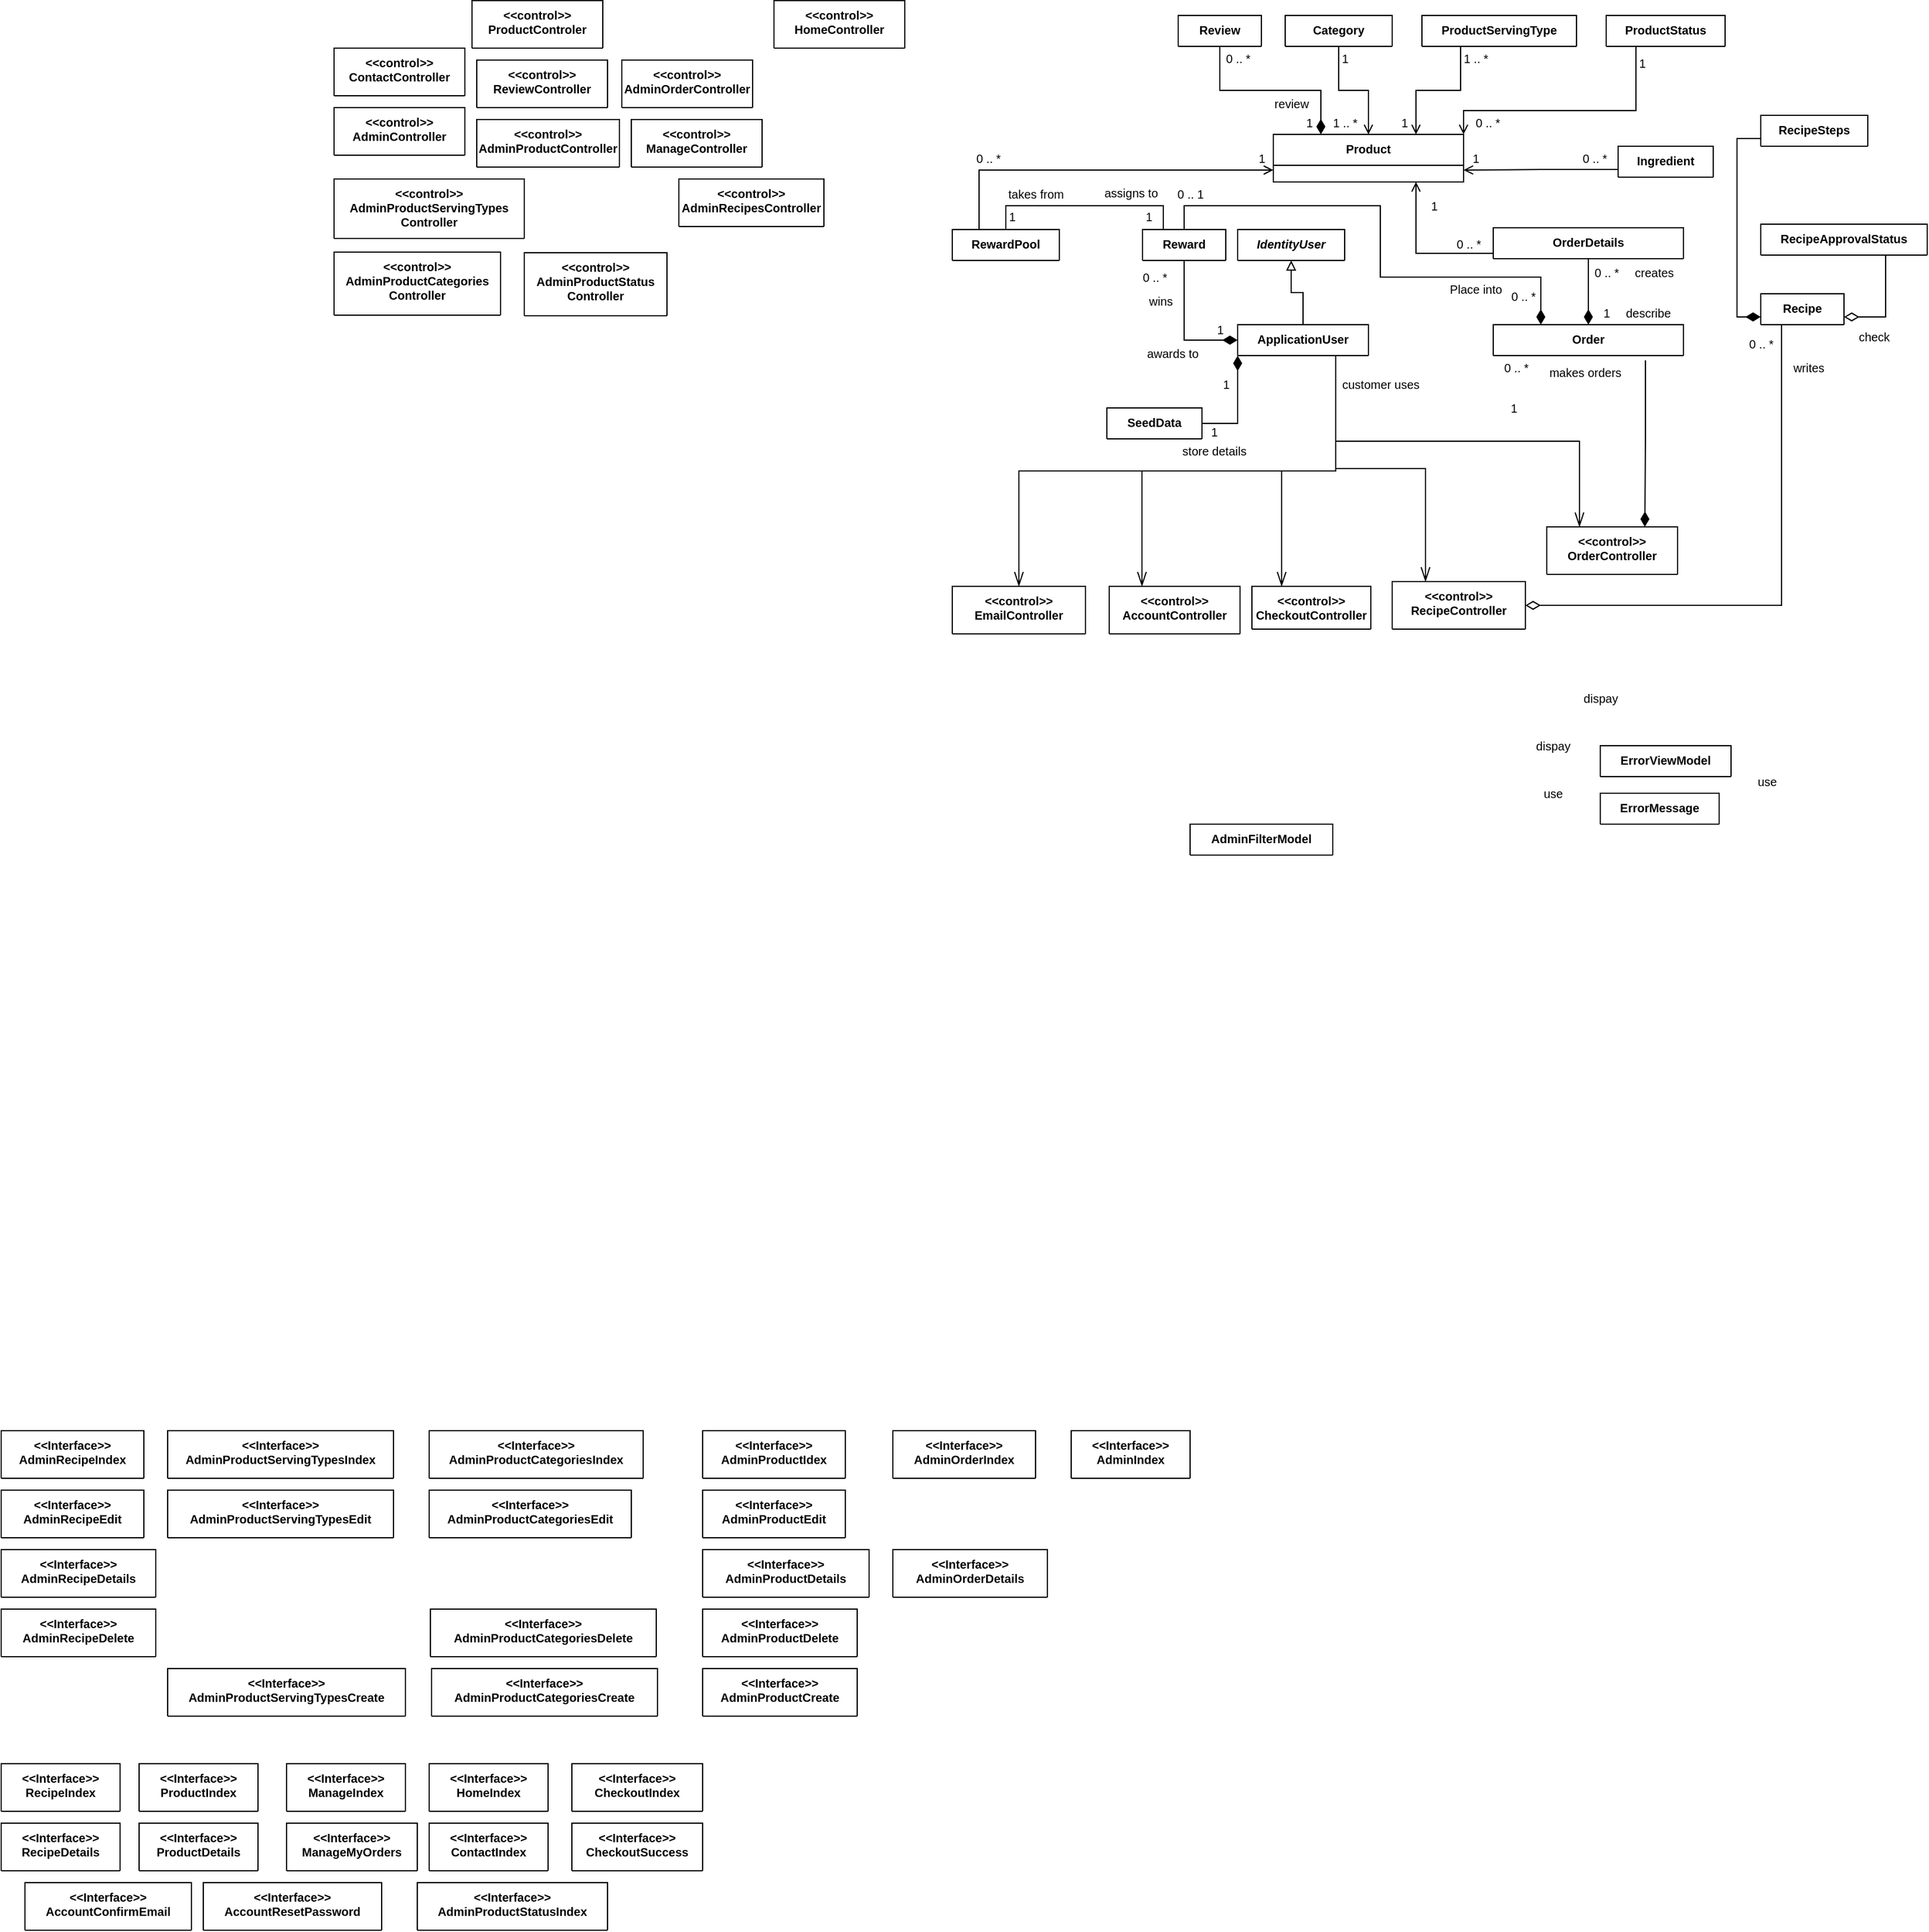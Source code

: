 <mxfile version="14.6.10" type="github">
  <diagram id="C5RBs43oDa-KdzZeNtuy" name="Page-1">
    <mxGraphModel dx="2249" dy="803" grid="1" gridSize="10" guides="1" tooltips="1" connect="1" arrows="1" fold="1" page="1" pageScale="1" pageWidth="827" pageHeight="1169" math="0" shadow="0">
      <root>
        <mxCell id="WIyWlLk6GJQsqaUBKTNV-0" />
        <mxCell id="WIyWlLk6GJQsqaUBKTNV-1" parent="WIyWlLk6GJQsqaUBKTNV-0" />
        <mxCell id="zkfFHV4jXpPFQw0GAbJ--0" value="Order" style="swimlane;fontStyle=1;align=center;verticalAlign=top;childLayout=stackLayout;horizontal=1;startSize=26;horizontalStack=0;resizeParent=1;resizeLast=0;collapsible=1;marginBottom=0;rounded=0;shadow=0;strokeWidth=1;fontSize=10;" parent="WIyWlLk6GJQsqaUBKTNV-1" vertex="1" collapsed="1">
          <mxGeometry x="455" y="280" width="160" height="26" as="geometry">
            <mxRectangle x="120" y="200" width="240" height="520" as="alternateBounds" />
          </mxGeometry>
        </mxCell>
        <mxCell id="zkfFHV4jXpPFQw0GAbJ--1" value="- OrderID: string" style="text;align=left;verticalAlign=top;spacingLeft=4;spacingRight=4;overflow=hidden;rotatable=0;points=[[0,0.5],[1,0.5]];portConstraint=eastwest;fontSize=10;" parent="zkfFHV4jXpPFQw0GAbJ--0" vertex="1">
          <mxGeometry y="26" width="160" height="24" as="geometry" />
        </mxCell>
        <mxCell id="zkfFHV4jXpPFQw0GAbJ--2" value="- OrderDateTime: DateTime" style="text;align=left;verticalAlign=top;spacingLeft=4;spacingRight=4;overflow=hidden;rotatable=0;points=[[0,0.5],[1,0.5]];portConstraint=eastwest;rounded=0;shadow=0;html=0;fontSize=10;" parent="zkfFHV4jXpPFQw0GAbJ--0" vertex="1">
          <mxGeometry y="50" width="160" height="20" as="geometry" />
        </mxCell>
        <mxCell id="zkfFHV4jXpPFQw0GAbJ--3" value="- UserID: string" style="text;align=left;verticalAlign=top;spacingLeft=4;spacingRight=4;overflow=hidden;rotatable=0;points=[[0,0.5],[1,0.5]];portConstraint=eastwest;rounded=0;shadow=0;html=0;fontSize=10;" parent="zkfFHV4jXpPFQw0GAbJ--0" vertex="1">
          <mxGeometry y="70" width="160" height="20" as="geometry" />
        </mxCell>
        <mxCell id="amZI-zdP5LKouah3iNAe-0" value="- Use: Application" style="text;align=left;verticalAlign=top;spacingLeft=4;spacingRight=4;overflow=hidden;rotatable=0;points=[[0,0.5],[1,0.5]];portConstraint=eastwest;rounded=0;shadow=0;html=0;fontSize=10;" parent="zkfFHV4jXpPFQw0GAbJ--0" vertex="1">
          <mxGeometry y="90" width="160" height="20" as="geometry" />
        </mxCell>
        <mxCell id="amZI-zdP5LKouah3iNAe-359" value="- OrderStatus: String" style="text;align=left;verticalAlign=top;spacingLeft=4;spacingRight=4;overflow=hidden;rotatable=0;points=[[0,0.5],[1,0.5]];portConstraint=eastwest;rounded=0;shadow=0;html=0;fontSize=10;" parent="zkfFHV4jXpPFQw0GAbJ--0" vertex="1">
          <mxGeometry y="110" width="160" height="20" as="geometry" />
        </mxCell>
        <mxCell id="amZI-zdP5LKouah3iNAe-1" value="- DeliveryOptions: string" style="text;align=left;verticalAlign=top;spacingLeft=4;spacingRight=4;overflow=hidden;rotatable=0;points=[[0,0.5],[1,0.5]];portConstraint=eastwest;rounded=0;shadow=0;html=0;fontSize=10;" parent="zkfFHV4jXpPFQw0GAbJ--0" vertex="1">
          <mxGeometry y="130" width="160" height="20" as="geometry" />
        </mxCell>
        <mxCell id="amZI-zdP5LKouah3iNAe-2" value="- OrderDetails: IEnumerable&lt;OrderDetails&gt;" style="text;align=left;verticalAlign=top;spacingLeft=4;spacingRight=4;overflow=hidden;rotatable=0;points=[[0,0.5],[1,0.5]];portConstraint=eastwest;rounded=0;shadow=0;html=0;fontSize=10;" parent="zkfFHV4jXpPFQw0GAbJ--0" vertex="1">
          <mxGeometry y="150" width="160" height="20" as="geometry" />
        </mxCell>
        <mxCell id="amZI-zdP5LKouah3iNAe-3" value="- Rewards: IEnumberable&lt;Reward&gt;" style="text;align=left;verticalAlign=top;spacingLeft=4;spacingRight=4;overflow=hidden;rotatable=0;points=[[0,0.5],[1,0.5]];portConstraint=eastwest;rounded=0;shadow=0;html=0;fontSize=10;" parent="zkfFHV4jXpPFQw0GAbJ--0" vertex="1">
          <mxGeometry y="170" width="160" height="20" as="geometry" />
        </mxCell>
        <mxCell id="zkfFHV4jXpPFQw0GAbJ--4" value="" style="line;html=1;strokeWidth=1;align=left;verticalAlign=middle;spacingTop=-1;spacingLeft=3;spacingRight=3;rotatable=0;labelPosition=right;points=[];portConstraint=eastwest;fontSize=10;" parent="zkfFHV4jXpPFQw0GAbJ--0" vertex="1">
          <mxGeometry y="190" width="160" height="10" as="geometry" />
        </mxCell>
        <mxCell id="zkfFHV4jXpPFQw0GAbJ--5" value="+ getOrderID(): string" style="text;align=left;verticalAlign=top;spacingLeft=4;spacingRight=4;overflow=hidden;rotatable=0;points=[[0,0.5],[1,0.5]];portConstraint=eastwest;fontSize=10;" parent="zkfFHV4jXpPFQw0GAbJ--0" vertex="1">
          <mxGeometry y="200" width="160" height="20" as="geometry" />
        </mxCell>
        <mxCell id="amZI-zdP5LKouah3iNAe-361" value="+ setOrderID(string): void" style="text;align=left;verticalAlign=top;spacingLeft=4;spacingRight=4;overflow=hidden;rotatable=0;points=[[0,0.5],[1,0.5]];portConstraint=eastwest;fontSize=10;" parent="zkfFHV4jXpPFQw0GAbJ--0" vertex="1">
          <mxGeometry y="220" width="160" height="20" as="geometry" />
        </mxCell>
        <mxCell id="amZI-zdP5LKouah3iNAe-362" value="+ getOrderDateTime(): DateTime" style="text;align=left;verticalAlign=top;spacingLeft=4;spacingRight=4;overflow=hidden;rotatable=0;points=[[0,0.5],[1,0.5]];portConstraint=eastwest;fontSize=10;" parent="zkfFHV4jXpPFQw0GAbJ--0" vertex="1">
          <mxGeometry y="240" width="160" height="20" as="geometry" />
        </mxCell>
        <mxCell id="amZI-zdP5LKouah3iNAe-363" value="+ setOrderDateTime(DateTime): void" style="text;align=left;verticalAlign=top;spacingLeft=4;spacingRight=4;overflow=hidden;rotatable=0;points=[[0,0.5],[1,0.5]];portConstraint=eastwest;fontSize=10;" parent="zkfFHV4jXpPFQw0GAbJ--0" vertex="1">
          <mxGeometry y="260" width="160" height="20" as="geometry" />
        </mxCell>
        <mxCell id="amZI-zdP5LKouah3iNAe-364" value="+ getUserID(): string" style="text;align=left;verticalAlign=top;spacingLeft=4;spacingRight=4;overflow=hidden;rotatable=0;points=[[0,0.5],[1,0.5]];portConstraint=eastwest;fontSize=10;" parent="zkfFHV4jXpPFQw0GAbJ--0" vertex="1">
          <mxGeometry y="280" width="160" height="20" as="geometry" />
        </mxCell>
        <mxCell id="amZI-zdP5LKouah3iNAe-365" value="+ setUserID(string): void" style="text;align=left;verticalAlign=top;spacingLeft=4;spacingRight=4;overflow=hidden;rotatable=0;points=[[0,0.5],[1,0.5]];portConstraint=eastwest;fontSize=10;" parent="zkfFHV4jXpPFQw0GAbJ--0" vertex="1">
          <mxGeometry y="300" width="160" height="20" as="geometry" />
        </mxCell>
        <mxCell id="amZI-zdP5LKouah3iNAe-367" value="+ getUserID: ApplicationUser" style="text;align=left;verticalAlign=top;spacingLeft=4;spacingRight=4;overflow=hidden;rotatable=0;points=[[0,0.5],[1,0.5]];portConstraint=eastwest;fontSize=10;" parent="zkfFHV4jXpPFQw0GAbJ--0" vertex="1">
          <mxGeometry y="320" width="160" height="20" as="geometry" />
        </mxCell>
        <mxCell id="amZI-zdP5LKouah3iNAe-366" value="+ setUser(ApplicationUser): void" style="text;align=left;verticalAlign=top;spacingLeft=4;spacingRight=4;overflow=hidden;rotatable=0;points=[[0,0.5],[1,0.5]];portConstraint=eastwest;fontSize=10;" parent="zkfFHV4jXpPFQw0GAbJ--0" vertex="1">
          <mxGeometry y="340" width="160" height="20" as="geometry" />
        </mxCell>
        <mxCell id="amZI-zdP5LKouah3iNAe-368" value="+ getOrderStatus(): string" style="text;align=left;verticalAlign=top;spacingLeft=4;spacingRight=4;overflow=hidden;rotatable=0;points=[[0,0.5],[1,0.5]];portConstraint=eastwest;fontSize=10;" parent="zkfFHV4jXpPFQw0GAbJ--0" vertex="1">
          <mxGeometry y="360" width="160" height="20" as="geometry" />
        </mxCell>
        <mxCell id="amZI-zdP5LKouah3iNAe-369" value="+ setOrderStatus(string): void" style="text;align=left;verticalAlign=top;spacingLeft=4;spacingRight=4;overflow=hidden;rotatable=0;points=[[0,0.5],[1,0.5]];portConstraint=eastwest;fontSize=10;" parent="zkfFHV4jXpPFQw0GAbJ--0" vertex="1">
          <mxGeometry y="380" width="160" height="20" as="geometry" />
        </mxCell>
        <mxCell id="amZI-zdP5LKouah3iNAe-370" value="+ getDeliveryOptions(): string" style="text;align=left;verticalAlign=top;spacingLeft=4;spacingRight=4;overflow=hidden;rotatable=0;points=[[0,0.5],[1,0.5]];portConstraint=eastwest;fontSize=10;" parent="zkfFHV4jXpPFQw0GAbJ--0" vertex="1">
          <mxGeometry y="400" width="160" height="20" as="geometry" />
        </mxCell>
        <mxCell id="amZI-zdP5LKouah3iNAe-371" value="+ setDeliveryOptions(string): void" style="text;align=left;verticalAlign=top;spacingLeft=4;spacingRight=4;overflow=hidden;rotatable=0;points=[[0,0.5],[1,0.5]];portConstraint=eastwest;fontSize=10;" parent="zkfFHV4jXpPFQw0GAbJ--0" vertex="1">
          <mxGeometry y="420" width="160" height="20" as="geometry" />
        </mxCell>
        <mxCell id="amZI-zdP5LKouah3iNAe-372" value="+ getOrderDetails(): IEnumerable&lt;OrderDetails&gt;" style="text;align=left;verticalAlign=top;spacingLeft=4;spacingRight=4;overflow=hidden;rotatable=0;points=[[0,0.5],[1,0.5]];portConstraint=eastwest;fontSize=10;" parent="zkfFHV4jXpPFQw0GAbJ--0" vertex="1">
          <mxGeometry y="440" width="160" height="20" as="geometry" />
        </mxCell>
        <mxCell id="amZI-zdP5LKouah3iNAe-373" value="+ setOrderID(IEnumerable&lt;OrderDetails&gt;): void" style="text;align=left;verticalAlign=top;spacingLeft=4;spacingRight=4;overflow=hidden;rotatable=0;points=[[0,0.5],[1,0.5]];portConstraint=eastwest;fontSize=10;" parent="zkfFHV4jXpPFQw0GAbJ--0" vertex="1">
          <mxGeometry y="460" width="160" height="20" as="geometry" />
        </mxCell>
        <mxCell id="amZI-zdP5LKouah3iNAe-374" value="+ getOrderID():  IEnumerable&lt;Reward&gt;" style="text;align=left;verticalAlign=top;spacingLeft=4;spacingRight=4;overflow=hidden;rotatable=0;points=[[0,0.5],[1,0.5]];portConstraint=eastwest;fontSize=10;" parent="zkfFHV4jXpPFQw0GAbJ--0" vertex="1">
          <mxGeometry y="480" width="160" height="20" as="geometry" />
        </mxCell>
        <mxCell id="amZI-zdP5LKouah3iNAe-375" value="+ setOrderID(IEnumerable&lt;Reward&gt;): void" style="text;align=left;verticalAlign=top;spacingLeft=4;spacingRight=4;overflow=hidden;rotatable=0;points=[[0,0.5],[1,0.5]];portConstraint=eastwest;fontSize=10;" parent="zkfFHV4jXpPFQw0GAbJ--0" vertex="1">
          <mxGeometry y="500" width="160" height="20" as="geometry" />
        </mxCell>
        <mxCell id="zkfFHV4jXpPFQw0GAbJ--6" value="&lt;&lt;control&gt;&gt;&#xa;AccountController" style="swimlane;fontStyle=1;align=center;verticalAlign=top;childLayout=stackLayout;horizontal=1;startSize=40;horizontalStack=0;resizeParent=1;resizeLast=0;collapsible=1;marginBottom=0;rounded=0;shadow=0;strokeWidth=1;fontSize=10;" parent="WIyWlLk6GJQsqaUBKTNV-1" vertex="1" collapsed="1">
          <mxGeometry x="132" y="500" width="110" height="40" as="geometry">
            <mxRectangle x="80" y="480" width="670" height="360" as="alternateBounds" />
          </mxGeometry>
        </mxCell>
        <mxCell id="zkfFHV4jXpPFQw0GAbJ--8" value="- _UserManager: UserManager" style="text;align=left;verticalAlign=top;spacingLeft=4;spacingRight=4;overflow=hidden;rotatable=0;points=[[0,0.5],[1,0.5]];portConstraint=eastwest;rounded=0;shadow=0;html=0;fontSize=10;" parent="zkfFHV4jXpPFQw0GAbJ--6" vertex="1">
          <mxGeometry y="40" width="110" height="26" as="geometry" />
        </mxCell>
        <mxCell id="amZI-zdP5LKouah3iNAe-63" value="- _SignInManager: SignInManager&#xa;" style="text;align=left;verticalAlign=top;spacingLeft=4;spacingRight=4;overflow=hidden;rotatable=0;points=[[0,0.5],[1,0.5]];portConstraint=eastwest;rounded=0;shadow=0;html=0;fontSize=10;" parent="zkfFHV4jXpPFQw0GAbJ--6" vertex="1">
          <mxGeometry y="66" width="110" height="26" as="geometry" />
        </mxCell>
        <mxCell id="zkfFHV4jXpPFQw0GAbJ--9" value="" style="line;html=1;strokeWidth=1;align=left;verticalAlign=middle;spacingTop=-1;spacingLeft=3;spacingRight=3;rotatable=0;labelPosition=right;points=[];portConstraint=eastwest;" parent="zkfFHV4jXpPFQw0GAbJ--6" vertex="1">
          <mxGeometry y="92" width="110" height="8" as="geometry" />
        </mxCell>
        <mxCell id="zkfFHV4jXpPFQw0GAbJ--10" value="+ IsEmailInUse(string): Task&lt;IActionResult&gt;" style="text;align=left;verticalAlign=top;spacingLeft=4;spacingRight=4;overflow=hidden;rotatable=0;points=[[0,0.5],[1,0.5]];portConstraint=eastwest;fontStyle=0;fontSize=10;" parent="zkfFHV4jXpPFQw0GAbJ--6" vertex="1">
          <mxGeometry y="100" width="110" height="26" as="geometry" />
        </mxCell>
        <mxCell id="amZI-zdP5LKouah3iNAe-65" value="+ ResetPassword([Bind(&quot;Email,Password,ConfirmPassword,Token&quot;)] ResetPasswordViewModel): Task&lt;IActionResult&gt;" style="text;align=left;verticalAlign=top;spacingLeft=4;spacingRight=4;overflow=hidden;rotatable=0;points=[[0,0.5],[1,0.5]];portConstraint=eastwest;fontStyle=0;fontSize=10;" parent="zkfFHV4jXpPFQw0GAbJ--6" vertex="1">
          <mxGeometry y="126" width="110" height="26" as="geometry" />
        </mxCell>
        <mxCell id="amZI-zdP5LKouah3iNAe-239" value="+ ResetPassword(string, string): IActionResult" style="text;align=left;verticalAlign=top;spacingLeft=4;spacingRight=4;overflow=hidden;rotatable=0;points=[[0,0.5],[1,0.5]];portConstraint=eastwest;fontStyle=0;fontSize=10;" parent="zkfFHV4jXpPFQw0GAbJ--6" vertex="1">
          <mxGeometry y="152" width="110" height="26" as="geometry" />
        </mxCell>
        <mxCell id="amZI-zdP5LKouah3iNAe-66" value="+ ForgotPassord([Bind(&quot;Email&quot;)]ForgotPasswordViewModel): Task&lt;IActionResult&gt;" style="text;align=left;verticalAlign=top;spacingLeft=4;spacingRight=4;overflow=hidden;rotatable=0;points=[[0,0.5],[1,0.5]];portConstraint=eastwest;fontStyle=0;fontSize=10;" parent="zkfFHV4jXpPFQw0GAbJ--6" vertex="1">
          <mxGeometry y="178" width="110" height="26" as="geometry" />
        </mxCell>
        <mxCell id="amZI-zdP5LKouah3iNAe-67" value="+ ChangePassword([Bind(&quot;Email,CurrentPassword,NewPassword,ConfirmNewPassword&quot;)]ChangePasswordViewModel): Task&lt;IActionResult&gt;" style="text;align=left;verticalAlign=top;spacingLeft=4;spacingRight=4;overflow=hidden;rotatable=0;points=[[0,0.5],[1,0.5]];portConstraint=eastwest;fontStyle=0;fontSize=10;" parent="zkfFHV4jXpPFQw0GAbJ--6" vertex="1">
          <mxGeometry y="204" width="110" height="26" as="geometry" />
        </mxCell>
        <mxCell id="amZI-zdP5LKouah3iNAe-68" value="+ ConfirmEmail(string, string): Task&lt;IActionResult&gt;" style="text;align=left;verticalAlign=top;spacingLeft=4;spacingRight=4;overflow=hidden;rotatable=0;points=[[0,0.5],[1,0.5]];portConstraint=eastwest;fontStyle=0;fontSize=10;" parent="zkfFHV4jXpPFQw0GAbJ--6" vertex="1">
          <mxGeometry y="230" width="110" height="26" as="geometry" />
        </mxCell>
        <mxCell id="amZI-zdP5LKouah3iNAe-69" value="+ Login(): IActionResult" style="text;align=left;verticalAlign=top;spacingLeft=4;spacingRight=4;overflow=hidden;rotatable=0;points=[[0,0.5],[1,0.5]];portConstraint=eastwest;fontStyle=0;fontSize=10;" parent="zkfFHV4jXpPFQw0GAbJ--6" vertex="1">
          <mxGeometry y="256" width="110" height="26" as="geometry" />
        </mxCell>
        <mxCell id="amZI-zdP5LKouah3iNAe-240" value="+ Login([Bind(&quot;Email,Password,RememberMe&quot;)] LogInViewModel, string): Task&lt;IActionResult&gt;" style="text;align=left;verticalAlign=top;spacingLeft=4;spacingRight=4;overflow=hidden;rotatable=0;points=[[0,0.5],[1,0.5]];portConstraint=eastwest;fontStyle=0;fontSize=10;" parent="zkfFHV4jXpPFQw0GAbJ--6" vertex="1">
          <mxGeometry y="282" width="110" height="26" as="geometry" />
        </mxCell>
        <mxCell id="amZI-zdP5LKouah3iNAe-70" value="+ Logout(): Task&lt;IActionResult&gt;" style="text;align=left;verticalAlign=top;spacingLeft=4;spacingRight=4;overflow=hidden;rotatable=0;points=[[0,0.5],[1,0.5]];portConstraint=eastwest;fontStyle=0;fontSize=10;" parent="zkfFHV4jXpPFQw0GAbJ--6" vertex="1">
          <mxGeometry y="308" width="110" height="26" as="geometry" />
        </mxCell>
        <mxCell id="amZI-zdP5LKouah3iNAe-71" value="+ Register([Bind(&quot;Email,FirstName,LastName,Address,PhoneNumber,ConfirmPassword,Password&quot;)]RegisterViewModel): Task&lt;JsonResult&gt;" style="text;align=left;verticalAlign=top;spacingLeft=4;spacingRight=4;overflow=hidden;rotatable=0;points=[[0,0.5],[1,0.5]];portConstraint=eastwest;fontStyle=0;fontSize=10;" parent="zkfFHV4jXpPFQw0GAbJ--6" vertex="1">
          <mxGeometry y="334" width="110" height="26" as="geometry" />
        </mxCell>
        <mxCell id="zkfFHV4jXpPFQw0GAbJ--17" value="OrderDetails" style="swimlane;fontStyle=1;align=center;verticalAlign=top;childLayout=stackLayout;horizontal=1;startSize=26;horizontalStack=0;resizeParent=1;resizeLast=0;collapsible=1;marginBottom=0;rounded=0;shadow=0;strokeWidth=1;fontSize=10;" parent="WIyWlLk6GJQsqaUBKTNV-1" vertex="1" collapsed="1">
          <mxGeometry x="455" y="198.5" width="160" height="26" as="geometry">
            <mxRectangle x="40" y="200" width="160" height="500" as="alternateBounds" />
          </mxGeometry>
        </mxCell>
        <mxCell id="zkfFHV4jXpPFQw0GAbJ--18" value="- OrderDetailsID: int" style="text;align=left;verticalAlign=top;spacingLeft=4;spacingRight=4;overflow=hidden;rotatable=0;points=[[0,0.5],[1,0.5]];portConstraint=eastwest;fontSize=10;" parent="zkfFHV4jXpPFQw0GAbJ--17" vertex="1">
          <mxGeometry y="26" width="160" height="26" as="geometry" />
        </mxCell>
        <mxCell id="zkfFHV4jXpPFQw0GAbJ--19" value="- TotalPrice: double" style="text;align=left;verticalAlign=top;spacingLeft=4;spacingRight=4;overflow=hidden;rotatable=0;points=[[0,0.5],[1,0.5]];portConstraint=eastwest;rounded=0;shadow=0;html=0;fontSize=10;" parent="zkfFHV4jXpPFQw0GAbJ--17" vertex="1">
          <mxGeometry y="52" width="160" height="26" as="geometry" />
        </mxCell>
        <mxCell id="zkfFHV4jXpPFQw0GAbJ--20" value="- Quantity: int" style="text;align=left;verticalAlign=top;spacingLeft=4;spacingRight=4;overflow=hidden;rotatable=0;points=[[0,0.5],[1,0.5]];portConstraint=eastwest;rounded=0;shadow=0;html=0;fontSize=10;" parent="zkfFHV4jXpPFQw0GAbJ--17" vertex="1">
          <mxGeometry y="78" width="160" height="26" as="geometry" />
        </mxCell>
        <mxCell id="zkfFHV4jXpPFQw0GAbJ--21" value="- OrderID: string" style="text;align=left;verticalAlign=top;spacingLeft=4;spacingRight=4;overflow=hidden;rotatable=0;points=[[0,0.5],[1,0.5]];portConstraint=eastwest;rounded=0;shadow=0;html=0;fontSize=10;" parent="zkfFHV4jXpPFQw0GAbJ--17" vertex="1">
          <mxGeometry y="104" width="160" height="26" as="geometry" />
        </mxCell>
        <mxCell id="zkfFHV4jXpPFQw0GAbJ--22" value="- Order: Order" style="text;align=left;verticalAlign=top;spacingLeft=4;spacingRight=4;overflow=hidden;rotatable=0;points=[[0,0.5],[1,0.5]];portConstraint=eastwest;rounded=0;shadow=0;html=0;fontSize=10;" parent="zkfFHV4jXpPFQw0GAbJ--17" vertex="1">
          <mxGeometry y="130" width="160" height="26" as="geometry" />
        </mxCell>
        <mxCell id="amZI-zdP5LKouah3iNAe-5" value="- ProductID: int" style="text;align=left;verticalAlign=top;spacingLeft=4;spacingRight=4;overflow=hidden;rotatable=0;points=[[0,0.5],[1,0.5]];portConstraint=eastwest;rounded=0;shadow=0;html=0;fontSize=10;" parent="zkfFHV4jXpPFQw0GAbJ--17" vertex="1">
          <mxGeometry y="156" width="160" height="26" as="geometry" />
        </mxCell>
        <mxCell id="amZI-zdP5LKouah3iNAe-6" value="- Product: Product" style="text;align=left;verticalAlign=top;spacingLeft=4;spacingRight=4;overflow=hidden;rotatable=0;points=[[0,0.5],[1,0.5]];portConstraint=eastwest;rounded=0;shadow=0;html=0;fontSize=10;" parent="zkfFHV4jXpPFQw0GAbJ--17" vertex="1">
          <mxGeometry y="182" width="160" height="26" as="geometry" />
        </mxCell>
        <mxCell id="zkfFHV4jXpPFQw0GAbJ--23" value="" style="line;html=1;strokeWidth=1;align=left;verticalAlign=middle;spacingTop=-1;spacingLeft=3;spacingRight=3;rotatable=0;labelPosition=right;points=[];portConstraint=eastwest;fontSize=10;" parent="zkfFHV4jXpPFQw0GAbJ--17" vertex="1">
          <mxGeometry y="208" width="160" height="12" as="geometry" />
        </mxCell>
        <mxCell id="amZI-zdP5LKouah3iNAe-59" value="+ getOrderDetails(): int" style="text;align=left;verticalAlign=top;spacingLeft=4;spacingRight=4;overflow=hidden;rotatable=0;points=[[0,0.5],[1,0.5]];portConstraint=eastwest;fontSize=10;" parent="zkfFHV4jXpPFQw0GAbJ--17" vertex="1">
          <mxGeometry y="220" width="160" height="20" as="geometry" />
        </mxCell>
        <mxCell id="amZI-zdP5LKouah3iNAe-58" value="+ setOrderDetails(int): void" style="text;align=left;verticalAlign=top;spacingLeft=4;spacingRight=4;overflow=hidden;rotatable=0;points=[[0,0.5],[1,0.5]];portConstraint=eastwest;fontSize=10;" parent="zkfFHV4jXpPFQw0GAbJ--17" vertex="1">
          <mxGeometry y="240" width="160" height="20" as="geometry" />
        </mxCell>
        <mxCell id="amZI-zdP5LKouah3iNAe-377" value="+ getTotalPrice(): double" style="text;align=left;verticalAlign=top;spacingLeft=4;spacingRight=4;overflow=hidden;rotatable=0;points=[[0,0.5],[1,0.5]];portConstraint=eastwest;fontSize=10;" parent="zkfFHV4jXpPFQw0GAbJ--17" vertex="1">
          <mxGeometry y="260" width="160" height="20" as="geometry" />
        </mxCell>
        <mxCell id="amZI-zdP5LKouah3iNAe-376" value="+ setTotalPrice(double): void" style="text;align=left;verticalAlign=top;spacingLeft=4;spacingRight=4;overflow=hidden;rotatable=0;points=[[0,0.5],[1,0.5]];portConstraint=eastwest;fontSize=10;" parent="zkfFHV4jXpPFQw0GAbJ--17" vertex="1">
          <mxGeometry y="280" width="160" height="20" as="geometry" />
        </mxCell>
        <mxCell id="amZI-zdP5LKouah3iNAe-378" value="+ getQuantity(): int" style="text;align=left;verticalAlign=top;spacingLeft=4;spacingRight=4;overflow=hidden;rotatable=0;points=[[0,0.5],[1,0.5]];portConstraint=eastwest;fontSize=10;" parent="zkfFHV4jXpPFQw0GAbJ--17" vertex="1">
          <mxGeometry y="300" width="160" height="20" as="geometry" />
        </mxCell>
        <mxCell id="amZI-zdP5LKouah3iNAe-379" value="+ setQuantity(int): void" style="text;align=left;verticalAlign=top;spacingLeft=4;spacingRight=4;overflow=hidden;rotatable=0;points=[[0,0.5],[1,0.5]];portConstraint=eastwest;fontSize=10;" parent="zkfFHV4jXpPFQw0GAbJ--17" vertex="1">
          <mxGeometry y="320" width="160" height="20" as="geometry" />
        </mxCell>
        <mxCell id="amZI-zdP5LKouah3iNAe-380" value="+ getOrderID(): string" style="text;align=left;verticalAlign=top;spacingLeft=4;spacingRight=4;overflow=hidden;rotatable=0;points=[[0,0.5],[1,0.5]];portConstraint=eastwest;fontSize=10;" parent="zkfFHV4jXpPFQw0GAbJ--17" vertex="1">
          <mxGeometry y="340" width="160" height="20" as="geometry" />
        </mxCell>
        <mxCell id="amZI-zdP5LKouah3iNAe-381" value="+ setOrderID(string): void" style="text;align=left;verticalAlign=top;spacingLeft=4;spacingRight=4;overflow=hidden;rotatable=0;points=[[0,0.5],[1,0.5]];portConstraint=eastwest;fontSize=10;" parent="zkfFHV4jXpPFQw0GAbJ--17" vertex="1">
          <mxGeometry y="360" width="160" height="20" as="geometry" />
        </mxCell>
        <mxCell id="amZI-zdP5LKouah3iNAe-382" value="+ getOrder(): Order" style="text;align=left;verticalAlign=top;spacingLeft=4;spacingRight=4;overflow=hidden;rotatable=0;points=[[0,0.5],[1,0.5]];portConstraint=eastwest;fontSize=10;" parent="zkfFHV4jXpPFQw0GAbJ--17" vertex="1">
          <mxGeometry y="380" width="160" height="20" as="geometry" />
        </mxCell>
        <mxCell id="amZI-zdP5LKouah3iNAe-383" value="+ setOrder(Order): void" style="text;align=left;verticalAlign=top;spacingLeft=4;spacingRight=4;overflow=hidden;rotatable=0;points=[[0,0.5],[1,0.5]];portConstraint=eastwest;fontSize=10;" parent="zkfFHV4jXpPFQw0GAbJ--17" vertex="1">
          <mxGeometry y="400" width="160" height="20" as="geometry" />
        </mxCell>
        <mxCell id="amZI-zdP5LKouah3iNAe-384" value="+ getProductID(): int" style="text;align=left;verticalAlign=top;spacingLeft=4;spacingRight=4;overflow=hidden;rotatable=0;points=[[0,0.5],[1,0.5]];portConstraint=eastwest;fontSize=10;" parent="zkfFHV4jXpPFQw0GAbJ--17" vertex="1">
          <mxGeometry y="420" width="160" height="20" as="geometry" />
        </mxCell>
        <mxCell id="amZI-zdP5LKouah3iNAe-385" value="+ setProductID(int): void" style="text;align=left;verticalAlign=top;spacingLeft=4;spacingRight=4;overflow=hidden;rotatable=0;points=[[0,0.5],[1,0.5]];portConstraint=eastwest;fontSize=10;" parent="zkfFHV4jXpPFQw0GAbJ--17" vertex="1">
          <mxGeometry y="440" width="160" height="20" as="geometry" />
        </mxCell>
        <mxCell id="amZI-zdP5LKouah3iNAe-387" value="+ getProduct(): Product" style="text;align=left;verticalAlign=top;spacingLeft=4;spacingRight=4;overflow=hidden;rotatable=0;points=[[0,0.5],[1,0.5]];portConstraint=eastwest;fontSize=10;" parent="zkfFHV4jXpPFQw0GAbJ--17" vertex="1">
          <mxGeometry y="460" width="160" height="20" as="geometry" />
        </mxCell>
        <mxCell id="amZI-zdP5LKouah3iNAe-388" value="+ setProduct(Product): void" style="text;align=left;verticalAlign=top;spacingLeft=4;spacingRight=4;overflow=hidden;rotatable=0;points=[[0,0.5],[1,0.5]];portConstraint=eastwest;fontSize=10;" parent="zkfFHV4jXpPFQw0GAbJ--17" vertex="1">
          <mxGeometry y="480" width="160" height="20" as="geometry" />
        </mxCell>
        <mxCell id="amZI-zdP5LKouah3iNAe-20" value="Product" style="swimlane;fontStyle=1;align=center;verticalAlign=top;childLayout=stackLayout;horizontal=1;startSize=26;horizontalStack=0;resizeParent=1;resizeLast=0;collapsible=1;marginBottom=0;rounded=0;shadow=0;strokeWidth=1;fontSize=10;" parent="WIyWlLk6GJQsqaUBKTNV-1" vertex="1" collapsed="1">
          <mxGeometry x="270" y="120" width="160" height="40" as="geometry">
            <mxRectangle x="260" width="260" height="2234" as="alternateBounds" />
          </mxGeometry>
        </mxCell>
        <mxCell id="amZI-zdP5LKouah3iNAe-21" value="- ProductID: int" style="text;align=left;verticalAlign=top;spacingLeft=4;spacingRight=4;overflow=hidden;rotatable=0;points=[[0,0.5],[1,0.5]];portConstraint=eastwest;fontSize=10;" parent="amZI-zdP5LKouah3iNAe-20" vertex="1">
          <mxGeometry y="26" width="160" height="26" as="geometry" />
        </mxCell>
        <mxCell id="amZI-zdP5LKouah3iNAe-22" value="- ProductPrice: double" style="text;align=left;verticalAlign=top;spacingLeft=4;spacingRight=4;overflow=hidden;rotatable=0;points=[[0,0.5],[1,0.5]];portConstraint=eastwest;rounded=0;shadow=0;html=0;fontSize=10;" parent="amZI-zdP5LKouah3iNAe-20" vertex="1">
          <mxGeometry y="52" width="160" height="26" as="geometry" />
        </mxCell>
        <mxCell id="amZI-zdP5LKouah3iNAe-23" value="- ProductStock: int?" style="text;align=left;verticalAlign=top;spacingLeft=4;spacingRight=4;overflow=hidden;rotatable=0;points=[[0,0.5],[1,0.5]];portConstraint=eastwest;rounded=0;shadow=0;html=0;fontSize=10;" parent="amZI-zdP5LKouah3iNAe-20" vertex="1">
          <mxGeometry y="78" width="160" height="26" as="geometry" />
        </mxCell>
        <mxCell id="amZI-zdP5LKouah3iNAe-24" value="- ProductName: string" style="text;align=left;verticalAlign=top;spacingLeft=4;spacingRight=4;overflow=hidden;rotatable=0;points=[[0,0.5],[1,0.5]];portConstraint=eastwest;rounded=0;shadow=0;html=0;fontSize=10;" parent="amZI-zdP5LKouah3iNAe-20" vertex="1">
          <mxGeometry y="104" width="160" height="26" as="geometry" />
        </mxCell>
        <mxCell id="amZI-zdP5LKouah3iNAe-29" value="- ProductAddedDate: DateTime" style="text;align=left;verticalAlign=top;spacingLeft=4;spacingRight=4;overflow=hidden;rotatable=0;points=[[0,0.5],[1,0.5]];portConstraint=eastwest;rounded=0;shadow=0;html=0;fontSize=10;" parent="amZI-zdP5LKouah3iNAe-20" vertex="1">
          <mxGeometry y="130" width="160" height="26" as="geometry" />
        </mxCell>
        <mxCell id="amZI-zdP5LKouah3iNAe-30" value="- ProductUpdateDate: DateTime" style="text;align=left;verticalAlign=top;spacingLeft=4;spacingRight=4;overflow=hidden;rotatable=0;points=[[0,0.5],[1,0.5]];portConstraint=eastwest;rounded=0;shadow=0;html=0;fontSize=10;" parent="amZI-zdP5LKouah3iNAe-20" vertex="1">
          <mxGeometry y="156" width="160" height="26" as="geometry" />
        </mxCell>
        <mxCell id="amZI-zdP5LKouah3iNAe-31" value="- ProductDiscount: float?" style="text;align=left;verticalAlign=top;spacingLeft=4;spacingRight=4;overflow=hidden;rotatable=0;points=[[0,0.5],[1,0.5]];portConstraint=eastwest;rounded=0;shadow=0;html=0;fontSize=10;" parent="amZI-zdP5LKouah3iNAe-20" vertex="1">
          <mxGeometry y="182" width="160" height="26" as="geometry" />
        </mxCell>
        <mxCell id="amZI-zdP5LKouah3iNAe-32" value="- SaleStartDateTime: DateTime" style="text;align=left;verticalAlign=top;spacingLeft=4;spacingRight=4;overflow=hidden;rotatable=0;points=[[0,0.5],[1,0.5]];portConstraint=eastwest;rounded=0;shadow=0;html=0;fontSize=10;" parent="amZI-zdP5LKouah3iNAe-20" vertex="1">
          <mxGeometry y="208" width="160" height="26" as="geometry" />
        </mxCell>
        <mxCell id="amZI-zdP5LKouah3iNAe-33" value="- SaleEndDateTime: DateTime" style="text;align=left;verticalAlign=top;spacingLeft=4;spacingRight=4;overflow=hidden;rotatable=0;points=[[0,0.5],[1,0.5]];portConstraint=eastwest;rounded=0;shadow=0;html=0;fontSize=10;" parent="amZI-zdP5LKouah3iNAe-20" vertex="1">
          <mxGeometry y="234" width="160" height="26" as="geometry" />
        </mxCell>
        <mxCell id="amZI-zdP5LKouah3iNAe-34" value="- ImageUrl: string" style="text;align=left;verticalAlign=top;spacingLeft=4;spacingRight=4;overflow=hidden;rotatable=0;points=[[0,0.5],[1,0.5]];portConstraint=eastwest;rounded=0;shadow=0;html=0;fontSize=10;" parent="amZI-zdP5LKouah3iNAe-20" vertex="1">
          <mxGeometry y="260" width="160" height="26" as="geometry" />
        </mxCell>
        <mxCell id="amZI-zdP5LKouah3iNAe-35" value="- ReviewFiveStarsCount: int" style="text;align=left;verticalAlign=top;spacingLeft=4;spacingRight=4;overflow=hidden;rotatable=0;points=[[0,0.5],[1,0.5]];portConstraint=eastwest;rounded=0;shadow=0;html=0;fontSize=10;" parent="amZI-zdP5LKouah3iNAe-20" vertex="1">
          <mxGeometry y="286" width="160" height="26" as="geometry" />
        </mxCell>
        <mxCell id="amZI-zdP5LKouah3iNAe-36" value="- ReviewFourStarsCount: int" style="text;align=left;verticalAlign=top;spacingLeft=4;spacingRight=4;overflow=hidden;rotatable=0;points=[[0,0.5],[1,0.5]];portConstraint=eastwest;rounded=0;shadow=0;html=0;fontSize=10;" parent="amZI-zdP5LKouah3iNAe-20" vertex="1">
          <mxGeometry y="312" width="160" height="26" as="geometry" />
        </mxCell>
        <mxCell id="amZI-zdP5LKouah3iNAe-37" value="- ReviewThreeStarsCount: int" style="text;align=left;verticalAlign=top;spacingLeft=4;spacingRight=4;overflow=hidden;rotatable=0;points=[[0,0.5],[1,0.5]];portConstraint=eastwest;rounded=0;shadow=0;html=0;fontSize=10;" parent="amZI-zdP5LKouah3iNAe-20" vertex="1">
          <mxGeometry y="338" width="160" height="26" as="geometry" />
        </mxCell>
        <mxCell id="amZI-zdP5LKouah3iNAe-38" value="- ReviewTwoStarsCount: int" style="text;align=left;verticalAlign=top;spacingLeft=4;spacingRight=4;overflow=hidden;rotatable=0;points=[[0,0.5],[1,0.5]];portConstraint=eastwest;rounded=0;shadow=0;html=0;fontSize=10;" parent="amZI-zdP5LKouah3iNAe-20" vertex="1">
          <mxGeometry y="364" width="160" height="26" as="geometry" />
        </mxCell>
        <mxCell id="amZI-zdP5LKouah3iNAe-39" value="- ReviewOneStarsCount: int" style="text;align=left;verticalAlign=top;spacingLeft=4;spacingRight=4;overflow=hidden;rotatable=0;points=[[0,0.5],[1,0.5]];portConstraint=eastwest;rounded=0;shadow=0;html=0;fontSize=10;" parent="amZI-zdP5LKouah3iNAe-20" vertex="1">
          <mxGeometry y="390" width="160" height="26" as="geometry" />
        </mxCell>
        <mxCell id="amZI-zdP5LKouah3iNAe-40" value="- Week5PurchaseCount: int" style="text;align=left;verticalAlign=top;spacingLeft=4;spacingRight=4;overflow=hidden;rotatable=0;points=[[0,0.5],[1,0.5]];portConstraint=eastwest;rounded=0;shadow=0;html=0;fontSize=10;" parent="amZI-zdP5LKouah3iNAe-20" vertex="1">
          <mxGeometry y="416" width="160" height="26" as="geometry" />
        </mxCell>
        <mxCell id="amZI-zdP5LKouah3iNAe-44" value="- Week4PurchaseCount: int" style="text;align=left;verticalAlign=top;spacingLeft=4;spacingRight=4;overflow=hidden;rotatable=0;points=[[0,0.5],[1,0.5]];portConstraint=eastwest;rounded=0;shadow=0;html=0;fontSize=10;" parent="amZI-zdP5LKouah3iNAe-20" vertex="1">
          <mxGeometry y="442" width="160" height="26" as="geometry" />
        </mxCell>
        <mxCell id="amZI-zdP5LKouah3iNAe-45" value="- Week3PurchaseCount: int" style="text;align=left;verticalAlign=top;spacingLeft=4;spacingRight=4;overflow=hidden;rotatable=0;points=[[0,0.5],[1,0.5]];portConstraint=eastwest;rounded=0;shadow=0;html=0;fontSize=10;" parent="amZI-zdP5LKouah3iNAe-20" vertex="1">
          <mxGeometry y="468" width="160" height="26" as="geometry" />
        </mxCell>
        <mxCell id="amZI-zdP5LKouah3iNAe-46" value="- Week2PurchaseCount: int" style="text;align=left;verticalAlign=top;spacingLeft=4;spacingRight=4;overflow=hidden;rotatable=0;points=[[0,0.5],[1,0.5]];portConstraint=eastwest;rounded=0;shadow=0;html=0;fontSize=10;" parent="amZI-zdP5LKouah3iNAe-20" vertex="1">
          <mxGeometry y="494" width="160" height="26" as="geometry" />
        </mxCell>
        <mxCell id="amZI-zdP5LKouah3iNAe-47" value="- Week1PurchaseCount: int" style="text;align=left;verticalAlign=top;spacingLeft=4;spacingRight=4;overflow=hidden;rotatable=0;points=[[0,0.5],[1,0.5]];portConstraint=eastwest;rounded=0;shadow=0;html=0;fontSize=10;" parent="amZI-zdP5LKouah3iNAe-20" vertex="1">
          <mxGeometry y="520" width="160" height="26" as="geometry" />
        </mxCell>
        <mxCell id="amZI-zdP5LKouah3iNAe-389" value="- CurrentWeekPurchaseCount: int" style="text;align=left;verticalAlign=top;spacingLeft=4;spacingRight=4;overflow=hidden;rotatable=0;points=[[0,0.5],[1,0.5]];portConstraint=eastwest;rounded=0;shadow=0;html=0;fontSize=10;" parent="amZI-zdP5LKouah3iNAe-20" vertex="1">
          <mxGeometry y="546" width="160" height="26" as="geometry" />
        </mxCell>
        <mxCell id="amZI-zdP5LKouah3iNAe-48" value="- ProductInformation: string" style="text;align=left;verticalAlign=top;spacingLeft=4;spacingRight=4;overflow=hidden;rotatable=0;points=[[0,0.5],[1,0.5]];portConstraint=eastwest;rounded=0;shadow=0;html=0;fontSize=10;" parent="amZI-zdP5LKouah3iNAe-20" vertex="1">
          <mxGeometry y="572" width="160" height="26" as="geometry" />
        </mxCell>
        <mxCell id="amZI-zdP5LKouah3iNAe-49" value="- Description: string" style="text;align=left;verticalAlign=top;spacingLeft=4;spacingRight=4;overflow=hidden;rotatable=0;points=[[0,0.5],[1,0.5]];portConstraint=eastwest;rounded=0;shadow=0;html=0;fontSize=10;" parent="amZI-zdP5LKouah3iNAe-20" vertex="1">
          <mxGeometry y="598" width="160" height="26" as="geometry" />
        </mxCell>
        <mxCell id="amZI-zdP5LKouah3iNAe-50" value="- ProductServingContent: float?" style="text;align=left;verticalAlign=top;spacingLeft=4;spacingRight=4;overflow=hidden;rotatable=0;points=[[0,0.5],[1,0.5]];portConstraint=eastwest;rounded=0;shadow=0;html=0;fontSize=10;" parent="amZI-zdP5LKouah3iNAe-20" vertex="1">
          <mxGeometry y="624" width="160" height="26" as="geometry" />
        </mxCell>
        <mxCell id="amZI-zdP5LKouah3iNAe-51" value="- ProductServingTypeID: int?" style="text;align=left;verticalAlign=top;spacingLeft=4;spacingRight=4;overflow=hidden;rotatable=0;points=[[0,0.5],[1,0.5]];portConstraint=eastwest;rounded=0;shadow=0;html=0;fontSize=10;" parent="amZI-zdP5LKouah3iNAe-20" vertex="1">
          <mxGeometry y="650" width="160" height="26" as="geometry" />
        </mxCell>
        <mxCell id="amZI-zdP5LKouah3iNAe-390" value="- ServingType: ProductServingTypeID" style="text;align=left;verticalAlign=top;spacingLeft=4;spacingRight=4;overflow=hidden;rotatable=0;points=[[0,0.5],[1,0.5]];portConstraint=eastwest;rounded=0;shadow=0;html=0;fontSize=10;" parent="amZI-zdP5LKouah3iNAe-20" vertex="1">
          <mxGeometry y="676" width="160" height="26" as="geometry" />
        </mxCell>
        <mxCell id="amZI-zdP5LKouah3iNAe-52" value="- ProductStatus: ProductStatus" style="text;align=left;verticalAlign=top;spacingLeft=4;spacingRight=4;overflow=hidden;rotatable=0;points=[[0,0.5],[1,0.5]];portConstraint=eastwest;rounded=0;shadow=0;html=0;fontSize=10;" parent="amZI-zdP5LKouah3iNAe-20" vertex="1">
          <mxGeometry y="702" width="160" height="26" as="geometry" />
        </mxCell>
        <mxCell id="amZI-zdP5LKouah3iNAe-53" value="- CategoryID: int?" style="text;align=left;verticalAlign=top;spacingLeft=4;spacingRight=4;overflow=hidden;rotatable=0;points=[[0,0.5],[1,0.5]];portConstraint=eastwest;rounded=0;shadow=0;html=0;fontSize=10;" parent="amZI-zdP5LKouah3iNAe-20" vertex="1">
          <mxGeometry y="728" width="160" height="26" as="geometry" />
        </mxCell>
        <mxCell id="amZI-zdP5LKouah3iNAe-391" value="- Category: Category" style="text;align=left;verticalAlign=top;spacingLeft=4;spacingRight=4;overflow=hidden;rotatable=0;points=[[0,0.5],[1,0.5]];portConstraint=eastwest;rounded=0;shadow=0;html=0;fontSize=10;" parent="amZI-zdP5LKouah3iNAe-20" vertex="1">
          <mxGeometry y="754" width="160" height="26" as="geometry" />
        </mxCell>
        <mxCell id="amZI-zdP5LKouah3iNAe-54" value="- RewardPoolID: int?" style="text;align=left;verticalAlign=top;spacingLeft=4;spacingRight=4;overflow=hidden;rotatable=0;points=[[0,0.5],[1,0.5]];portConstraint=eastwest;rounded=0;shadow=0;html=0;fontSize=10;" parent="amZI-zdP5LKouah3iNAe-20" vertex="1">
          <mxGeometry y="780" width="160" height="26" as="geometry" />
        </mxCell>
        <mxCell id="amZI-zdP5LKouah3iNAe-392" value="- RewardPool: RewardPool" style="text;align=left;verticalAlign=top;spacingLeft=4;spacingRight=4;overflow=hidden;rotatable=0;points=[[0,0.5],[1,0.5]];portConstraint=eastwest;rounded=0;shadow=0;html=0;fontSize=10;" parent="amZI-zdP5LKouah3iNAe-20" vertex="1">
          <mxGeometry y="806" width="160" height="26" as="geometry" />
        </mxCell>
        <mxCell id="amZI-zdP5LKouah3iNAe-55" value="- Review: IEnumerable&lt;Review&gt;" style="text;align=left;verticalAlign=top;spacingLeft=4;spacingRight=4;overflow=hidden;rotatable=0;points=[[0,0.5],[1,0.5]];portConstraint=eastwest;rounded=0;shadow=0;html=0;fontSize=10;" parent="amZI-zdP5LKouah3iNAe-20" vertex="1">
          <mxGeometry y="832" width="160" height="26" as="geometry" />
        </mxCell>
        <mxCell id="amZI-zdP5LKouah3iNAe-56" value="- Ingredients: IEnumerable&lt;Ingredient&gt;" style="text;align=left;verticalAlign=top;spacingLeft=4;spacingRight=4;overflow=hidden;rotatable=0;points=[[0,0.5],[1,0.5]];portConstraint=eastwest;rounded=0;shadow=0;html=0;fontSize=10;" parent="amZI-zdP5LKouah3iNAe-20" vertex="1">
          <mxGeometry y="858" width="160" height="26" as="geometry" />
        </mxCell>
        <mxCell id="amZI-zdP5LKouah3iNAe-57" value="- OrderDetails: IEnumerable&lt;Ingredient&gt;" style="text;align=left;verticalAlign=top;spacingLeft=4;spacingRight=4;overflow=hidden;rotatable=0;points=[[0,0.5],[1,0.5]];portConstraint=eastwest;rounded=0;shadow=0;html=0;fontSize=10;" parent="amZI-zdP5LKouah3iNAe-20" vertex="1">
          <mxGeometry y="884" width="160" height="26" as="geometry" />
        </mxCell>
        <mxCell id="amZI-zdP5LKouah3iNAe-25" value="" style="line;html=1;strokeWidth=1;align=left;verticalAlign=middle;spacingTop=-1;spacingLeft=3;spacingRight=3;rotatable=0;labelPosition=right;points=[];portConstraint=eastwest;fontSize=10;" parent="amZI-zdP5LKouah3iNAe-20" vertex="1">
          <mxGeometry y="910" width="160" height="4" as="geometry" />
        </mxCell>
        <mxCell id="amZI-zdP5LKouah3iNAe-60" value="+ getProductID(): int" style="text;align=left;verticalAlign=top;spacingLeft=4;spacingRight=4;overflow=hidden;rotatable=0;points=[[0,0.5],[1,0.5]];portConstraint=eastwest;fontSize=10;" parent="amZI-zdP5LKouah3iNAe-20" vertex="1">
          <mxGeometry y="914" width="160" height="20" as="geometry" />
        </mxCell>
        <mxCell id="amZI-zdP5LKouah3iNAe-61" value="+ setProductID(int): void" style="text;align=left;verticalAlign=top;spacingLeft=4;spacingRight=4;overflow=hidden;rotatable=0;points=[[0,0.5],[1,0.5]];portConstraint=eastwest;fontSize=10;" parent="amZI-zdP5LKouah3iNAe-20" vertex="1">
          <mxGeometry y="934" width="160" height="20" as="geometry" />
        </mxCell>
        <mxCell id="amZI-zdP5LKouah3iNAe-393" value="+ getProductPrice(): double" style="text;align=left;verticalAlign=top;spacingLeft=4;spacingRight=4;overflow=hidden;rotatable=0;points=[[0,0.5],[1,0.5]];portConstraint=eastwest;fontSize=10;" parent="amZI-zdP5LKouah3iNAe-20" vertex="1">
          <mxGeometry y="954" width="160" height="20" as="geometry" />
        </mxCell>
        <mxCell id="amZI-zdP5LKouah3iNAe-394" value="+ setProductPrice(double): void" style="text;align=left;verticalAlign=top;spacingLeft=4;spacingRight=4;overflow=hidden;rotatable=0;points=[[0,0.5],[1,0.5]];portConstraint=eastwest;fontSize=10;" parent="amZI-zdP5LKouah3iNAe-20" vertex="1">
          <mxGeometry y="974" width="160" height="20" as="geometry" />
        </mxCell>
        <mxCell id="amZI-zdP5LKouah3iNAe-395" value="+ getProductStock(): int" style="text;align=left;verticalAlign=top;spacingLeft=4;spacingRight=4;overflow=hidden;rotatable=0;points=[[0,0.5],[1,0.5]];portConstraint=eastwest;fontSize=10;" parent="amZI-zdP5LKouah3iNAe-20" vertex="1">
          <mxGeometry y="994" width="160" height="20" as="geometry" />
        </mxCell>
        <mxCell id="amZI-zdP5LKouah3iNAe-396" value="+ setProductStock(int): void" style="text;align=left;verticalAlign=top;spacingLeft=4;spacingRight=4;overflow=hidden;rotatable=0;points=[[0,0.5],[1,0.5]];portConstraint=eastwest;fontSize=10;" parent="amZI-zdP5LKouah3iNAe-20" vertex="1">
          <mxGeometry y="1014" width="160" height="20" as="geometry" />
        </mxCell>
        <mxCell id="amZI-zdP5LKouah3iNAe-397" value="+ getProductName(): string" style="text;align=left;verticalAlign=top;spacingLeft=4;spacingRight=4;overflow=hidden;rotatable=0;points=[[0,0.5],[1,0.5]];portConstraint=eastwest;fontSize=10;" parent="amZI-zdP5LKouah3iNAe-20" vertex="1">
          <mxGeometry y="1034" width="160" height="20" as="geometry" />
        </mxCell>
        <mxCell id="amZI-zdP5LKouah3iNAe-398" value="+ setProductName(string): void" style="text;align=left;verticalAlign=top;spacingLeft=4;spacingRight=4;overflow=hidden;rotatable=0;points=[[0,0.5],[1,0.5]];portConstraint=eastwest;fontSize=10;" parent="amZI-zdP5LKouah3iNAe-20" vertex="1">
          <mxGeometry y="1054" width="160" height="20" as="geometry" />
        </mxCell>
        <mxCell id="amZI-zdP5LKouah3iNAe-399" value="+ getProductAddedDate(): DateTime" style="text;align=left;verticalAlign=top;spacingLeft=4;spacingRight=4;overflow=hidden;rotatable=0;points=[[0,0.5],[1,0.5]];portConstraint=eastwest;fontSize=10;" parent="amZI-zdP5LKouah3iNAe-20" vertex="1">
          <mxGeometry y="1074" width="160" height="20" as="geometry" />
        </mxCell>
        <mxCell id="amZI-zdP5LKouah3iNAe-400" value="+ setProductAddedDate(DateTime): void" style="text;align=left;verticalAlign=top;spacingLeft=4;spacingRight=4;overflow=hidden;rotatable=0;points=[[0,0.5],[1,0.5]];portConstraint=eastwest;fontSize=10;" parent="amZI-zdP5LKouah3iNAe-20" vertex="1">
          <mxGeometry y="1094" width="160" height="20" as="geometry" />
        </mxCell>
        <mxCell id="amZI-zdP5LKouah3iNAe-401" value="+ getProductUpdateDate(): DateTime" style="text;align=left;verticalAlign=top;spacingLeft=4;spacingRight=4;overflow=hidden;rotatable=0;points=[[0,0.5],[1,0.5]];portConstraint=eastwest;fontSize=10;" parent="amZI-zdP5LKouah3iNAe-20" vertex="1">
          <mxGeometry y="1114" width="160" height="20" as="geometry" />
        </mxCell>
        <mxCell id="amZI-zdP5LKouah3iNAe-402" value="+ setProductUpdateDate(DateTime): void" style="text;align=left;verticalAlign=top;spacingLeft=4;spacingRight=4;overflow=hidden;rotatable=0;points=[[0,0.5],[1,0.5]];portConstraint=eastwest;fontSize=10;" parent="amZI-zdP5LKouah3iNAe-20" vertex="1">
          <mxGeometry y="1134" width="160" height="20" as="geometry" />
        </mxCell>
        <mxCell id="amZI-zdP5LKouah3iNAe-403" value="+ getProductDiscount(): float" style="text;align=left;verticalAlign=top;spacingLeft=4;spacingRight=4;overflow=hidden;rotatable=0;points=[[0,0.5],[1,0.5]];portConstraint=eastwest;fontSize=10;" parent="amZI-zdP5LKouah3iNAe-20" vertex="1">
          <mxGeometry y="1154" width="160" height="20" as="geometry" />
        </mxCell>
        <mxCell id="amZI-zdP5LKouah3iNAe-404" value="+ setProductDiscount(float): void" style="text;align=left;verticalAlign=top;spacingLeft=4;spacingRight=4;overflow=hidden;rotatable=0;points=[[0,0.5],[1,0.5]];portConstraint=eastwest;fontSize=10;" parent="amZI-zdP5LKouah3iNAe-20" vertex="1">
          <mxGeometry y="1174" width="160" height="20" as="geometry" />
        </mxCell>
        <mxCell id="amZI-zdP5LKouah3iNAe-405" value="+ getSaleStartDate(): DateTime" style="text;align=left;verticalAlign=top;spacingLeft=4;spacingRight=4;overflow=hidden;rotatable=0;points=[[0,0.5],[1,0.5]];portConstraint=eastwest;fontSize=10;" parent="amZI-zdP5LKouah3iNAe-20" vertex="1">
          <mxGeometry y="1194" width="160" height="20" as="geometry" />
        </mxCell>
        <mxCell id="amZI-zdP5LKouah3iNAe-406" value="+ setSaleStartDate(DateTime): void" style="text;align=left;verticalAlign=top;spacingLeft=4;spacingRight=4;overflow=hidden;rotatable=0;points=[[0,0.5],[1,0.5]];portConstraint=eastwest;fontSize=10;" parent="amZI-zdP5LKouah3iNAe-20" vertex="1">
          <mxGeometry y="1214" width="160" height="20" as="geometry" />
        </mxCell>
        <mxCell id="amZI-zdP5LKouah3iNAe-407" value="+ getSaleEndDate(): DateTime" style="text;align=left;verticalAlign=top;spacingLeft=4;spacingRight=4;overflow=hidden;rotatable=0;points=[[0,0.5],[1,0.5]];portConstraint=eastwest;fontSize=10;" parent="amZI-zdP5LKouah3iNAe-20" vertex="1">
          <mxGeometry y="1234" width="160" height="20" as="geometry" />
        </mxCell>
        <mxCell id="amZI-zdP5LKouah3iNAe-408" value="+ setSaleEndDate(DateTime): void" style="text;align=left;verticalAlign=top;spacingLeft=4;spacingRight=4;overflow=hidden;rotatable=0;points=[[0,0.5],[1,0.5]];portConstraint=eastwest;fontSize=10;" parent="amZI-zdP5LKouah3iNAe-20" vertex="1">
          <mxGeometry y="1254" width="160" height="20" as="geometry" />
        </mxCell>
        <mxCell id="amZI-zdP5LKouah3iNAe-409" value="+ getImageUrl(): string" style="text;align=left;verticalAlign=top;spacingLeft=4;spacingRight=4;overflow=hidden;rotatable=0;points=[[0,0.5],[1,0.5]];portConstraint=eastwest;fontSize=10;" parent="amZI-zdP5LKouah3iNAe-20" vertex="1">
          <mxGeometry y="1274" width="160" height="20" as="geometry" />
        </mxCell>
        <mxCell id="amZI-zdP5LKouah3iNAe-410" value="+ setImageUrl(string): void" style="text;align=left;verticalAlign=top;spacingLeft=4;spacingRight=4;overflow=hidden;rotatable=0;points=[[0,0.5],[1,0.5]];portConstraint=eastwest;fontSize=10;" parent="amZI-zdP5LKouah3iNAe-20" vertex="1">
          <mxGeometry y="1294" width="160" height="20" as="geometry" />
        </mxCell>
        <mxCell id="amZI-zdP5LKouah3iNAe-411" value="+ getReviewFiveStarsCount(): int" style="text;align=left;verticalAlign=top;spacingLeft=4;spacingRight=4;overflow=hidden;rotatable=0;points=[[0,0.5],[1,0.5]];portConstraint=eastwest;fontSize=10;" parent="amZI-zdP5LKouah3iNAe-20" vertex="1">
          <mxGeometry y="1314" width="160" height="20" as="geometry" />
        </mxCell>
        <mxCell id="amZI-zdP5LKouah3iNAe-412" value="+ setReviewFiveStarCount(int): void" style="text;align=left;verticalAlign=top;spacingLeft=4;spacingRight=4;overflow=hidden;rotatable=0;points=[[0,0.5],[1,0.5]];portConstraint=eastwest;fontSize=10;" parent="amZI-zdP5LKouah3iNAe-20" vertex="1">
          <mxGeometry y="1334" width="160" height="20" as="geometry" />
        </mxCell>
        <mxCell id="amZI-zdP5LKouah3iNAe-413" value="+ getReviewFourStarsCount(): int" style="text;align=left;verticalAlign=top;spacingLeft=4;spacingRight=4;overflow=hidden;rotatable=0;points=[[0,0.5],[1,0.5]];portConstraint=eastwest;fontSize=10;" parent="amZI-zdP5LKouah3iNAe-20" vertex="1">
          <mxGeometry y="1354" width="160" height="20" as="geometry" />
        </mxCell>
        <mxCell id="amZI-zdP5LKouah3iNAe-414" value="+ setReviewFourStarCount(int): void" style="text;align=left;verticalAlign=top;spacingLeft=4;spacingRight=4;overflow=hidden;rotatable=0;points=[[0,0.5],[1,0.5]];portConstraint=eastwest;fontSize=10;" parent="amZI-zdP5LKouah3iNAe-20" vertex="1">
          <mxGeometry y="1374" width="160" height="20" as="geometry" />
        </mxCell>
        <mxCell id="amZI-zdP5LKouah3iNAe-415" value="+ getReviewThreeStarsCount(): int" style="text;align=left;verticalAlign=top;spacingLeft=4;spacingRight=4;overflow=hidden;rotatable=0;points=[[0,0.5],[1,0.5]];portConstraint=eastwest;fontSize=10;" parent="amZI-zdP5LKouah3iNAe-20" vertex="1">
          <mxGeometry y="1394" width="160" height="20" as="geometry" />
        </mxCell>
        <mxCell id="amZI-zdP5LKouah3iNAe-416" value="+ setReviewThreeStarCount(int): void" style="text;align=left;verticalAlign=top;spacingLeft=4;spacingRight=4;overflow=hidden;rotatable=0;points=[[0,0.5],[1,0.5]];portConstraint=eastwest;fontSize=10;" parent="amZI-zdP5LKouah3iNAe-20" vertex="1">
          <mxGeometry y="1414" width="160" height="20" as="geometry" />
        </mxCell>
        <mxCell id="amZI-zdP5LKouah3iNAe-417" value="+ getReviewTwoStarsCount(): int" style="text;align=left;verticalAlign=top;spacingLeft=4;spacingRight=4;overflow=hidden;rotatable=0;points=[[0,0.5],[1,0.5]];portConstraint=eastwest;fontSize=10;" parent="amZI-zdP5LKouah3iNAe-20" vertex="1">
          <mxGeometry y="1434" width="160" height="20" as="geometry" />
        </mxCell>
        <mxCell id="amZI-zdP5LKouah3iNAe-418" value="+ setReviewTwoStarCount(int): void" style="text;align=left;verticalAlign=top;spacingLeft=4;spacingRight=4;overflow=hidden;rotatable=0;points=[[0,0.5],[1,0.5]];portConstraint=eastwest;fontSize=10;" parent="amZI-zdP5LKouah3iNAe-20" vertex="1">
          <mxGeometry y="1454" width="160" height="20" as="geometry" />
        </mxCell>
        <mxCell id="amZI-zdP5LKouah3iNAe-419" value="+ getReviewOneStarsCount(): int" style="text;align=left;verticalAlign=top;spacingLeft=4;spacingRight=4;overflow=hidden;rotatable=0;points=[[0,0.5],[1,0.5]];portConstraint=eastwest;fontSize=10;" parent="amZI-zdP5LKouah3iNAe-20" vertex="1">
          <mxGeometry y="1474" width="160" height="20" as="geometry" />
        </mxCell>
        <mxCell id="amZI-zdP5LKouah3iNAe-420" value="+ setReviewOneStarCount(int): void" style="text;align=left;verticalAlign=top;spacingLeft=4;spacingRight=4;overflow=hidden;rotatable=0;points=[[0,0.5],[1,0.5]];portConstraint=eastwest;fontSize=10;" parent="amZI-zdP5LKouah3iNAe-20" vertex="1">
          <mxGeometry y="1494" width="160" height="20" as="geometry" />
        </mxCell>
        <mxCell id="amZI-zdP5LKouah3iNAe-421" value="+ getWeek5PurchseCount(): int" style="text;align=left;verticalAlign=top;spacingLeft=4;spacingRight=4;overflow=hidden;rotatable=0;points=[[0,0.5],[1,0.5]];portConstraint=eastwest;fontSize=10;" parent="amZI-zdP5LKouah3iNAe-20" vertex="1">
          <mxGeometry y="1514" width="160" height="20" as="geometry" />
        </mxCell>
        <mxCell id="amZI-zdP5LKouah3iNAe-422" value="+ setWeek5PurchaseCount(int): void" style="text;align=left;verticalAlign=top;spacingLeft=4;spacingRight=4;overflow=hidden;rotatable=0;points=[[0,0.5],[1,0.5]];portConstraint=eastwest;fontSize=10;" parent="amZI-zdP5LKouah3iNAe-20" vertex="1">
          <mxGeometry y="1534" width="160" height="20" as="geometry" />
        </mxCell>
        <mxCell id="amZI-zdP5LKouah3iNAe-423" value="+ getWeek4PurchseCount(): int" style="text;align=left;verticalAlign=top;spacingLeft=4;spacingRight=4;overflow=hidden;rotatable=0;points=[[0,0.5],[1,0.5]];portConstraint=eastwest;fontSize=10;" parent="amZI-zdP5LKouah3iNAe-20" vertex="1">
          <mxGeometry y="1554" width="160" height="20" as="geometry" />
        </mxCell>
        <mxCell id="amZI-zdP5LKouah3iNAe-424" value="+ setWeek4PurchaseCount(int): void" style="text;align=left;verticalAlign=top;spacingLeft=4;spacingRight=4;overflow=hidden;rotatable=0;points=[[0,0.5],[1,0.5]];portConstraint=eastwest;fontSize=10;" parent="amZI-zdP5LKouah3iNAe-20" vertex="1">
          <mxGeometry y="1574" width="160" height="20" as="geometry" />
        </mxCell>
        <mxCell id="amZI-zdP5LKouah3iNAe-425" value="+ getWeek3PurchseCount(): int" style="text;align=left;verticalAlign=top;spacingLeft=4;spacingRight=4;overflow=hidden;rotatable=0;points=[[0,0.5],[1,0.5]];portConstraint=eastwest;fontSize=10;" parent="amZI-zdP5LKouah3iNAe-20" vertex="1">
          <mxGeometry y="1594" width="160" height="20" as="geometry" />
        </mxCell>
        <mxCell id="amZI-zdP5LKouah3iNAe-426" value="+ setWeek3PurchaseCount(int): void" style="text;align=left;verticalAlign=top;spacingLeft=4;spacingRight=4;overflow=hidden;rotatable=0;points=[[0,0.5],[1,0.5]];portConstraint=eastwest;fontSize=10;" parent="amZI-zdP5LKouah3iNAe-20" vertex="1">
          <mxGeometry y="1614" width="160" height="20" as="geometry" />
        </mxCell>
        <mxCell id="amZI-zdP5LKouah3iNAe-427" value="+ getWeek2PurchseCount(): int" style="text;align=left;verticalAlign=top;spacingLeft=4;spacingRight=4;overflow=hidden;rotatable=0;points=[[0,0.5],[1,0.5]];portConstraint=eastwest;fontSize=10;" parent="amZI-zdP5LKouah3iNAe-20" vertex="1">
          <mxGeometry y="1634" width="160" height="20" as="geometry" />
        </mxCell>
        <mxCell id="amZI-zdP5LKouah3iNAe-428" value="+ setWeek2PurchaseCount(int): void" style="text;align=left;verticalAlign=top;spacingLeft=4;spacingRight=4;overflow=hidden;rotatable=0;points=[[0,0.5],[1,0.5]];portConstraint=eastwest;fontSize=10;" parent="amZI-zdP5LKouah3iNAe-20" vertex="1">
          <mxGeometry y="1654" width="160" height="20" as="geometry" />
        </mxCell>
        <mxCell id="amZI-zdP5LKouah3iNAe-429" value="+ getWeek1PurchseCount(): int" style="text;align=left;verticalAlign=top;spacingLeft=4;spacingRight=4;overflow=hidden;rotatable=0;points=[[0,0.5],[1,0.5]];portConstraint=eastwest;fontSize=10;" parent="amZI-zdP5LKouah3iNAe-20" vertex="1">
          <mxGeometry y="1674" width="160" height="20" as="geometry" />
        </mxCell>
        <mxCell id="amZI-zdP5LKouah3iNAe-430" value="+ setWeek1PurchaseCount(int): void" style="text;align=left;verticalAlign=top;spacingLeft=4;spacingRight=4;overflow=hidden;rotatable=0;points=[[0,0.5],[1,0.5]];portConstraint=eastwest;fontSize=10;" parent="amZI-zdP5LKouah3iNAe-20" vertex="1">
          <mxGeometry y="1694" width="160" height="20" as="geometry" />
        </mxCell>
        <mxCell id="amZI-zdP5LKouah3iNAe-431" value="+ getCurrentWeekPurchseCount(): int" style="text;align=left;verticalAlign=top;spacingLeft=4;spacingRight=4;overflow=hidden;rotatable=0;points=[[0,0.5],[1,0.5]];portConstraint=eastwest;fontSize=10;" parent="amZI-zdP5LKouah3iNAe-20" vertex="1">
          <mxGeometry y="1714" width="160" height="20" as="geometry" />
        </mxCell>
        <mxCell id="amZI-zdP5LKouah3iNAe-432" value="+ setCurrentWeekPurchaseCount(int): void" style="text;align=left;verticalAlign=top;spacingLeft=4;spacingRight=4;overflow=hidden;rotatable=0;points=[[0,0.5],[1,0.5]];portConstraint=eastwest;fontSize=10;" parent="amZI-zdP5LKouah3iNAe-20" vertex="1">
          <mxGeometry y="1734" width="160" height="20" as="geometry" />
        </mxCell>
        <mxCell id="amZI-zdP5LKouah3iNAe-433" value="+ getProductInformation(): string" style="text;align=left;verticalAlign=top;spacingLeft=4;spacingRight=4;overflow=hidden;rotatable=0;points=[[0,0.5],[1,0.5]];portConstraint=eastwest;fontSize=10;" parent="amZI-zdP5LKouah3iNAe-20" vertex="1">
          <mxGeometry y="1754" width="160" height="20" as="geometry" />
        </mxCell>
        <mxCell id="amZI-zdP5LKouah3iNAe-434" value="+ setProductInformation(string): void" style="text;align=left;verticalAlign=top;spacingLeft=4;spacingRight=4;overflow=hidden;rotatable=0;points=[[0,0.5],[1,0.5]];portConstraint=eastwest;fontSize=10;" parent="amZI-zdP5LKouah3iNAe-20" vertex="1">
          <mxGeometry y="1774" width="160" height="20" as="geometry" />
        </mxCell>
        <mxCell id="amZI-zdP5LKouah3iNAe-435" value="+ getDescription(): string" style="text;align=left;verticalAlign=top;spacingLeft=4;spacingRight=4;overflow=hidden;rotatable=0;points=[[0,0.5],[1,0.5]];portConstraint=eastwest;fontSize=10;" parent="amZI-zdP5LKouah3iNAe-20" vertex="1">
          <mxGeometry y="1794" width="160" height="20" as="geometry" />
        </mxCell>
        <mxCell id="amZI-zdP5LKouah3iNAe-436" value="+ setDescription(string): void" style="text;align=left;verticalAlign=top;spacingLeft=4;spacingRight=4;overflow=hidden;rotatable=0;points=[[0,0.5],[1,0.5]];portConstraint=eastwest;fontSize=10;" parent="amZI-zdP5LKouah3iNAe-20" vertex="1">
          <mxGeometry y="1814" width="160" height="20" as="geometry" />
        </mxCell>
        <mxCell id="amZI-zdP5LKouah3iNAe-437" value="+ getProductServingContent(): float" style="text;align=left;verticalAlign=top;spacingLeft=4;spacingRight=4;overflow=hidden;rotatable=0;points=[[0,0.5],[1,0.5]];portConstraint=eastwest;fontSize=10;" parent="amZI-zdP5LKouah3iNAe-20" vertex="1">
          <mxGeometry y="1834" width="160" height="20" as="geometry" />
        </mxCell>
        <mxCell id="amZI-zdP5LKouah3iNAe-438" value="+ setProductServingContent(float): void" style="text;align=left;verticalAlign=top;spacingLeft=4;spacingRight=4;overflow=hidden;rotatable=0;points=[[0,0.5],[1,0.5]];portConstraint=eastwest;fontSize=10;" parent="amZI-zdP5LKouah3iNAe-20" vertex="1">
          <mxGeometry y="1854" width="160" height="20" as="geometry" />
        </mxCell>
        <mxCell id="amZI-zdP5LKouah3iNAe-440" value="+ getProductStatusID(): int" style="text;align=left;verticalAlign=top;spacingLeft=4;spacingRight=4;overflow=hidden;rotatable=0;points=[[0,0.5],[1,0.5]];portConstraint=eastwest;fontSize=10;" parent="amZI-zdP5LKouah3iNAe-20" vertex="1">
          <mxGeometry y="1874" width="160" height="20" as="geometry" />
        </mxCell>
        <mxCell id="amZI-zdP5LKouah3iNAe-441" value="+ setProductStatusID(int): void" style="text;align=left;verticalAlign=top;spacingLeft=4;spacingRight=4;overflow=hidden;rotatable=0;points=[[0,0.5],[1,0.5]];portConstraint=eastwest;fontSize=10;" parent="amZI-zdP5LKouah3iNAe-20" vertex="1">
          <mxGeometry y="1894" width="160" height="20" as="geometry" />
        </mxCell>
        <mxCell id="amZI-zdP5LKouah3iNAe-442" value="+ getProductStatus(): ProductStatus" style="text;align=left;verticalAlign=top;spacingLeft=4;spacingRight=4;overflow=hidden;rotatable=0;points=[[0,0.5],[1,0.5]];portConstraint=eastwest;fontSize=10;" parent="amZI-zdP5LKouah3iNAe-20" vertex="1">
          <mxGeometry y="1914" width="160" height="20" as="geometry" />
        </mxCell>
        <mxCell id="amZI-zdP5LKouah3iNAe-443" value="+ setProductStatus(ProductStatus): void" style="text;align=left;verticalAlign=top;spacingLeft=4;spacingRight=4;overflow=hidden;rotatable=0;points=[[0,0.5],[1,0.5]];portConstraint=eastwest;fontSize=10;" parent="amZI-zdP5LKouah3iNAe-20" vertex="1">
          <mxGeometry y="1934" width="160" height="20" as="geometry" />
        </mxCell>
        <mxCell id="amZI-zdP5LKouah3iNAe-444" value="+ getCategoryID(): int" style="text;align=left;verticalAlign=top;spacingLeft=4;spacingRight=4;overflow=hidden;rotatable=0;points=[[0,0.5],[1,0.5]];portConstraint=eastwest;fontSize=10;" parent="amZI-zdP5LKouah3iNAe-20" vertex="1">
          <mxGeometry y="1954" width="160" height="20" as="geometry" />
        </mxCell>
        <mxCell id="amZI-zdP5LKouah3iNAe-445" value="+ setCategoryID(int): void" style="text;align=left;verticalAlign=top;spacingLeft=4;spacingRight=4;overflow=hidden;rotatable=0;points=[[0,0.5],[1,0.5]];portConstraint=eastwest;fontSize=10;" parent="amZI-zdP5LKouah3iNAe-20" vertex="1">
          <mxGeometry y="1974" width="160" height="20" as="geometry" />
        </mxCell>
        <mxCell id="amZI-zdP5LKouah3iNAe-446" value="+ getCategory(): Category" style="text;align=left;verticalAlign=top;spacingLeft=4;spacingRight=4;overflow=hidden;rotatable=0;points=[[0,0.5],[1,0.5]];portConstraint=eastwest;fontSize=10;" parent="amZI-zdP5LKouah3iNAe-20" vertex="1">
          <mxGeometry y="1994" width="160" height="20" as="geometry" />
        </mxCell>
        <mxCell id="amZI-zdP5LKouah3iNAe-447" value="+ setCategory(Category): void" style="text;align=left;verticalAlign=top;spacingLeft=4;spacingRight=4;overflow=hidden;rotatable=0;points=[[0,0.5],[1,0.5]];portConstraint=eastwest;fontSize=10;" parent="amZI-zdP5LKouah3iNAe-20" vertex="1">
          <mxGeometry y="2014" width="160" height="20" as="geometry" />
        </mxCell>
        <mxCell id="amZI-zdP5LKouah3iNAe-448" value="+ getRewardPoolID(): int" style="text;align=left;verticalAlign=top;spacingLeft=4;spacingRight=4;overflow=hidden;rotatable=0;points=[[0,0.5],[1,0.5]];portConstraint=eastwest;fontSize=10;" parent="amZI-zdP5LKouah3iNAe-20" vertex="1">
          <mxGeometry y="2034" width="160" height="20" as="geometry" />
        </mxCell>
        <mxCell id="amZI-zdP5LKouah3iNAe-449" value="+ setRewardPoolID(int): void" style="text;align=left;verticalAlign=top;spacingLeft=4;spacingRight=4;overflow=hidden;rotatable=0;points=[[0,0.5],[1,0.5]];portConstraint=eastwest;fontSize=10;" parent="amZI-zdP5LKouah3iNAe-20" vertex="1">
          <mxGeometry y="2054" width="160" height="20" as="geometry" />
        </mxCell>
        <mxCell id="amZI-zdP5LKouah3iNAe-450" value="+ getRewardPool(): RewardPool" style="text;align=left;verticalAlign=top;spacingLeft=4;spacingRight=4;overflow=hidden;rotatable=0;points=[[0,0.5],[1,0.5]];portConstraint=eastwest;fontSize=10;" parent="amZI-zdP5LKouah3iNAe-20" vertex="1">
          <mxGeometry y="2074" width="160" height="20" as="geometry" />
        </mxCell>
        <mxCell id="amZI-zdP5LKouah3iNAe-451" value="+ setRewardPool(RewardPool): void" style="text;align=left;verticalAlign=top;spacingLeft=4;spacingRight=4;overflow=hidden;rotatable=0;points=[[0,0.5],[1,0.5]];portConstraint=eastwest;fontSize=10;" parent="amZI-zdP5LKouah3iNAe-20" vertex="1">
          <mxGeometry y="2094" width="160" height="20" as="geometry" />
        </mxCell>
        <mxCell id="amZI-zdP5LKouah3iNAe-452" value="+ getReview(): IEnumerable&lt;Review&gt;" style="text;align=left;verticalAlign=top;spacingLeft=4;spacingRight=4;overflow=hidden;rotatable=0;points=[[0,0.5],[1,0.5]];portConstraint=eastwest;fontSize=10;" parent="amZI-zdP5LKouah3iNAe-20" vertex="1">
          <mxGeometry y="2114" width="160" height="20" as="geometry" />
        </mxCell>
        <mxCell id="amZI-zdP5LKouah3iNAe-453" value="+ setReview(IEnumerable&lt;Review&gt;): void" style="text;align=left;verticalAlign=top;spacingLeft=4;spacingRight=4;overflow=hidden;rotatable=0;points=[[0,0.5],[1,0.5]];portConstraint=eastwest;fontSize=10;" parent="amZI-zdP5LKouah3iNAe-20" vertex="1">
          <mxGeometry y="2134" width="160" height="20" as="geometry" />
        </mxCell>
        <mxCell id="amZI-zdP5LKouah3iNAe-454" value="+ getIngredients(): IEnumerable&lt;Ingredients&gt;" style="text;align=left;verticalAlign=top;spacingLeft=4;spacingRight=4;overflow=hidden;rotatable=0;points=[[0,0.5],[1,0.5]];portConstraint=eastwest;fontSize=10;" parent="amZI-zdP5LKouah3iNAe-20" vertex="1">
          <mxGeometry y="2154" width="160" height="20" as="geometry" />
        </mxCell>
        <mxCell id="amZI-zdP5LKouah3iNAe-455" value="+ setIngredients(IEnumerable&lt;Ingredient&gt;): void" style="text;align=left;verticalAlign=top;spacingLeft=4;spacingRight=4;overflow=hidden;rotatable=0;points=[[0,0.5],[1,0.5]];portConstraint=eastwest;fontSize=10;" parent="amZI-zdP5LKouah3iNAe-20" vertex="1">
          <mxGeometry y="2174" width="160" height="20" as="geometry" />
        </mxCell>
        <mxCell id="amZI-zdP5LKouah3iNAe-456" value="+ getOrderDetails(): IEnumerable&lt;OrderDetails&gt;" style="text;align=left;verticalAlign=top;spacingLeft=4;spacingRight=4;overflow=hidden;rotatable=0;points=[[0,0.5],[1,0.5]];portConstraint=eastwest;fontSize=10;" parent="amZI-zdP5LKouah3iNAe-20" vertex="1">
          <mxGeometry y="2194" width="160" height="20" as="geometry" />
        </mxCell>
        <mxCell id="amZI-zdP5LKouah3iNAe-457" value="+ setOrderDetails(IEnumerable&lt;OrderDetails&gt;): void" style="text;align=left;verticalAlign=top;spacingLeft=4;spacingRight=4;overflow=hidden;rotatable=0;points=[[0,0.5],[1,0.5]];portConstraint=eastwest;fontSize=10;" parent="amZI-zdP5LKouah3iNAe-20" vertex="1">
          <mxGeometry y="2214" width="160" height="20" as="geometry" />
        </mxCell>
        <mxCell id="amZI-zdP5LKouah3iNAe-72" value="&lt;&lt;control&gt;&gt;&#xa;AdminController" style="swimlane;fontStyle=1;align=center;verticalAlign=top;childLayout=stackLayout;horizontal=1;startSize=40;horizontalStack=0;resizeParent=1;resizeParentMax=0;resizeLast=0;collapsible=1;marginBottom=0;fontSize=10;" parent="WIyWlLk6GJQsqaUBKTNV-1" vertex="1" collapsed="1">
          <mxGeometry x="-520" y="97.5" width="110" height="40" as="geometry">
            <mxRectangle x="80" y="440" width="240" height="100" as="alternateBounds" />
          </mxGeometry>
        </mxCell>
        <mxCell id="amZI-zdP5LKouah3iNAe-73" value="- _RoleManager: RoleManager&lt;IdentityRole&gt;&#xa;" style="text;strokeColor=none;fillColor=none;align=left;verticalAlign=top;spacingLeft=4;spacingRight=4;overflow=hidden;rotatable=0;points=[[0,0.5],[1,0.5]];portConstraint=eastwest;fontSize=10;" parent="amZI-zdP5LKouah3iNAe-72" vertex="1">
          <mxGeometry y="40" width="110" height="26" as="geometry" />
        </mxCell>
        <mxCell id="amZI-zdP5LKouah3iNAe-74" value="" style="line;strokeWidth=1;fillColor=none;align=left;verticalAlign=middle;spacingTop=-1;spacingLeft=3;spacingRight=3;rotatable=0;labelPosition=right;points=[];portConstraint=eastwest;" parent="amZI-zdP5LKouah3iNAe-72" vertex="1">
          <mxGeometry y="66" width="110" height="8" as="geometry" />
        </mxCell>
        <mxCell id="amZI-zdP5LKouah3iNAe-75" value="+ Index(): IActionResult" style="text;strokeColor=none;fillColor=none;align=left;verticalAlign=top;spacingLeft=4;spacingRight=4;overflow=hidden;rotatable=0;points=[[0,0.5],[1,0.5]];portConstraint=eastwest;fontSize=10;" parent="amZI-zdP5LKouah3iNAe-72" vertex="1">
          <mxGeometry y="74" width="110" height="26" as="geometry" />
        </mxCell>
        <mxCell id="amZI-zdP5LKouah3iNAe-77" value="&lt;&lt;control&gt;&gt;&#xa;AdminOrderController" style="swimlane;fontStyle=1;align=center;verticalAlign=top;childLayout=stackLayout;horizontal=1;startSize=40;horizontalStack=0;resizeParent=1;resizeParentMax=0;resizeLast=0;collapsible=1;marginBottom=0;fontSize=10;" parent="WIyWlLk6GJQsqaUBKTNV-1" vertex="1" collapsed="1">
          <mxGeometry x="-278" y="57.5" width="110" height="40" as="geometry">
            <mxRectangle x="80" y="400" width="440" height="412" as="alternateBounds" />
          </mxGeometry>
        </mxCell>
        <mxCell id="amZI-zdP5LKouah3iNAe-78" value="- _context: AppDbContext" style="text;strokeColor=none;fillColor=none;align=left;verticalAlign=top;spacingLeft=4;spacingRight=4;overflow=hidden;rotatable=0;points=[[0,0.5],[1,0.5]];portConstraint=eastwest;fontSize=10;" parent="amZI-zdP5LKouah3iNAe-77" vertex="1">
          <mxGeometry y="40" width="110" height="26" as="geometry" />
        </mxCell>
        <mxCell id="amZI-zdP5LKouah3iNAe-81" value="- _ordersContext: List&lt;Order&gt;" style="text;strokeColor=none;fillColor=none;align=left;verticalAlign=top;spacingLeft=4;spacingRight=4;overflow=hidden;rotatable=0;points=[[0,0.5],[1,0.5]];portConstraint=eastwest;fontSize=10;" parent="amZI-zdP5LKouah3iNAe-77" vertex="1">
          <mxGeometry y="66" width="110" height="26" as="geometry" />
        </mxCell>
        <mxCell id="amZI-zdP5LKouah3iNAe-241" value="- ITEMS_PER_PAGE: int" style="text;strokeColor=none;fillColor=none;align=left;verticalAlign=top;spacingLeft=4;spacingRight=4;overflow=hidden;rotatable=0;points=[[0,0.5],[1,0.5]];portConstraint=eastwest;fontSize=10;" parent="amZI-zdP5LKouah3iNAe-77" vertex="1">
          <mxGeometry y="92" width="110" height="26" as="geometry" />
        </mxCell>
        <mxCell id="amZI-zdP5LKouah3iNAe-242" value="- _currentRange: int" style="text;strokeColor=none;fillColor=none;align=left;verticalAlign=top;spacingLeft=4;spacingRight=4;overflow=hidden;rotatable=0;points=[[0,0.5],[1,0.5]];portConstraint=eastwest;fontSize=10;" parent="amZI-zdP5LKouah3iNAe-77" vertex="1">
          <mxGeometry y="118" width="110" height="26" as="geometry" />
        </mxCell>
        <mxCell id="amZI-zdP5LKouah3iNAe-79" value="" style="line;strokeWidth=1;fillColor=none;align=left;verticalAlign=middle;spacingTop=-1;spacingLeft=3;spacingRight=3;rotatable=0;labelPosition=right;points=[];portConstraint=eastwest;" parent="amZI-zdP5LKouah3iNAe-77" vertex="1">
          <mxGeometry y="144" width="110" height="8" as="geometry" />
        </mxCell>
        <mxCell id="amZI-zdP5LKouah3iNAe-80" value="+ PerformOrderFilter(string, string): void" style="text;strokeColor=none;fillColor=none;align=left;verticalAlign=top;spacingLeft=4;spacingRight=4;overflow=hidden;rotatable=0;points=[[0,0.5],[1,0.5]];portConstraint=eastwest;fontSize=10;" parent="amZI-zdP5LKouah3iNAe-77" vertex="1">
          <mxGeometry y="152" width="110" height="26" as="geometry" />
        </mxCell>
        <mxCell id="amZI-zdP5LKouah3iNAe-82" value="+ OderNextTableData(int): Task&lt;IActionResult&gt;" style="text;strokeColor=none;fillColor=none;align=left;verticalAlign=top;spacingLeft=4;spacingRight=4;overflow=hidden;rotatable=0;points=[[0,0.5],[1,0.5]];portConstraint=eastwest;fontSize=10;" parent="amZI-zdP5LKouah3iNAe-77" vertex="1">
          <mxGeometry y="178" width="110" height="26" as="geometry" />
        </mxCell>
        <mxCell id="amZI-zdP5LKouah3iNAe-83" value="+ OrderSoftTableData(string): Task&lt;IActionResult&gt;" style="text;strokeColor=none;fillColor=none;align=left;verticalAlign=top;spacingLeft=4;spacingRight=4;overflow=hidden;rotatable=0;points=[[0,0.5],[1,0.5]];portConstraint=eastwest;fontSize=10;" parent="amZI-zdP5LKouah3iNAe-77" vertex="1">
          <mxGeometry y="204" width="110" height="26" as="geometry" />
        </mxCell>
        <mxCell id="amZI-zdP5LKouah3iNAe-243" value="+ OrderFilterTableData(string, string): Task&lt;IActionResult&gt;" style="text;strokeColor=none;fillColor=none;align=left;verticalAlign=top;spacingLeft=4;spacingRight=4;overflow=hidden;rotatable=0;points=[[0,0.5],[1,0.5]];portConstraint=eastwest;fontSize=10;" parent="amZI-zdP5LKouah3iNAe-77" vertex="1">
          <mxGeometry y="230" width="110" height="26" as="geometry" />
        </mxCell>
        <mxCell id="amZI-zdP5LKouah3iNAe-244" value="+ OrderRemoveFilterTableData([FromBody] List&lt;AdminFilterModel&gt;): Task&lt;IActionResult&gt;" style="text;strokeColor=none;fillColor=none;align=left;verticalAlign=top;spacingLeft=4;spacingRight=4;overflow=hidden;rotatable=0;points=[[0,0.5],[1,0.5]];portConstraint=eastwest;fontSize=10;" parent="amZI-zdP5LKouah3iNAe-77" vertex="1">
          <mxGeometry y="256" width="110" height="26" as="geometry" />
        </mxCell>
        <mxCell id="amZI-zdP5LKouah3iNAe-84" value="+ RefreshOrderTableIndex(): IActionResult" style="text;strokeColor=none;fillColor=none;align=left;verticalAlign=top;spacingLeft=4;spacingRight=4;overflow=hidden;rotatable=0;points=[[0,0.5],[1,0.5]];portConstraint=eastwest;fontSize=10;" parent="amZI-zdP5LKouah3iNAe-77" vertex="1">
          <mxGeometry y="282" width="110" height="26" as="geometry" />
        </mxCell>
        <mxCell id="amZI-zdP5LKouah3iNAe-85" value="+ UpdatePagination(): IActionResult" style="text;strokeColor=none;fillColor=none;align=left;verticalAlign=top;spacingLeft=4;spacingRight=4;overflow=hidden;rotatable=0;points=[[0,0.5],[1,0.5]];portConstraint=eastwest;fontSize=10;" parent="amZI-zdP5LKouah3iNAe-77" vertex="1">
          <mxGeometry y="308" width="110" height="26" as="geometry" />
        </mxCell>
        <mxCell id="amZI-zdP5LKouah3iNAe-86" value="+ Index(): Task&lt;IActionResult&gt;" style="text;strokeColor=none;fillColor=none;align=left;verticalAlign=top;spacingLeft=4;spacingRight=4;overflow=hidden;rotatable=0;points=[[0,0.5],[1,0.5]];portConstraint=eastwest;fontSize=10;" parent="amZI-zdP5LKouah3iNAe-77" vertex="1">
          <mxGeometry y="334" width="110" height="26" as="geometry" />
        </mxCell>
        <mxCell id="amZI-zdP5LKouah3iNAe-87" value="+ Details(string): Task&lt;IActionResult&gt;" style="text;strokeColor=none;fillColor=none;align=left;verticalAlign=top;spacingLeft=4;spacingRight=4;overflow=hidden;rotatable=0;points=[[0,0.5],[1,0.5]];portConstraint=eastwest;fontSize=10;" parent="amZI-zdP5LKouah3iNAe-77" vertex="1">
          <mxGeometry y="360" width="110" height="26" as="geometry" />
        </mxCell>
        <mxCell id="amZI-zdP5LKouah3iNAe-88" value="+ EditStatus([Bind(&quot;orderID,status&quot;)]string, string): Task&lt;IActionResult&gt;" style="text;strokeColor=none;fillColor=none;align=left;verticalAlign=top;spacingLeft=4;spacingRight=4;overflow=hidden;rotatable=0;points=[[0,0.5],[1,0.5]];portConstraint=eastwest;fontSize=10;" parent="amZI-zdP5LKouah3iNAe-77" vertex="1">
          <mxGeometry y="386" width="110" height="26" as="geometry" />
        </mxCell>
        <mxCell id="amZI-zdP5LKouah3iNAe-90" value="&lt;&lt;control&gt;&gt;&#xa;AdminProductCategories&#xa;Controller&#xa;" style="swimlane;fontStyle=1;align=center;verticalAlign=top;childLayout=stackLayout;horizontal=1;startSize=53;horizontalStack=0;resizeParent=1;resizeParentMax=0;resizeLast=0;collapsible=1;marginBottom=0;fontSize=10;" parent="WIyWlLk6GJQsqaUBKTNV-1" vertex="1" collapsed="1">
          <mxGeometry x="-520" y="219" width="140" height="53" as="geometry">
            <mxRectangle x="80" y="440" width="370" height="295" as="alternateBounds" />
          </mxGeometry>
        </mxCell>
        <mxCell id="amZI-zdP5LKouah3iNAe-91" value="- _context: AppDbContext" style="text;strokeColor=none;fillColor=none;align=left;verticalAlign=top;spacingLeft=4;spacingRight=4;overflow=hidden;rotatable=0;points=[[0,0.5],[1,0.5]];portConstraint=eastwest;fontSize=10;" parent="amZI-zdP5LKouah3iNAe-90" vertex="1">
          <mxGeometry y="53" width="140" height="26" as="geometry" />
        </mxCell>
        <mxCell id="amZI-zdP5LKouah3iNAe-92" value="" style="line;strokeWidth=1;fillColor=none;align=left;verticalAlign=middle;spacingTop=-1;spacingLeft=3;spacingRight=3;rotatable=0;labelPosition=right;points=[];portConstraint=eastwest;" parent="amZI-zdP5LKouah3iNAe-90" vertex="1">
          <mxGeometry y="79" width="140" height="8" as="geometry" />
        </mxCell>
        <mxCell id="amZI-zdP5LKouah3iNAe-93" value="+Index(): Task&lt;IActionResult&gt;&#xa;" style="text;strokeColor=none;fillColor=none;align=left;verticalAlign=top;spacingLeft=4;spacingRight=4;overflow=hidden;rotatable=0;points=[[0,0.5],[1,0.5]];portConstraint=eastwest;fontSize=10;" parent="amZI-zdP5LKouah3iNAe-90" vertex="1">
          <mxGeometry y="87" width="140" height="26" as="geometry" />
        </mxCell>
        <mxCell id="amZI-zdP5LKouah3iNAe-96" value="+Create(): IActionResult" style="text;strokeColor=none;fillColor=none;align=left;verticalAlign=top;spacingLeft=4;spacingRight=4;overflow=hidden;rotatable=0;points=[[0,0.5],[1,0.5]];portConstraint=eastwest;fontSize=10;" parent="amZI-zdP5LKouah3iNAe-90" vertex="1">
          <mxGeometry y="113" width="140" height="26" as="geometry" />
        </mxCell>
        <mxCell id="amZI-zdP5LKouah3iNAe-245" value="+Create([Bind(&quot;CategoryID,CategoryName&quot;)] Category): Task&lt;IActionResult&gt;" style="text;strokeColor=none;fillColor=none;align=left;verticalAlign=top;spacingLeft=4;spacingRight=4;overflow=hidden;rotatable=0;points=[[0,0.5],[1,0.5]];portConstraint=eastwest;fontSize=10;" parent="amZI-zdP5LKouah3iNAe-90" vertex="1">
          <mxGeometry y="139" width="140" height="26" as="geometry" />
        </mxCell>
        <mxCell id="amZI-zdP5LKouah3iNAe-97" value="+Edit(int?): Task&lt;IActionResult&gt;" style="text;strokeColor=none;fillColor=none;align=left;verticalAlign=top;spacingLeft=4;spacingRight=4;overflow=hidden;rotatable=0;points=[[0,0.5],[1,0.5]];portConstraint=eastwest;fontSize=10;" parent="amZI-zdP5LKouah3iNAe-90" vertex="1">
          <mxGeometry y="165" width="140" height="26" as="geometry" />
        </mxCell>
        <mxCell id="amZI-zdP5LKouah3iNAe-246" value="+Edit(int, [Bind(&quot;CategoryID,CategoryName&quot;)] Category): Task&lt;IActionResult&gt;" style="text;strokeColor=none;fillColor=none;align=left;verticalAlign=top;spacingLeft=4;spacingRight=4;overflow=hidden;rotatable=0;points=[[0,0.5],[1,0.5]];portConstraint=eastwest;fontSize=10;" parent="amZI-zdP5LKouah3iNAe-90" vertex="1">
          <mxGeometry y="191" width="140" height="26" as="geometry" />
        </mxCell>
        <mxCell id="amZI-zdP5LKouah3iNAe-98" value="+Delete(int?): Task&lt;IActionResult&gt;" style="text;strokeColor=none;fillColor=none;align=left;verticalAlign=top;spacingLeft=4;spacingRight=4;overflow=hidden;rotatable=0;points=[[0,0.5],[1,0.5]];portConstraint=eastwest;fontSize=10;" parent="amZI-zdP5LKouah3iNAe-90" vertex="1">
          <mxGeometry y="217" width="140" height="26" as="geometry" />
        </mxCell>
        <mxCell id="amZI-zdP5LKouah3iNAe-99" value="+DeleteConfirmed(int): Task&lt;IActionResult&gt;" style="text;strokeColor=none;fillColor=none;align=left;verticalAlign=top;spacingLeft=4;spacingRight=4;overflow=hidden;rotatable=0;points=[[0,0.5],[1,0.5]];portConstraint=eastwest;fontSize=10;" parent="amZI-zdP5LKouah3iNAe-90" vertex="1">
          <mxGeometry y="243" width="140" height="26" as="geometry" />
        </mxCell>
        <mxCell id="amZI-zdP5LKouah3iNAe-100" value="+CategoryExists(int): bool" style="text;strokeColor=none;fillColor=none;align=left;verticalAlign=top;spacingLeft=4;spacingRight=4;overflow=hidden;rotatable=0;points=[[0,0.5],[1,0.5]];portConstraint=eastwest;fontSize=10;" parent="amZI-zdP5LKouah3iNAe-90" vertex="1">
          <mxGeometry y="269" width="140" height="26" as="geometry" />
        </mxCell>
        <mxCell id="amZI-zdP5LKouah3iNAe-105" value="&lt;&lt;control&gt;&gt;&#xa;AdminProductController" style="swimlane;fontStyle=1;align=center;verticalAlign=top;childLayout=stackLayout;horizontal=1;startSize=40;horizontalStack=0;resizeParent=1;resizeParentMax=0;resizeLast=0;collapsible=1;marginBottom=0;fontSize=10;" parent="WIyWlLk6GJQsqaUBKTNV-1" vertex="1" collapsed="1">
          <mxGeometry x="-400" y="107.5" width="120" height="40" as="geometry">
            <mxRectangle x="80" y="440" width="530" height="812" as="alternateBounds" />
          </mxGeometry>
        </mxCell>
        <mxCell id="amZI-zdP5LKouah3iNAe-106" value="- _context: AppDbContext" style="text;strokeColor=none;fillColor=none;align=left;verticalAlign=top;spacingLeft=4;spacingRight=4;overflow=hidden;rotatable=0;points=[[0,0.5],[1,0.5]];portConstraint=eastwest;fontSize=10;" parent="amZI-zdP5LKouah3iNAe-105" vertex="1">
          <mxGeometry y="40" width="120" height="26" as="geometry" />
        </mxCell>
        <mxCell id="amZI-zdP5LKouah3iNAe-109" value="- _productsContext: List&lt;Product&gt;" style="text;strokeColor=none;fillColor=none;align=left;verticalAlign=top;spacingLeft=4;spacingRight=4;overflow=hidden;rotatable=0;points=[[0,0.5],[1,0.5]];portConstraint=eastwest;fontSize=10;" parent="amZI-zdP5LKouah3iNAe-105" vertex="1">
          <mxGeometry y="66" width="120" height="26" as="geometry" />
        </mxCell>
        <mxCell id="amZI-zdP5LKouah3iNAe-110" value="- ITEMS_PER_PAGE: int" style="text;strokeColor=none;fillColor=none;align=left;verticalAlign=top;spacingLeft=4;spacingRight=4;overflow=hidden;rotatable=0;points=[[0,0.5],[1,0.5]];portConstraint=eastwest;fontSize=10;" parent="amZI-zdP5LKouah3iNAe-105" vertex="1">
          <mxGeometry y="92" width="120" height="26" as="geometry" />
        </mxCell>
        <mxCell id="amZI-zdP5LKouah3iNAe-111" value="- _currentRange: int" style="text;strokeColor=none;fillColor=none;align=left;verticalAlign=top;spacingLeft=4;spacingRight=4;overflow=hidden;rotatable=0;points=[[0,0.5],[1,0.5]];portConstraint=eastwest;fontSize=10;" parent="amZI-zdP5LKouah3iNAe-105" vertex="1">
          <mxGeometry y="118" width="120" height="26" as="geometry" />
        </mxCell>
        <mxCell id="amZI-zdP5LKouah3iNAe-112" value="+ _HostingEnvironment: IHostingEnvironment&#xa;" style="text;strokeColor=none;fillColor=none;align=left;verticalAlign=top;spacingLeft=4;spacingRight=4;overflow=hidden;rotatable=0;points=[[0,0.5],[1,0.5]];portConstraint=eastwest;fontSize=10;" parent="amZI-zdP5LKouah3iNAe-105" vertex="1">
          <mxGeometry y="144" width="120" height="26" as="geometry" />
        </mxCell>
        <mxCell id="amZI-zdP5LKouah3iNAe-107" value="" style="line;strokeWidth=1;fillColor=none;align=left;verticalAlign=middle;spacingTop=-1;spacingLeft=3;spacingRight=3;rotatable=0;labelPosition=right;points=[];portConstraint=eastwest;" parent="amZI-zdP5LKouah3iNAe-105" vertex="1">
          <mxGeometry y="170" width="120" height="8" as="geometry" />
        </mxCell>
        <mxCell id="amZI-zdP5LKouah3iNAe-108" value="+ IsProductExist(string, string): IActionResult" style="text;strokeColor=none;fillColor=none;align=left;verticalAlign=top;spacingLeft=4;spacingRight=4;overflow=hidden;rotatable=0;points=[[0,0.5],[1,0.5]];portConstraint=eastwest;fontSize=10;" parent="amZI-zdP5LKouah3iNAe-105" vertex="1">
          <mxGeometry y="178" width="120" height="26" as="geometry" />
        </mxCell>
        <mxCell id="amZI-zdP5LKouah3iNAe-113" value="+ GetProductServingType(): IActionResult" style="text;strokeColor=none;fillColor=none;align=left;verticalAlign=top;spacingLeft=4;spacingRight=4;overflow=hidden;rotatable=0;points=[[0,0.5],[1,0.5]];portConstraint=eastwest;fontSize=10;" parent="amZI-zdP5LKouah3iNAe-105" vertex="1">
          <mxGeometry y="204" width="120" height="26" as="geometry" />
        </mxCell>
        <mxCell id="amZI-zdP5LKouah3iNAe-114" value="+ GetProductStatus(): IActionResult" style="text;strokeColor=none;fillColor=none;align=left;verticalAlign=top;spacingLeft=4;spacingRight=4;overflow=hidden;rotatable=0;points=[[0,0.5],[1,0.5]];portConstraint=eastwest;fontSize=10;" parent="amZI-zdP5LKouah3iNAe-105" vertex="1">
          <mxGeometry y="230" width="120" height="26" as="geometry" />
        </mxCell>
        <mxCell id="amZI-zdP5LKouah3iNAe-115" value="+ GetProductCategory(): IActionResult" style="text;strokeColor=none;fillColor=none;align=left;verticalAlign=top;spacingLeft=4;spacingRight=4;overflow=hidden;rotatable=0;points=[[0,0.5],[1,0.5]];portConstraint=eastwest;fontSize=10;" parent="amZI-zdP5LKouah3iNAe-105" vertex="1">
          <mxGeometry y="256" width="120" height="26" as="geometry" />
        </mxCell>
        <mxCell id="amZI-zdP5LKouah3iNAe-116" value="+ UpdatePagination(): IActionResult" style="text;strokeColor=none;fillColor=none;align=left;verticalAlign=top;spacingLeft=4;spacingRight=4;overflow=hidden;rotatable=0;points=[[0,0.5],[1,0.5]];portConstraint=eastwest;fontSize=10;" parent="amZI-zdP5LKouah3iNAe-105" vertex="1">
          <mxGeometry y="282" width="120" height="26" as="geometry" />
        </mxCell>
        <mxCell id="amZI-zdP5LKouah3iNAe-117" value="+ RefreshProductTableIndex(): IActionResult" style="text;strokeColor=none;fillColor=none;align=left;verticalAlign=top;spacingLeft=4;spacingRight=4;overflow=hidden;rotatable=0;points=[[0,0.5],[1,0.5]];portConstraint=eastwest;fontSize=10;" parent="amZI-zdP5LKouah3iNAe-105" vertex="1">
          <mxGeometry y="308" width="120" height="26" as="geometry" />
        </mxCell>
        <mxCell id="amZI-zdP5LKouah3iNAe-118" value="+ PerformProductFilter(): void" style="text;strokeColor=none;fillColor=none;align=left;verticalAlign=top;spacingLeft=4;spacingRight=4;overflow=hidden;rotatable=0;points=[[0,0.5],[1,0.5]];portConstraint=eastwest;fontSize=10;" parent="amZI-zdP5LKouah3iNAe-105" vertex="1">
          <mxGeometry y="334" width="120" height="26" as="geometry" />
        </mxCell>
        <mxCell id="amZI-zdP5LKouah3iNAe-119" value="+ Index(): Task&lt;IActionResult&gt;" style="text;strokeColor=none;fillColor=none;align=left;verticalAlign=top;spacingLeft=4;spacingRight=4;overflow=hidden;rotatable=0;points=[[0,0.5],[1,0.5]];portConstraint=eastwest;fontSize=10;" parent="amZI-zdP5LKouah3iNAe-105" vertex="1">
          <mxGeometry y="360" width="120" height="26" as="geometry" />
        </mxCell>
        <mxCell id="amZI-zdP5LKouah3iNAe-120" value="+ ProductSortTableData(string): Task&lt;IActionResult&gt;" style="text;strokeColor=none;fillColor=none;align=left;verticalAlign=top;spacingLeft=4;spacingRight=4;overflow=hidden;rotatable=0;points=[[0,0.5],[1,0.5]];portConstraint=eastwest;fontSize=10;" parent="amZI-zdP5LKouah3iNAe-105" vertex="1">
          <mxGeometry y="386" width="120" height="26" as="geometry" />
        </mxCell>
        <mxCell id="amZI-zdP5LKouah3iNAe-121" value="+ ProductNextTableData(int): Task&lt;IActionResult&gt;" style="text;strokeColor=none;fillColor=none;align=left;verticalAlign=top;spacingLeft=4;spacingRight=4;overflow=hidden;rotatable=0;points=[[0,0.5],[1,0.5]];portConstraint=eastwest;fontSize=10;" parent="amZI-zdP5LKouah3iNAe-105" vertex="1">
          <mxGeometry y="412" width="120" height="26" as="geometry" />
        </mxCell>
        <mxCell id="amZI-zdP5LKouah3iNAe-247" value="+ ProductFilterData(string, string): Task&lt;IActionResult&gt;" style="text;strokeColor=none;fillColor=none;align=left;verticalAlign=top;spacingLeft=4;spacingRight=4;overflow=hidden;rotatable=0;points=[[0,0.5],[1,0.5]];portConstraint=eastwest;fontSize=10;" parent="amZI-zdP5LKouah3iNAe-105" vertex="1">
          <mxGeometry y="438" width="120" height="26" as="geometry" />
        </mxCell>
        <mxCell id="amZI-zdP5LKouah3iNAe-248" value="+ ProductRemoveFilterData([FromBody] List&lt;AdminFilterModel&gt;): Task&lt;IActionResult&gt;" style="text;strokeColor=none;fillColor=none;align=left;verticalAlign=top;spacingLeft=4;spacingRight=4;overflow=hidden;rotatable=0;points=[[0,0.5],[1,0.5]];portConstraint=eastwest;fontSize=10;" parent="amZI-zdP5LKouah3iNAe-105" vertex="1">
          <mxGeometry y="464" width="120" height="26" as="geometry" />
        </mxCell>
        <mxCell id="amZI-zdP5LKouah3iNAe-122" value="+ Details(int?): Task&lt;IActionResult&gt;" style="text;strokeColor=none;fillColor=none;align=left;verticalAlign=top;spacingLeft=4;spacingRight=4;overflow=hidden;rotatable=0;points=[[0,0.5],[1,0.5]];portConstraint=eastwest;fontSize=10;" parent="amZI-zdP5LKouah3iNAe-105" vertex="1">
          <mxGeometry y="490" width="120" height="26" as="geometry" />
        </mxCell>
        <mxCell id="amZI-zdP5LKouah3iNAe-123" value="+ Create(): IActionResult" style="text;strokeColor=none;fillColor=none;align=left;verticalAlign=top;spacingLeft=4;spacingRight=4;overflow=hidden;rotatable=0;points=[[0,0.5],[1,0.5]];portConstraint=eastwest;fontSize=10;" parent="amZI-zdP5LKouah3iNAe-105" vertex="1">
          <mxGeometry y="516" width="120" height="26" as="geometry" />
        </mxCell>
        <mxCell id="amZI-zdP5LKouah3iNAe-249" value="+ Create([Bind(&quot;ProductID,ProductPrice,ProductStock,ProductName,ProductDiscount, &#xa;&#xa;                         ProductInformation,Description,ProductServingContent,ProductServingTypeID, &#xa;&#xa;                         ProductStatusID,CategoryID,Image,SaleStartDateTime,&#xa;                         SaleEndDateTime&quot;)] AdminProductCreateViewModel): Task&lt;IActionResult&gt;" style="text;strokeColor=none;fillColor=none;align=left;verticalAlign=top;spacingLeft=4;spacingRight=4;overflow=hidden;rotatable=0;points=[[0,0.5],[1,0.5]];portConstraint=eastwest;fontSize=10;" parent="amZI-zdP5LKouah3iNAe-105" vertex="1">
          <mxGeometry y="542" width="120" height="82" as="geometry" />
        </mxCell>
        <mxCell id="amZI-zdP5LKouah3iNAe-124" value="+ ProcessUploadedFile(IFormFile): string" style="text;strokeColor=none;fillColor=none;align=left;verticalAlign=top;spacingLeft=4;spacingRight=4;overflow=hidden;rotatable=0;points=[[0,0.5],[1,0.5]];portConstraint=eastwest;fontSize=10;" parent="amZI-zdP5LKouah3iNAe-105" vertex="1">
          <mxGeometry y="624" width="120" height="26" as="geometry" />
        </mxCell>
        <mxCell id="amZI-zdP5LKouah3iNAe-125" value="+ Edit(int?): IActionResult" style="text;strokeColor=none;fillColor=none;align=left;verticalAlign=top;spacingLeft=4;spacingRight=4;overflow=hidden;rotatable=0;points=[[0,0.5],[1,0.5]];portConstraint=eastwest;fontSize=10;" parent="amZI-zdP5LKouah3iNAe-105" vertex="1">
          <mxGeometry y="650" width="120" height="26" as="geometry" />
        </mxCell>
        <mxCell id="amZI-zdP5LKouah3iNAe-126" value="+ Delete(int, [Bind(&quot;ProductID,ProductPrice,ProductStock,ProductName,ProductDiscount,&#xa;                               ProductInformation,Description,ProductServingContent,ProductServingTypeID,&#xa;                               ProductStatusID,CategoryID,ProductIncrement,Image,ImageUrl,SaleStartDateTime,&#xa;                               SaleEndDateTime&quot;)] AdminProductEditViewModel): Task&lt;IActionResult&gt;" style="text;strokeColor=none;fillColor=none;align=left;verticalAlign=top;spacingLeft=4;spacingRight=4;overflow=hidden;rotatable=0;points=[[0,0.5],[1,0.5]];portConstraint=eastwest;fontSize=10;" parent="amZI-zdP5LKouah3iNAe-105" vertex="1">
          <mxGeometry y="676" width="120" height="58" as="geometry" />
        </mxCell>
        <mxCell id="amZI-zdP5LKouah3iNAe-127" value="+ Delete(int?): Task&lt;IActionResult&gt;" style="text;strokeColor=none;fillColor=none;align=left;verticalAlign=top;spacingLeft=4;spacingRight=4;overflow=hidden;rotatable=0;points=[[0,0.5],[1,0.5]];portConstraint=eastwest;fontSize=10;" parent="amZI-zdP5LKouah3iNAe-105" vertex="1">
          <mxGeometry y="734" width="120" height="26" as="geometry" />
        </mxCell>
        <mxCell id="amZI-zdP5LKouah3iNAe-250" value="+ DeleteConfirmed(int): Task&lt;IActionResult&gt;" style="text;strokeColor=none;fillColor=none;align=left;verticalAlign=top;spacingLeft=4;spacingRight=4;overflow=hidden;rotatable=0;points=[[0,0.5],[1,0.5]];portConstraint=eastwest;fontSize=10;" parent="amZI-zdP5LKouah3iNAe-105" vertex="1">
          <mxGeometry y="760" width="120" height="26" as="geometry" />
        </mxCell>
        <mxCell id="amZI-zdP5LKouah3iNAe-128" value="+ ProductExists(int): bool" style="text;strokeColor=none;fillColor=none;align=left;verticalAlign=top;spacingLeft=4;spacingRight=4;overflow=hidden;rotatable=0;points=[[0,0.5],[1,0.5]];portConstraint=eastwest;fontSize=10;" parent="amZI-zdP5LKouah3iNAe-105" vertex="1">
          <mxGeometry y="786" width="120" height="26" as="geometry" />
        </mxCell>
        <mxCell id="amZI-zdP5LKouah3iNAe-129" value="&lt;&lt;control&gt;&gt;&#xa;AdminProductServingTypes&#xa;Controller&#xa;" style="swimlane;fontStyle=1;align=center;verticalAlign=top;childLayout=stackLayout;horizontal=1;startSize=50;horizontalStack=0;resizeParent=1;resizeParentMax=0;resizeLast=0;collapsible=1;marginBottom=0;fontSize=10;" parent="WIyWlLk6GJQsqaUBKTNV-1" vertex="1" collapsed="1">
          <mxGeometry x="-520" y="157.5" width="160" height="50" as="geometry">
            <mxRectangle x="120" y="440" width="520" height="214" as="alternateBounds" />
          </mxGeometry>
        </mxCell>
        <mxCell id="amZI-zdP5LKouah3iNAe-133" value="- _context: AppDbContext" style="text;strokeColor=none;fillColor=none;align=left;verticalAlign=top;spacingLeft=4;spacingRight=4;overflow=hidden;rotatable=0;points=[[0,0.5],[1,0.5]];portConstraint=eastwest;fontSize=10;" parent="amZI-zdP5LKouah3iNAe-129" vertex="1">
          <mxGeometry y="50" width="160" height="26" as="geometry" />
        </mxCell>
        <mxCell id="amZI-zdP5LKouah3iNAe-131" value="" style="line;strokeWidth=1;fillColor=none;align=left;verticalAlign=middle;spacingTop=-1;spacingLeft=3;spacingRight=3;rotatable=0;labelPosition=right;points=[];portConstraint=eastwest;" parent="amZI-zdP5LKouah3iNAe-129" vertex="1">
          <mxGeometry y="76" width="160" height="8" as="geometry" />
        </mxCell>
        <mxCell id="amZI-zdP5LKouah3iNAe-132" value="+ Index(): Task&lt;IActionResult&gt;" style="text;strokeColor=none;fillColor=none;align=left;verticalAlign=top;spacingLeft=4;spacingRight=4;overflow=hidden;rotatable=0;points=[[0,0.5],[1,0.5]];portConstraint=eastwest;fontSize=10;" parent="amZI-zdP5LKouah3iNAe-129" vertex="1">
          <mxGeometry y="84" width="160" height="26" as="geometry" />
        </mxCell>
        <mxCell id="amZI-zdP5LKouah3iNAe-135" value="+ Create(): IActionResult" style="text;strokeColor=none;fillColor=none;align=left;verticalAlign=top;spacingLeft=4;spacingRight=4;overflow=hidden;rotatable=0;points=[[0,0.5],[1,0.5]];portConstraint=eastwest;fontSize=10;" parent="amZI-zdP5LKouah3iNAe-129" vertex="1">
          <mxGeometry y="110" width="160" height="26" as="geometry" />
        </mxCell>
        <mxCell id="amZI-zdP5LKouah3iNAe-136" value="+ Edit(int?): Task&lt;IActionResult&gt;" style="text;strokeColor=none;fillColor=none;align=left;verticalAlign=top;spacingLeft=4;spacingRight=4;overflow=hidden;rotatable=0;points=[[0,0.5],[1,0.5]];portConstraint=eastwest;fontSize=10;" parent="amZI-zdP5LKouah3iNAe-129" vertex="1">
          <mxGeometry y="136" width="160" height="26" as="geometry" />
        </mxCell>
        <mxCell id="amZI-zdP5LKouah3iNAe-253" value="+ Edit(int, Edit(int id, [Bind(&quot;ProductServingTypeID,ServingType&quot;)]ProductServingType): Task&lt;IActionResult&gt;" style="text;strokeColor=none;fillColor=none;align=left;verticalAlign=top;spacingLeft=4;spacingRight=4;overflow=hidden;rotatable=0;points=[[0,0.5],[1,0.5]];portConstraint=eastwest;fontSize=10;" parent="amZI-zdP5LKouah3iNAe-129" vertex="1">
          <mxGeometry y="162" width="160" height="26" as="geometry" />
        </mxCell>
        <mxCell id="amZI-zdP5LKouah3iNAe-137" value="+ ProductServingTypeExists(int): bool" style="text;strokeColor=none;fillColor=none;align=left;verticalAlign=top;spacingLeft=4;spacingRight=4;overflow=hidden;rotatable=0;points=[[0,0.5],[1,0.5]];portConstraint=eastwest;fontSize=10;" parent="amZI-zdP5LKouah3iNAe-129" vertex="1">
          <mxGeometry y="188" width="160" height="26" as="geometry" />
        </mxCell>
        <mxCell id="amZI-zdP5LKouah3iNAe-138" value="&lt;&lt;control&gt;&gt;&#xa;AdminProductStatus&#xa;Controller&#xa;" style="swimlane;fontStyle=1;align=center;verticalAlign=top;childLayout=stackLayout;horizontal=1;startSize=53;horizontalStack=0;resizeParent=1;resizeParentMax=0;resizeLast=0;collapsible=1;marginBottom=0;fontSize=10;" parent="WIyWlLk6GJQsqaUBKTNV-1" vertex="1" collapsed="1">
          <mxGeometry x="-360" y="219.5" width="120" height="53" as="geometry">
            <mxRectangle x="80" y="520" width="160" height="113" as="alternateBounds" />
          </mxGeometry>
        </mxCell>
        <mxCell id="amZI-zdP5LKouah3iNAe-143" value="- _context: AppDbContext" style="text;strokeColor=none;fillColor=none;align=left;verticalAlign=top;spacingLeft=4;spacingRight=4;overflow=hidden;rotatable=0;points=[[0,0.5],[1,0.5]];portConstraint=eastwest;fontSize=10;" parent="amZI-zdP5LKouah3iNAe-138" vertex="1">
          <mxGeometry y="53" width="120" height="26" as="geometry" />
        </mxCell>
        <mxCell id="amZI-zdP5LKouah3iNAe-140" value="" style="line;strokeWidth=1;fillColor=none;align=left;verticalAlign=middle;spacingTop=-1;spacingLeft=3;spacingRight=3;rotatable=0;labelPosition=right;points=[];portConstraint=eastwest;" parent="amZI-zdP5LKouah3iNAe-138" vertex="1">
          <mxGeometry y="79" width="120" height="8" as="geometry" />
        </mxCell>
        <mxCell id="amZI-zdP5LKouah3iNAe-141" value="+ Index(): Task&lt;IActionResult&gt;" style="text;strokeColor=none;fillColor=none;align=left;verticalAlign=top;spacingLeft=4;spacingRight=4;overflow=hidden;rotatable=0;points=[[0,0.5],[1,0.5]];portConstraint=eastwest;fontSize=10;" parent="amZI-zdP5LKouah3iNAe-138" vertex="1">
          <mxGeometry y="87" width="120" height="26" as="geometry" />
        </mxCell>
        <mxCell id="amZI-zdP5LKouah3iNAe-145" value="&lt;&lt;control&gt;&gt;&#xa;AdminRecipesController&#xa;" style="swimlane;fontStyle=1;align=center;verticalAlign=top;childLayout=stackLayout;horizontal=1;startSize=40;horizontalStack=0;resizeParent=1;resizeParentMax=0;resizeLast=0;collapsible=1;marginBottom=0;fontSize=10;" parent="WIyWlLk6GJQsqaUBKTNV-1" vertex="1" collapsed="1">
          <mxGeometry x="-230" y="157.5" width="122" height="40" as="geometry">
            <mxRectangle x="80" y="440" width="350" height="342" as="alternateBounds" />
          </mxGeometry>
        </mxCell>
        <mxCell id="amZI-zdP5LKouah3iNAe-149" value="- _context: AppDbContext" style="text;strokeColor=none;fillColor=none;align=left;verticalAlign=top;spacingLeft=4;spacingRight=4;overflow=hidden;rotatable=0;points=[[0,0.5],[1,0.5]];portConstraint=eastwest;fontSize=10;" parent="amZI-zdP5LKouah3iNAe-145" vertex="1">
          <mxGeometry y="40" width="122" height="26" as="geometry" />
        </mxCell>
        <mxCell id="amZI-zdP5LKouah3iNAe-147" value="" style="line;strokeWidth=1;fillColor=none;align=left;verticalAlign=middle;spacingTop=-1;spacingLeft=3;spacingRight=3;rotatable=0;labelPosition=right;points=[];portConstraint=eastwest;" parent="amZI-zdP5LKouah3iNAe-145" vertex="1">
          <mxGeometry y="66" width="122" height="8" as="geometry" />
        </mxCell>
        <mxCell id="amZI-zdP5LKouah3iNAe-148" value="+ Index(): Task&lt;IActionResult&gt;" style="text;strokeColor=none;fillColor=none;align=left;verticalAlign=top;spacingLeft=4;spacingRight=4;overflow=hidden;rotatable=0;points=[[0,0.5],[1,0.5]];portConstraint=eastwest;fontSize=10;" parent="amZI-zdP5LKouah3iNAe-145" vertex="1">
          <mxGeometry y="74" width="122" height="26" as="geometry" />
        </mxCell>
        <mxCell id="amZI-zdP5LKouah3iNAe-150" value="+ Details(int?): Task&lt;IActionResult&gt;" style="text;strokeColor=none;fillColor=none;align=left;verticalAlign=top;spacingLeft=4;spacingRight=4;overflow=hidden;rotatable=0;points=[[0,0.5],[1,0.5]];portConstraint=eastwest;fontSize=10;" parent="amZI-zdP5LKouah3iNAe-145" vertex="1">
          <mxGeometry y="100" width="122" height="26" as="geometry" />
        </mxCell>
        <mxCell id="amZI-zdP5LKouah3iNAe-151" value="+ Create(): IActionResult" style="text;strokeColor=none;fillColor=none;align=left;verticalAlign=top;spacingLeft=4;spacingRight=4;overflow=hidden;rotatable=0;points=[[0,0.5],[1,0.5]];portConstraint=eastwest;fontSize=10;" parent="amZI-zdP5LKouah3iNAe-145" vertex="1">
          <mxGeometry y="126" width="122" height="26" as="geometry" />
        </mxCell>
        <mxCell id="amZI-zdP5LKouah3iNAe-254" value="+ Create([Bind(&quot;RecipeID,RecipeName,RecipeDescription,&#xa;                         Servings,PrepareTime,Likes,RecipeApprovalStatusID,&#xa;                         UserID&quot;)]Recipe): Task&lt;IActionResult&gt;" style="text;strokeColor=none;fillColor=none;align=left;verticalAlign=top;spacingLeft=4;spacingRight=4;overflow=hidden;rotatable=0;points=[[0,0.5],[1,0.5]];portConstraint=eastwest;fontSize=10;" parent="amZI-zdP5LKouah3iNAe-145" vertex="1">
          <mxGeometry y="152" width="122" height="42" as="geometry" />
        </mxCell>
        <mxCell id="amZI-zdP5LKouah3iNAe-152" value="+ Edit(int?): Task&lt;IActionresult&gt;" style="text;strokeColor=none;fillColor=none;align=left;verticalAlign=top;spacingLeft=4;spacingRight=4;overflow=hidden;rotatable=0;points=[[0,0.5],[1,0.5]];portConstraint=eastwest;fontSize=10;" parent="amZI-zdP5LKouah3iNAe-145" vertex="1">
          <mxGeometry y="194" width="122" height="26" as="geometry" />
        </mxCell>
        <mxCell id="amZI-zdP5LKouah3iNAe-255" value="+ Edit(int, [Bind(&quot;RecipeID,RecipeName,RecipeDescription,&#xa;                           Servings,PrepareTime,Likes,RecipeApprovalStatusID,&#xa;                           UserID&quot;)]Recipe): Task&lt;IActionresult&gt;" style="text;strokeColor=none;fillColor=none;align=left;verticalAlign=top;spacingLeft=4;spacingRight=4;overflow=hidden;rotatable=0;points=[[0,0.5],[1,0.5]];portConstraint=eastwest;fontSize=10;" parent="amZI-zdP5LKouah3iNAe-145" vertex="1">
          <mxGeometry y="220" width="122" height="44" as="geometry" />
        </mxCell>
        <mxCell id="amZI-zdP5LKouah3iNAe-153" value="+ Delete(int?): Task&lt;IActionResult&gt;" style="text;strokeColor=none;fillColor=none;align=left;verticalAlign=top;spacingLeft=4;spacingRight=4;overflow=hidden;rotatable=0;points=[[0,0.5],[1,0.5]];portConstraint=eastwest;fontSize=10;" parent="amZI-zdP5LKouah3iNAe-145" vertex="1">
          <mxGeometry y="264" width="122" height="26" as="geometry" />
        </mxCell>
        <mxCell id="amZI-zdP5LKouah3iNAe-154" value="+ DeleteConfirmed(int): Task&lt;IActionResult&gt;" style="text;strokeColor=none;fillColor=none;align=left;verticalAlign=top;spacingLeft=4;spacingRight=4;overflow=hidden;rotatable=0;points=[[0,0.5],[1,0.5]];portConstraint=eastwest;fontSize=10;" parent="amZI-zdP5LKouah3iNAe-145" vertex="1">
          <mxGeometry y="290" width="122" height="26" as="geometry" />
        </mxCell>
        <mxCell id="amZI-zdP5LKouah3iNAe-155" value="+ RecipeExists(int): bool" style="text;strokeColor=none;fillColor=none;align=left;verticalAlign=top;spacingLeft=4;spacingRight=4;overflow=hidden;rotatable=0;points=[[0,0.5],[1,0.5]];portConstraint=eastwest;fontSize=10;" parent="amZI-zdP5LKouah3iNAe-145" vertex="1">
          <mxGeometry y="316" width="122" height="26" as="geometry" />
        </mxCell>
        <mxCell id="amZI-zdP5LKouah3iNAe-157" value="&lt;&lt;control&gt;&gt;&#xa;CheckoutController" style="swimlane;fontStyle=1;align=center;verticalAlign=top;childLayout=stackLayout;horizontal=1;startSize=46;horizontalStack=0;resizeParent=1;resizeParentMax=0;resizeLast=0;collapsible=1;marginBottom=0;fontSize=10;" parent="WIyWlLk6GJQsqaUBKTNV-1" vertex="1" collapsed="1">
          <mxGeometry x="252" y="500" width="100" height="36" as="geometry">
            <mxRectangle x="40" y="520" width="390" height="280" as="alternateBounds" />
          </mxGeometry>
        </mxCell>
        <mxCell id="amZI-zdP5LKouah3iNAe-161" value="- _context: AppDbContext" style="text;strokeColor=none;fillColor=none;align=left;verticalAlign=top;spacingLeft=4;spacingRight=4;overflow=hidden;rotatable=0;points=[[0,0.5],[1,0.5]];portConstraint=eastwest;fontSize=10;" parent="amZI-zdP5LKouah3iNAe-157" vertex="1">
          <mxGeometry y="36" width="100" height="26" as="geometry" />
        </mxCell>
        <mxCell id="amZI-zdP5LKouah3iNAe-162" value="- _SignInManager: SingInManager" style="text;strokeColor=none;fillColor=none;align=left;verticalAlign=top;spacingLeft=4;spacingRight=4;overflow=hidden;rotatable=0;points=[[0,0.5],[1,0.5]];portConstraint=eastwest;fontSize=10;" parent="amZI-zdP5LKouah3iNAe-157" vertex="1">
          <mxGeometry y="62" width="100" height="26" as="geometry" />
        </mxCell>
        <mxCell id="amZI-zdP5LKouah3iNAe-163" value="- _UserManager: UserManager" style="text;strokeColor=none;fillColor=none;align=left;verticalAlign=top;spacingLeft=4;spacingRight=4;overflow=hidden;rotatable=0;points=[[0,0.5],[1,0.5]];portConstraint=eastwest;fontSize=10;" parent="amZI-zdP5LKouah3iNAe-157" vertex="1">
          <mxGeometry y="88" width="100" height="26" as="geometry" />
        </mxCell>
        <mxCell id="amZI-zdP5LKouah3iNAe-159" value="" style="line;strokeWidth=1;fillColor=none;align=left;verticalAlign=middle;spacingTop=-1;spacingLeft=3;spacingRight=3;rotatable=0;labelPosition=right;points=[];portConstraint=eastwest;" parent="amZI-zdP5LKouah3iNAe-157" vertex="1">
          <mxGeometry y="114" width="100" height="8" as="geometry" />
        </mxCell>
        <mxCell id="amZI-zdP5LKouah3iNAe-160" value="+ Index(): Task&lt;IActionResult&gt;" style="text;strokeColor=none;fillColor=none;align=left;verticalAlign=top;spacingLeft=4;spacingRight=4;overflow=hidden;rotatable=0;points=[[0,0.5],[1,0.5]];portConstraint=eastwest;fontSize=10;" parent="amZI-zdP5LKouah3iNAe-157" vertex="1">
          <mxGeometry y="122" width="100" height="26" as="geometry" />
        </mxCell>
        <mxCell id="amZI-zdP5LKouah3iNAe-164" value="+ Success(string): IActionResult" style="text;strokeColor=none;fillColor=none;align=left;verticalAlign=top;spacingLeft=4;spacingRight=4;overflow=hidden;rotatable=0;points=[[0,0.5],[1,0.5]];portConstraint=eastwest;fontSize=10;" parent="amZI-zdP5LKouah3iNAe-157" vertex="1">
          <mxGeometry y="148" width="100" height="26" as="geometry" />
        </mxCell>
        <mxCell id="amZI-zdP5LKouah3iNAe-165" value="+ UpdateOrderSummary(): Task&lt;IActionResult&gt;" style="text;strokeColor=none;fillColor=none;align=left;verticalAlign=top;spacingLeft=4;spacingRight=4;overflow=hidden;rotatable=0;points=[[0,0.5],[1,0.5]];portConstraint=eastwest;fontSize=10;" parent="amZI-zdP5LKouah3iNAe-157" vertex="1">
          <mxGeometry y="174" width="100" height="26" as="geometry" />
        </mxCell>
        <mxCell id="amZI-zdP5LKouah3iNAe-166" value="+ SubmitOrder([Bind(&quot;OrderID,DeliveryOptions, FirstName,LastName,&#xa;                                   DeliveryEmail, PhoneNumber, DeliveryAddress,&#xa;                                   Suburb,ZipCode,Unit, NameOnCard,&#xa;                                   CreditCardNumber, ExpiryMonth,&#xa;                                   ExpiryYear,CVV&quot;)]OrderViewModel): Task&lt;IActionResult&gt;&#xa;" style="text;strokeColor=none;fillColor=none;align=left;verticalAlign=top;spacingLeft=4;spacingRight=4;overflow=hidden;rotatable=0;points=[[0,0.5],[1,0.5]];portConstraint=eastwest;fontSize=10;" parent="amZI-zdP5LKouah3iNAe-157" vertex="1">
          <mxGeometry y="200" width="100" height="70" as="geometry" />
        </mxCell>
        <mxCell id="amZI-zdP5LKouah3iNAe-167" value="&lt;&lt;control&gt;&gt;&#xa;ContactController" style="swimlane;fontStyle=1;align=center;verticalAlign=top;childLayout=stackLayout;horizontal=1;startSize=40;horizontalStack=0;resizeParent=1;resizeParentMax=0;resizeLast=0;collapsible=1;marginBottom=0;fontSize=10;" parent="WIyWlLk6GJQsqaUBKTNV-1" vertex="1" collapsed="1">
          <mxGeometry x="-520" y="47.5" width="110" height="40" as="geometry">
            <mxRectangle x="80" y="480" width="160" height="74" as="alternateBounds" />
          </mxGeometry>
        </mxCell>
        <mxCell id="amZI-zdP5LKouah3iNAe-169" value="" style="line;strokeWidth=1;fillColor=none;align=left;verticalAlign=middle;spacingTop=-1;spacingLeft=3;spacingRight=3;rotatable=0;labelPosition=right;points=[];portConstraint=eastwest;" parent="amZI-zdP5LKouah3iNAe-167" vertex="1">
          <mxGeometry y="40" width="110" height="8" as="geometry" />
        </mxCell>
        <mxCell id="amZI-zdP5LKouah3iNAe-170" value="+Index(): IActionResult" style="text;strokeColor=none;fillColor=none;align=left;verticalAlign=top;spacingLeft=4;spacingRight=4;overflow=hidden;rotatable=0;points=[[0,0.5],[1,0.5]];portConstraint=eastwest;fontSize=10;" parent="amZI-zdP5LKouah3iNAe-167" vertex="1">
          <mxGeometry y="48" width="110" height="26" as="geometry" />
        </mxCell>
        <mxCell id="amZI-zdP5LKouah3iNAe-171" value="&lt;&lt;control&gt;&gt;&#xa;EmailController" style="swimlane;fontStyle=1;align=center;verticalAlign=top;childLayout=stackLayout;horizontal=1;startSize=40;horizontalStack=0;resizeParent=1;resizeParentMax=0;resizeLast=0;collapsible=1;marginBottom=0;fontSize=10;" parent="WIyWlLk6GJQsqaUBKTNV-1" vertex="1" collapsed="1">
          <mxGeometry y="500" width="112" height="40" as="geometry">
            <mxRectangle x="78" y="400" width="227" height="74" as="alternateBounds" />
          </mxGeometry>
        </mxCell>
        <mxCell id="amZI-zdP5LKouah3iNAe-173" value="" style="line;strokeWidth=1;fillColor=none;align=left;verticalAlign=middle;spacingTop=-1;spacingLeft=3;spacingRight=3;rotatable=0;labelPosition=right;points=[];portConstraint=eastwest;" parent="amZI-zdP5LKouah3iNAe-171" vertex="1">
          <mxGeometry y="40" width="112" height="8" as="geometry" />
        </mxCell>
        <mxCell id="amZI-zdP5LKouah3iNAe-174" value="+SendEmail(MailMessage): void" style="text;strokeColor=none;fillColor=none;align=left;verticalAlign=top;spacingLeft=4;spacingRight=4;overflow=hidden;rotatable=0;points=[[0,0.5],[1,0.5]];portConstraint=eastwest;" parent="amZI-zdP5LKouah3iNAe-171" vertex="1">
          <mxGeometry y="48" width="112" height="26" as="geometry" />
        </mxCell>
        <mxCell id="amZI-zdP5LKouah3iNAe-175" value="&lt;&lt;control&gt;&gt;&#xa;HomeController" style="swimlane;fontStyle=1;align=center;verticalAlign=top;childLayout=stackLayout;horizontal=1;startSize=40;horizontalStack=0;resizeParent=1;resizeParentMax=0;resizeLast=0;collapsible=1;marginBottom=0;fontSize=10;" parent="WIyWlLk6GJQsqaUBKTNV-1" vertex="1" collapsed="1">
          <mxGeometry x="-150" y="7.5" width="110" height="40" as="geometry">
            <mxRectangle x="80" y="400" width="230" height="178" as="alternateBounds" />
          </mxGeometry>
        </mxCell>
        <mxCell id="amZI-zdP5LKouah3iNAe-179" value="-_context: AppDbContext" style="text;strokeColor=none;fillColor=none;align=left;verticalAlign=top;spacingLeft=4;spacingRight=4;overflow=hidden;rotatable=0;points=[[0,0.5],[1,0.5]];portConstraint=eastwest;" parent="amZI-zdP5LKouah3iNAe-175" vertex="1">
          <mxGeometry y="40" width="110" height="26" as="geometry" />
        </mxCell>
        <mxCell id="amZI-zdP5LKouah3iNAe-177" value="" style="line;strokeWidth=1;fillColor=none;align=left;verticalAlign=middle;spacingTop=-1;spacingLeft=3;spacingRight=3;rotatable=0;labelPosition=right;points=[];portConstraint=eastwest;" parent="amZI-zdP5LKouah3iNAe-175" vertex="1">
          <mxGeometry y="66" width="110" height="8" as="geometry" />
        </mxCell>
        <mxCell id="amZI-zdP5LKouah3iNAe-178" value="+Index(): Task &lt;IActionResult&gt;" style="text;strokeColor=none;fillColor=none;align=left;verticalAlign=top;spacingLeft=4;spacingRight=4;overflow=hidden;rotatable=0;points=[[0,0.5],[1,0.5]];portConstraint=eastwest;" parent="amZI-zdP5LKouah3iNAe-175" vertex="1">
          <mxGeometry y="74" width="110" height="26" as="geometry" />
        </mxCell>
        <mxCell id="amZI-zdP5LKouah3iNAe-184" value="+GetQuery(string, string): IActionResult&#xa;" style="text;strokeColor=none;fillColor=none;align=left;verticalAlign=top;spacingLeft=4;spacingRight=4;overflow=hidden;rotatable=0;points=[[0,0.5],[1,0.5]];portConstraint=eastwest;" parent="amZI-zdP5LKouah3iNAe-175" vertex="1">
          <mxGeometry y="100" width="110" height="26" as="geometry" />
        </mxCell>
        <mxCell id="amZI-zdP5LKouah3iNAe-185" value="+StartQuery(string, string): IActionResult&#xa;" style="text;strokeColor=none;fillColor=none;align=left;verticalAlign=top;spacingLeft=4;spacingRight=4;overflow=hidden;rotatable=0;points=[[0,0.5],[1,0.5]];portConstraint=eastwest;" parent="amZI-zdP5LKouah3iNAe-175" vertex="1">
          <mxGeometry y="126" width="110" height="26" as="geometry" />
        </mxCell>
        <mxCell id="amZI-zdP5LKouah3iNAe-186" value="+Error(): IActionResult&#xa;" style="text;strokeColor=none;fillColor=none;align=left;verticalAlign=top;spacingLeft=4;spacingRight=4;overflow=hidden;rotatable=0;points=[[0,0.5],[1,0.5]];portConstraint=eastwest;" parent="amZI-zdP5LKouah3iNAe-175" vertex="1">
          <mxGeometry y="152" width="110" height="26" as="geometry" />
        </mxCell>
        <mxCell id="amZI-zdP5LKouah3iNAe-187" value="&lt;&lt;control&gt;&gt;&#xa;ManageController" style="swimlane;fontStyle=1;align=center;verticalAlign=top;childLayout=stackLayout;horizontal=1;startSize=40;horizontalStack=0;resizeParent=1;resizeParentMax=0;resizeLast=0;collapsible=1;marginBottom=0;fontSize=10;" parent="WIyWlLk6GJQsqaUBKTNV-1" vertex="1" collapsed="1">
          <mxGeometry x="-270" y="107.5" width="110" height="40" as="geometry">
            <mxRectangle x="80" y="440" width="240" height="152" as="alternateBounds" />
          </mxGeometry>
        </mxCell>
        <mxCell id="amZI-zdP5LKouah3iNAe-188" value="+ _UserManager: UserManager&lt;ApplicationUser&gt;&#xa;" style="text;strokeColor=none;fillColor=none;align=left;verticalAlign=top;spacingLeft=4;spacingRight=4;overflow=hidden;rotatable=0;points=[[0,0.5],[1,0.5]];portConstraint=eastwest;fontSize=10;" parent="amZI-zdP5LKouah3iNAe-187" vertex="1">
          <mxGeometry y="40" width="110" height="26" as="geometry" />
        </mxCell>
        <mxCell id="amZI-zdP5LKouah3iNAe-189" value="" style="line;strokeWidth=1;fillColor=none;align=left;verticalAlign=middle;spacingTop=-1;spacingLeft=3;spacingRight=3;rotatable=0;labelPosition=right;points=[];portConstraint=eastwest;" parent="amZI-zdP5LKouah3iNAe-187" vertex="1">
          <mxGeometry y="66" width="110" height="8" as="geometry" />
        </mxCell>
        <mxCell id="amZI-zdP5LKouah3iNAe-190" value="+ Index(string): IActionResult" style="text;strokeColor=none;fillColor=none;align=left;verticalAlign=top;spacingLeft=4;spacingRight=4;overflow=hidden;rotatable=0;points=[[0,0.5],[1,0.5]];portConstraint=eastwest;fontSize=10;" parent="amZI-zdP5LKouah3iNAe-187" vertex="1">
          <mxGeometry y="74" width="110" height="26" as="geometry" />
        </mxCell>
        <mxCell id="amZI-zdP5LKouah3iNAe-191" value="+ AccountInformation(): Task&lt;IActionResult&gt;" style="text;strokeColor=none;fillColor=none;align=left;verticalAlign=top;spacingLeft=4;spacingRight=4;overflow=hidden;rotatable=0;points=[[0,0.5],[1,0.5]];portConstraint=eastwest;fontSize=10;" parent="amZI-zdP5LKouah3iNAe-187" vertex="1">
          <mxGeometry y="100" width="110" height="26" as="geometry" />
        </mxCell>
        <mxCell id="amZI-zdP5LKouah3iNAe-192" value="+ MyOrders(): IActionResult" style="text;strokeColor=none;fillColor=none;align=left;verticalAlign=top;spacingLeft=4;spacingRight=4;overflow=hidden;rotatable=0;points=[[0,0.5],[1,0.5]];portConstraint=eastwest;fontSize=10;" parent="amZI-zdP5LKouah3iNAe-187" vertex="1">
          <mxGeometry y="126" width="110" height="26" as="geometry" />
        </mxCell>
        <mxCell id="amZI-zdP5LKouah3iNAe-193" value="&lt;&lt;control&gt;&gt;&#xa;OrderController" style="swimlane;fontStyle=1;align=center;verticalAlign=top;childLayout=stackLayout;horizontal=1;startSize=40;horizontalStack=0;resizeParent=1;resizeParentMax=0;resizeLast=0;collapsible=1;marginBottom=0;fontSize=10;" parent="WIyWlLk6GJQsqaUBKTNV-1" vertex="1" collapsed="1">
          <mxGeometry x="500" y="450" width="110" height="40" as="geometry">
            <mxRectangle x="120" y="440" width="260" height="386" as="alternateBounds" />
          </mxGeometry>
        </mxCell>
        <mxCell id="amZI-zdP5LKouah3iNAe-197" value="- _context: AppDbContext" style="text;strokeColor=none;fillColor=none;align=left;verticalAlign=top;spacingLeft=4;spacingRight=4;overflow=hidden;rotatable=0;points=[[0,0.5],[1,0.5]];portConstraint=eastwest;fontSize=10;" parent="amZI-zdP5LKouah3iNAe-193" vertex="1">
          <mxGeometry y="40" width="110" height="26" as="geometry" />
        </mxCell>
        <mxCell id="amZI-zdP5LKouah3iNAe-198" value="- _UserManager: UserManager&lt;ApplicationUser&gt;" style="text;strokeColor=none;fillColor=none;align=left;verticalAlign=top;spacingLeft=4;spacingRight=4;overflow=hidden;rotatable=0;points=[[0,0.5],[1,0.5]];portConstraint=eastwest;fontSize=10;" parent="amZI-zdP5LKouah3iNAe-193" vertex="1">
          <mxGeometry y="66" width="110" height="26" as="geometry" />
        </mxCell>
        <mxCell id="amZI-zdP5LKouah3iNAe-199" value="- _SignInManager: SignInManager&lt;ApplicationUser&gt;" style="text;strokeColor=none;fillColor=none;align=left;verticalAlign=top;spacingLeft=4;spacingRight=4;overflow=hidden;rotatable=0;points=[[0,0.5],[1,0.5]];portConstraint=eastwest;fontSize=10;" parent="amZI-zdP5LKouah3iNAe-193" vertex="1">
          <mxGeometry y="92" width="110" height="26" as="geometry" />
        </mxCell>
        <mxCell id="amZI-zdP5LKouah3iNAe-200" value="-  currentStockAvailable: int" style="text;strokeColor=none;fillColor=none;align=left;verticalAlign=top;spacingLeft=4;spacingRight=4;overflow=hidden;rotatable=0;points=[[0,0.5],[1,0.5]];portConstraint=eastwest;fontSize=10;" parent="amZI-zdP5LKouah3iNAe-193" vertex="1">
          <mxGeometry y="118" width="110" height="26" as="geometry" />
        </mxCell>
        <mxCell id="amZI-zdP5LKouah3iNAe-195" value="" style="line;strokeWidth=1;fillColor=none;align=left;verticalAlign=middle;spacingTop=-1;spacingLeft=3;spacingRight=3;rotatable=0;labelPosition=right;points=[];portConstraint=eastwest;" parent="amZI-zdP5LKouah3iNAe-193" vertex="1">
          <mxGeometry y="144" width="110" height="8" as="geometry" />
        </mxCell>
        <mxCell id="amZI-zdP5LKouah3iNAe-196" value="+ InitializeUserCookie(string): Task&lt;IdentityResult&gt;" style="text;strokeColor=none;fillColor=none;align=left;verticalAlign=top;spacingLeft=4;spacingRight=4;overflow=hidden;rotatable=0;points=[[0,0.5],[1,0.5]];portConstraint=eastwest;fontSize=10;" parent="amZI-zdP5LKouah3iNAe-193" vertex="1">
          <mxGeometry y="152" width="110" height="26" as="geometry" />
        </mxCell>
        <mxCell id="amZI-zdP5LKouah3iNAe-201" value="+ GetCurrentUser(): Task&lt;ApplicationUser&gt;" style="text;strokeColor=none;fillColor=none;align=left;verticalAlign=top;spacingLeft=4;spacingRight=4;overflow=hidden;rotatable=0;points=[[0,0.5],[1,0.5]];portConstraint=eastwest;fontSize=10;" parent="amZI-zdP5LKouah3iNAe-193" vertex="1">
          <mxGeometry y="178" width="110" height="26" as="geometry" />
        </mxCell>
        <mxCell id="amZI-zdP5LKouah3iNAe-202" value="+ GetCurrentCount(): Task&lt;IActionResult&gt;" style="text;strokeColor=none;fillColor=none;align=left;verticalAlign=top;spacingLeft=4;spacingRight=4;overflow=hidden;rotatable=0;points=[[0,0.5],[1,0.5]];portConstraint=eastwest;fontSize=10;" parent="amZI-zdP5LKouah3iNAe-193" vertex="1">
          <mxGeometry y="204" width="110" height="26" as="geometry" />
        </mxCell>
        <mxCell id="amZI-zdP5LKouah3iNAe-203" value="+ LoadCart(): Task&lt;IActionResult&gt;" style="text;strokeColor=none;fillColor=none;align=left;verticalAlign=top;spacingLeft=4;spacingRight=4;overflow=hidden;rotatable=0;points=[[0,0.5],[1,0.5]];portConstraint=eastwest;fontSize=10;" parent="amZI-zdP5LKouah3iNAe-193" vertex="1">
          <mxGeometry y="230" width="110" height="26" as="geometry" />
        </mxCell>
        <mxCell id="amZI-zdP5LKouah3iNAe-204" value="+ RemoveItem(int): Task&lt;IActionResult&gt;" style="text;strokeColor=none;fillColor=none;align=left;verticalAlign=top;spacingLeft=4;spacingRight=4;overflow=hidden;rotatable=0;points=[[0,0.5],[1,0.5]];portConstraint=eastwest;fontSize=10;" parent="amZI-zdP5LKouah3iNAe-193" vertex="1">
          <mxGeometry y="256" width="110" height="26" as="geometry" />
        </mxCell>
        <mxCell id="amZI-zdP5LKouah3iNAe-205" value="+ UpdateItemQuantity(int, int): Task&lt;IActionResult&gt;" style="text;strokeColor=none;fillColor=none;align=left;verticalAlign=top;spacingLeft=4;spacingRight=4;overflow=hidden;rotatable=0;points=[[0,0.5],[1,0.5]];portConstraint=eastwest;fontSize=10;" parent="amZI-zdP5LKouah3iNAe-193" vertex="1">
          <mxGeometry y="282" width="110" height="26" as="geometry" />
        </mxCell>
        <mxCell id="amZI-zdP5LKouah3iNAe-206" value="+ HandlerOrder(int, int): Task&lt;IActionResult&gt;" style="text;strokeColor=none;fillColor=none;align=left;verticalAlign=top;spacingLeft=4;spacingRight=4;overflow=hidden;rotatable=0;points=[[0,0.5],[1,0.5]];portConstraint=eastwest;fontSize=10;" parent="amZI-zdP5LKouah3iNAe-193" vertex="1">
          <mxGeometry y="308" width="110" height="26" as="geometry" />
        </mxCell>
        <mxCell id="amZI-zdP5LKouah3iNAe-207" value="+ CreateOrder(string): Order" style="text;strokeColor=none;fillColor=none;align=left;verticalAlign=top;spacingLeft=4;spacingRight=4;overflow=hidden;rotatable=0;points=[[0,0.5],[1,0.5]];portConstraint=eastwest;fontSize=10;" parent="amZI-zdP5LKouah3iNAe-193" vertex="1">
          <mxGeometry y="334" width="110" height="26" as="geometry" />
        </mxCell>
        <mxCell id="amZI-zdP5LKouah3iNAe-208" value="+ AttachOrderDetails(int, int, string): Task&lt;bool&gt;" style="text;strokeColor=none;fillColor=none;align=left;verticalAlign=top;spacingLeft=4;spacingRight=4;overflow=hidden;rotatable=0;points=[[0,0.5],[1,0.5]];portConstraint=eastwest;fontSize=10;" parent="amZI-zdP5LKouah3iNAe-193" vertex="1">
          <mxGeometry y="360" width="110" height="26" as="geometry" />
        </mxCell>
        <mxCell id="amZI-zdP5LKouah3iNAe-209" value="&lt;&lt;control&gt;&gt;&#xa;ProductControler" style="swimlane;fontStyle=1;align=center;verticalAlign=top;childLayout=stackLayout;horizontal=1;startSize=40;horizontalStack=0;resizeParent=1;resizeParentMax=0;resizeLast=0;collapsible=1;marginBottom=0;fontSize=10;" parent="WIyWlLk6GJQsqaUBKTNV-1" vertex="1" collapsed="1">
          <mxGeometry x="-404" y="7.5" width="110" height="40" as="geometry">
            <mxRectangle x="40" y="440" width="380" height="412" as="alternateBounds" />
          </mxGeometry>
        </mxCell>
        <mxCell id="amZI-zdP5LKouah3iNAe-213" value="- _context: AppDbContext" style="text;strokeColor=none;fillColor=none;align=left;verticalAlign=top;spacingLeft=4;spacingRight=4;overflow=hidden;rotatable=0;points=[[0,0.5],[1,0.5]];portConstraint=eastwest;" parent="amZI-zdP5LKouah3iNAe-209" vertex="1">
          <mxGeometry y="40" width="110" height="26" as="geometry" />
        </mxCell>
        <mxCell id="amZI-zdP5LKouah3iNAe-214" value="- _userManager: UserManager&lt;ApplicationUser&gt;" style="text;strokeColor=none;fillColor=none;align=left;verticalAlign=top;spacingLeft=4;spacingRight=4;overflow=hidden;rotatable=0;points=[[0,0.5],[1,0.5]];portConstraint=eastwest;" parent="amZI-zdP5LKouah3iNAe-209" vertex="1">
          <mxGeometry y="66" width="110" height="26" as="geometry" />
        </mxCell>
        <mxCell id="amZI-zdP5LKouah3iNAe-215" value="- _productContext: List&lt;Product&gt;" style="text;strokeColor=none;fillColor=none;align=left;verticalAlign=top;spacingLeft=4;spacingRight=4;overflow=hidden;rotatable=0;points=[[0,0.5],[1,0.5]];portConstraint=eastwest;" parent="amZI-zdP5LKouah3iNAe-209" vertex="1">
          <mxGeometry y="92" width="110" height="26" as="geometry" />
        </mxCell>
        <mxCell id="amZI-zdP5LKouah3iNAe-216" value="- ITEMS_PER_PAGE: int" style="text;strokeColor=none;fillColor=none;align=left;verticalAlign=top;spacingLeft=4;spacingRight=4;overflow=hidden;rotatable=0;points=[[0,0.5],[1,0.5]];portConstraint=eastwest;" parent="amZI-zdP5LKouah3iNAe-209" vertex="1">
          <mxGeometry y="118" width="110" height="26" as="geometry" />
        </mxCell>
        <mxCell id="amZI-zdP5LKouah3iNAe-217" value="- _currentRange: int" style="text;strokeColor=none;fillColor=none;align=left;verticalAlign=top;spacingLeft=4;spacingRight=4;overflow=hidden;rotatable=0;points=[[0,0.5],[1,0.5]];portConstraint=eastwest;" parent="amZI-zdP5LKouah3iNAe-209" vertex="1">
          <mxGeometry y="144" width="110" height="26" as="geometry" />
        </mxCell>
        <mxCell id="amZI-zdP5LKouah3iNAe-211" value="" style="line;strokeWidth=1;fillColor=none;align=left;verticalAlign=middle;spacingTop=-1;spacingLeft=3;spacingRight=3;rotatable=0;labelPosition=right;points=[];portConstraint=eastwest;" parent="amZI-zdP5LKouah3iNAe-209" vertex="1">
          <mxGeometry y="170" width="110" height="8" as="geometry" />
        </mxCell>
        <mxCell id="amZI-zdP5LKouah3iNAe-212" value="+ SortProductList(List&lt;Product&gt;, int): List&lt;Product&gt;" style="text;strokeColor=none;fillColor=none;align=left;verticalAlign=top;spacingLeft=4;spacingRight=4;overflow=hidden;rotatable=0;points=[[0,0.5],[1,0.5]];portConstraint=eastwest;" parent="amZI-zdP5LKouah3iNAe-209" vertex="1">
          <mxGeometry y="178" width="110" height="26" as="geometry" />
        </mxCell>
        <mxCell id="amZI-zdP5LKouah3iNAe-218" value="+ UpdatePagination(): IActionResult" style="text;strokeColor=none;fillColor=none;align=left;verticalAlign=top;spacingLeft=4;spacingRight=4;overflow=hidden;rotatable=0;points=[[0,0.5],[1,0.5]];portConstraint=eastwest;" parent="amZI-zdP5LKouah3iNAe-209" vertex="1">
          <mxGeometry y="204" width="110" height="26" as="geometry" />
        </mxCell>
        <mxCell id="amZI-zdP5LKouah3iNAe-219" value="+ Index(string): Task&lt;IActionResult&gt;" style="text;strokeColor=none;fillColor=none;align=left;verticalAlign=top;spacingLeft=4;spacingRight=4;overflow=hidden;rotatable=0;points=[[0,0.5],[1,0.5]];portConstraint=eastwest;" parent="amZI-zdP5LKouah3iNAe-209" vertex="1">
          <mxGeometry y="230" width="110" height="26" as="geometry" />
        </mxCell>
        <mxCell id="amZI-zdP5LKouah3iNAe-220" value="+ Details(int): Task&lt;IActionResult&gt;" style="text;strokeColor=none;fillColor=none;align=left;verticalAlign=top;spacingLeft=4;spacingRight=4;overflow=hidden;rotatable=0;points=[[0,0.5],[1,0.5]];portConstraint=eastwest;" parent="amZI-zdP5LKouah3iNAe-209" vertex="1">
          <mxGeometry y="256" width="110" height="26" as="geometry" />
        </mxCell>
        <mxCell id="amZI-zdP5LKouah3iNAe-221" value="+ GetAllProducts(int): Task&lt;IActionResult&gt;" style="text;strokeColor=none;fillColor=none;align=left;verticalAlign=top;spacingLeft=4;spacingRight=4;overflow=hidden;rotatable=0;points=[[0,0.5],[1,0.5]];portConstraint=eastwest;" parent="amZI-zdP5LKouah3iNAe-209" vertex="1">
          <mxGeometry y="282" width="110" height="26" as="geometry" />
        </mxCell>
        <mxCell id="amZI-zdP5LKouah3iNAe-222" value="+ GetAllProductsByName(string, int): Task&lt;IActionResult&gt;" style="text;strokeColor=none;fillColor=none;align=left;verticalAlign=top;spacingLeft=4;spacingRight=4;overflow=hidden;rotatable=0;points=[[0,0.5],[1,0.5]];portConstraint=eastwest;" parent="amZI-zdP5LKouah3iNAe-209" vertex="1">
          <mxGeometry y="308" width="110" height="26" as="geometry" />
        </mxCell>
        <mxCell id="amZI-zdP5LKouah3iNAe-223" value="+ GetAllProductsByCategoryName(string, int): Task&lt;IActionResult&gt;" style="text;strokeColor=none;fillColor=none;align=left;verticalAlign=top;spacingLeft=4;spacingRight=4;overflow=hidden;rotatable=0;points=[[0,0.5],[1,0.5]];portConstraint=eastwest;" parent="amZI-zdP5LKouah3iNAe-209" vertex="1">
          <mxGeometry y="334" width="110" height="26" as="geometry" />
        </mxCell>
        <mxCell id="amZI-zdP5LKouah3iNAe-224" value="+ SortProducts(int): IActionResult" style="text;strokeColor=none;fillColor=none;align=left;verticalAlign=top;spacingLeft=4;spacingRight=4;overflow=hidden;rotatable=0;points=[[0,0.5],[1,0.5]];portConstraint=eastwest;" parent="amZI-zdP5LKouah3iNAe-209" vertex="1">
          <mxGeometry y="360" width="110" height="26" as="geometry" />
        </mxCell>
        <mxCell id="amZI-zdP5LKouah3iNAe-225" value="+ ProductNextData(int): Task&lt;IActionResult&gt;" style="text;strokeColor=none;fillColor=none;align=left;verticalAlign=top;spacingLeft=4;spacingRight=4;overflow=hidden;rotatable=0;points=[[0,0.5],[1,0.5]];portConstraint=eastwest;" parent="amZI-zdP5LKouah3iNAe-209" vertex="1">
          <mxGeometry y="386" width="110" height="26" as="geometry" />
        </mxCell>
        <mxCell id="1tkVEE21LwKMWlTPuRPP-227" style="edgeStyle=orthogonalEdgeStyle;rounded=0;orthogonalLoop=1;jettySize=auto;html=1;exitX=1;exitY=0.5;exitDx=0;exitDy=0;entryX=0.25;entryY=1;entryDx=0;entryDy=0;fontSize=10;endArrow=none;endFill=0;endSize=10;startArrow=diamondThin;startFill=0;startSize=10;" edge="1" parent="WIyWlLk6GJQsqaUBKTNV-1" source="amZI-zdP5LKouah3iNAe-226" target="amZI-zdP5LKouah3iNAe-474">
          <mxGeometry relative="1" as="geometry" />
        </mxCell>
        <mxCell id="amZI-zdP5LKouah3iNAe-226" value="&lt;&lt;control&gt;&gt;&#xa;RecipeController" style="swimlane;fontStyle=1;align=center;verticalAlign=top;childLayout=stackLayout;horizontal=1;startSize=40;horizontalStack=0;resizeParent=1;resizeParentMax=0;resizeLast=0;collapsible=1;marginBottom=0;fontSize=10;" parent="WIyWlLk6GJQsqaUBKTNV-1" vertex="1" collapsed="1">
          <mxGeometry x="370" y="496" width="112" height="40" as="geometry">
            <mxRectangle x="120" y="480" width="160" height="100" as="alternateBounds" />
          </mxGeometry>
        </mxCell>
        <mxCell id="amZI-zdP5LKouah3iNAe-228" value="" style="line;strokeWidth=1;fillColor=none;align=left;verticalAlign=middle;spacingTop=-1;spacingLeft=3;spacingRight=3;rotatable=0;labelPosition=right;points=[];portConstraint=eastwest;" parent="amZI-zdP5LKouah3iNAe-226" vertex="1">
          <mxGeometry y="40" width="112" height="8" as="geometry" />
        </mxCell>
        <mxCell id="amZI-zdP5LKouah3iNAe-229" value="+ Index(): IActionResult" style="text;strokeColor=none;fillColor=none;align=left;verticalAlign=top;spacingLeft=4;spacingRight=4;overflow=hidden;rotatable=0;points=[[0,0.5],[1,0.5]];portConstraint=eastwest;" parent="amZI-zdP5LKouah3iNAe-226" vertex="1">
          <mxGeometry y="48" width="112" height="26" as="geometry" />
        </mxCell>
        <mxCell id="amZI-zdP5LKouah3iNAe-230" value="+ Details(int): IActionResult" style="text;strokeColor=none;fillColor=none;align=left;verticalAlign=top;spacingLeft=4;spacingRight=4;overflow=hidden;rotatable=0;points=[[0,0.5],[1,0.5]];portConstraint=eastwest;" parent="amZI-zdP5LKouah3iNAe-226" vertex="1">
          <mxGeometry y="74" width="112" height="26" as="geometry" />
        </mxCell>
        <mxCell id="amZI-zdP5LKouah3iNAe-231" value="&lt;&lt;control&gt;&gt;&#xa;ReviewController" style="swimlane;fontStyle=1;align=center;verticalAlign=top;childLayout=stackLayout;horizontal=1;startSize=40;horizontalStack=0;resizeParent=1;resizeParentMax=0;resizeLast=0;collapsible=1;marginBottom=0;fontSize=10;" parent="WIyWlLk6GJQsqaUBKTNV-1" vertex="1" collapsed="1">
          <mxGeometry x="-400" y="57.5" width="110" height="40" as="geometry">
            <mxRectangle x="120" y="480" width="600" height="126" as="alternateBounds" />
          </mxGeometry>
        </mxCell>
        <mxCell id="amZI-zdP5LKouah3iNAe-235" value="- _context: AppDbContext" style="text;strokeColor=none;fillColor=none;align=left;verticalAlign=top;spacingLeft=4;spacingRight=4;overflow=hidden;rotatable=0;points=[[0,0.5],[1,0.5]];portConstraint=eastwest;" parent="amZI-zdP5LKouah3iNAe-231" vertex="1">
          <mxGeometry y="40" width="110" height="26" as="geometry" />
        </mxCell>
        <mxCell id="amZI-zdP5LKouah3iNAe-233" value="" style="line;strokeWidth=1;fillColor=none;align=left;verticalAlign=middle;spacingTop=-1;spacingLeft=3;spacingRight=3;rotatable=0;labelPosition=right;points=[];portConstraint=eastwest;" parent="amZI-zdP5LKouah3iNAe-231" vertex="1">
          <mxGeometry y="66" width="110" height="8" as="geometry" />
        </mxCell>
        <mxCell id="amZI-zdP5LKouah3iNAe-234" value="+ RefreshReview(): IActionResult" style="text;strokeColor=none;fillColor=none;align=left;verticalAlign=top;spacingLeft=4;spacingRight=4;overflow=hidden;rotatable=0;points=[[0,0.5],[1,0.5]];portConstraint=eastwest;" parent="amZI-zdP5LKouah3iNAe-231" vertex="1">
          <mxGeometry y="74" width="110" height="26" as="geometry" />
        </mxCell>
        <mxCell id="amZI-zdP5LKouah3iNAe-236" value="+ CreateReview([Bind(&quot;UserID,ProductID,ReviewContent,ReviewStars&quot;)]ReviewViewModel): IActionResult" style="text;strokeColor=none;fillColor=none;align=left;verticalAlign=top;spacingLeft=4;spacingRight=4;overflow=hidden;rotatable=0;points=[[0,0.5],[1,0.5]];portConstraint=eastwest;" parent="amZI-zdP5LKouah3iNAe-231" vertex="1">
          <mxGeometry y="100" width="110" height="26" as="geometry" />
        </mxCell>
        <mxCell id="amZI-zdP5LKouah3iNAe-261" value="AdminFilterModel" style="swimlane;fontStyle=1;align=center;verticalAlign=top;childLayout=stackLayout;horizontal=1;startSize=26;horizontalStack=0;resizeParent=1;resizeParentMax=0;resizeLast=0;collapsible=1;marginBottom=0;fontSize=10;" parent="WIyWlLk6GJQsqaUBKTNV-1" vertex="1" collapsed="1">
          <mxGeometry x="200" y="700" width="120" height="26" as="geometry">
            <mxRectangle x="560" width="160" height="268" as="alternateBounds" />
          </mxGeometry>
        </mxCell>
        <mxCell id="amZI-zdP5LKouah3iNAe-262" value="- id: int" style="text;strokeColor=none;fillColor=none;align=left;verticalAlign=top;spacingLeft=4;spacingRight=4;overflow=hidden;rotatable=0;points=[[0,0.5],[1,0.5]];portConstraint=eastwest;fontSize=10;" parent="amZI-zdP5LKouah3iNAe-261" vertex="1">
          <mxGeometry y="26" width="120" height="26" as="geometry" />
        </mxCell>
        <mxCell id="amZI-zdP5LKouah3iNAe-265" value="- value: string" style="text;strokeColor=none;fillColor=none;align=left;verticalAlign=top;spacingLeft=4;spacingRight=4;overflow=hidden;rotatable=0;points=[[0,0.5],[1,0.5]];portConstraint=eastwest;fontSize=10;" parent="amZI-zdP5LKouah3iNAe-261" vertex="1">
          <mxGeometry y="52" width="120" height="26" as="geometry" />
        </mxCell>
        <mxCell id="amZI-zdP5LKouah3iNAe-266" value="- category: string" style="text;strokeColor=none;fillColor=none;align=left;verticalAlign=top;spacingLeft=4;spacingRight=4;overflow=hidden;rotatable=0;points=[[0,0.5],[1,0.5]];portConstraint=eastwest;fontSize=10;" parent="amZI-zdP5LKouah3iNAe-261" vertex="1">
          <mxGeometry y="78" width="120" height="26" as="geometry" />
        </mxCell>
        <mxCell id="amZI-zdP5LKouah3iNAe-263" value="" style="line;strokeWidth=1;fillColor=none;align=left;verticalAlign=middle;spacingTop=-1;spacingLeft=3;spacingRight=3;rotatable=0;labelPosition=right;points=[];portConstraint=eastwest;fontSize=10;" parent="amZI-zdP5LKouah3iNAe-261" vertex="1">
          <mxGeometry y="104" width="120" height="8" as="geometry" />
        </mxCell>
        <mxCell id="amZI-zdP5LKouah3iNAe-264" value="+ getID(): int" style="text;strokeColor=none;fillColor=none;align=left;verticalAlign=top;spacingLeft=4;spacingRight=4;overflow=hidden;rotatable=0;points=[[0,0.5],[1,0.5]];portConstraint=eastwest;fontSize=10;" parent="amZI-zdP5LKouah3iNAe-261" vertex="1">
          <mxGeometry y="112" width="120" height="26" as="geometry" />
        </mxCell>
        <mxCell id="amZI-zdP5LKouah3iNAe-267" value="+ setID(int): void " style="text;strokeColor=none;fillColor=none;align=left;verticalAlign=top;spacingLeft=4;spacingRight=4;overflow=hidden;rotatable=0;points=[[0,0.5],[1,0.5]];portConstraint=eastwest;fontSize=10;" parent="amZI-zdP5LKouah3iNAe-261" vertex="1">
          <mxGeometry y="138" width="120" height="26" as="geometry" />
        </mxCell>
        <mxCell id="amZI-zdP5LKouah3iNAe-268" value="+ getVlaue(): int" style="text;strokeColor=none;fillColor=none;align=left;verticalAlign=top;spacingLeft=4;spacingRight=4;overflow=hidden;rotatable=0;points=[[0,0.5],[1,0.5]];portConstraint=eastwest;fontSize=10;" parent="amZI-zdP5LKouah3iNAe-261" vertex="1">
          <mxGeometry y="164" width="120" height="26" as="geometry" />
        </mxCell>
        <mxCell id="amZI-zdP5LKouah3iNAe-269" value="+ setValue(string): void " style="text;strokeColor=none;fillColor=none;align=left;verticalAlign=top;spacingLeft=4;spacingRight=4;overflow=hidden;rotatable=0;points=[[0,0.5],[1,0.5]];portConstraint=eastwest;fontSize=10;" parent="amZI-zdP5LKouah3iNAe-261" vertex="1">
          <mxGeometry y="190" width="120" height="26" as="geometry" />
        </mxCell>
        <mxCell id="amZI-zdP5LKouah3iNAe-270" value="+ getCategory(): int" style="text;strokeColor=none;fillColor=none;align=left;verticalAlign=top;spacingLeft=4;spacingRight=4;overflow=hidden;rotatable=0;points=[[0,0.5],[1,0.5]];portConstraint=eastwest;fontSize=10;" parent="amZI-zdP5LKouah3iNAe-261" vertex="1">
          <mxGeometry y="216" width="120" height="26" as="geometry" />
        </mxCell>
        <mxCell id="amZI-zdP5LKouah3iNAe-271" value="+ setCategory(string): void " style="text;strokeColor=none;fillColor=none;align=left;verticalAlign=top;spacingLeft=4;spacingRight=4;overflow=hidden;rotatable=0;points=[[0,0.5],[1,0.5]];portConstraint=eastwest;fontSize=10;" parent="amZI-zdP5LKouah3iNAe-261" vertex="1">
          <mxGeometry y="242" width="120" height="26" as="geometry" />
        </mxCell>
        <mxCell id="amZI-zdP5LKouah3iNAe-272" value="IdentityUser" style="swimlane;fontStyle=3;align=center;verticalAlign=top;childLayout=stackLayout;horizontal=1;startSize=26;horizontalStack=0;resizeParent=1;resizeParentMax=0;resizeLast=0;collapsible=1;marginBottom=0;fontSize=10;" parent="WIyWlLk6GJQsqaUBKTNV-1" vertex="1" collapsed="1">
          <mxGeometry x="240" y="200" width="90" height="26" as="geometry">
            <mxRectangle x="130" y="286" width="160" height="60" as="alternateBounds" />
          </mxGeometry>
        </mxCell>
        <mxCell id="amZI-zdP5LKouah3iNAe-273" value="ASP.NET default abstract class" style="text;strokeColor=none;fillColor=none;align=left;verticalAlign=top;spacingLeft=4;spacingRight=4;overflow=hidden;rotatable=0;points=[[0,0.5],[1,0.5]];portConstraint=eastwest;fontSize=10;" parent="amZI-zdP5LKouah3iNAe-272" vertex="1">
          <mxGeometry y="26" width="90" height="26" as="geometry" />
        </mxCell>
        <mxCell id="amZI-zdP5LKouah3iNAe-274" value="" style="line;strokeWidth=1;fillColor=none;align=left;verticalAlign=middle;spacingTop=-1;spacingLeft=3;spacingRight=3;rotatable=0;labelPosition=right;points=[];portConstraint=eastwest;" parent="amZI-zdP5LKouah3iNAe-272" vertex="1">
          <mxGeometry y="52" width="90" height="8" as="geometry" />
        </mxCell>
        <mxCell id="1tkVEE21LwKMWlTPuRPP-0" style="edgeStyle=orthogonalEdgeStyle;rounded=0;orthogonalLoop=1;jettySize=auto;html=1;exitX=0.5;exitY=0;exitDx=0;exitDy=0;entryX=0.5;entryY=1;entryDx=0;entryDy=0;endArrow=block;endFill=0;" edge="1" parent="WIyWlLk6GJQsqaUBKTNV-1" source="amZI-zdP5LKouah3iNAe-276" target="amZI-zdP5LKouah3iNAe-272">
          <mxGeometry relative="1" as="geometry" />
        </mxCell>
        <mxCell id="1tkVEE21LwKMWlTPuRPP-212" style="edgeStyle=orthogonalEdgeStyle;rounded=0;orthogonalLoop=1;jettySize=auto;html=1;entryX=0.25;entryY=0;entryDx=0;entryDy=0;fontSize=10;endArrow=openThin;endFill=0;endSize=10;exitX=0.75;exitY=1;exitDx=0;exitDy=0;" edge="1" parent="WIyWlLk6GJQsqaUBKTNV-1" source="amZI-zdP5LKouah3iNAe-276" target="amZI-zdP5LKouah3iNAe-193">
          <mxGeometry relative="1" as="geometry">
            <mxPoint x="340" y="320" as="sourcePoint" />
          </mxGeometry>
        </mxCell>
        <mxCell id="1tkVEE21LwKMWlTPuRPP-224" style="edgeStyle=orthogonalEdgeStyle;rounded=0;orthogonalLoop=1;jettySize=auto;html=1;exitX=0.75;exitY=1;exitDx=0;exitDy=0;entryX=0.25;entryY=0;entryDx=0;entryDy=0;fontSize=10;endArrow=openThin;endFill=0;endSize=10;" edge="1" parent="WIyWlLk6GJQsqaUBKTNV-1" source="amZI-zdP5LKouah3iNAe-276" target="amZI-zdP5LKouah3iNAe-226">
          <mxGeometry relative="1" as="geometry" />
        </mxCell>
        <mxCell id="1tkVEE21LwKMWlTPuRPP-225" style="edgeStyle=orthogonalEdgeStyle;rounded=0;orthogonalLoop=1;jettySize=auto;html=1;exitX=0.75;exitY=1;exitDx=0;exitDy=0;entryX=0.25;entryY=0;entryDx=0;entryDy=0;fontSize=10;endArrow=openThin;endFill=0;endSize=10;" edge="1" parent="WIyWlLk6GJQsqaUBKTNV-1" source="amZI-zdP5LKouah3iNAe-276" target="zkfFHV4jXpPFQw0GAbJ--6">
          <mxGeometry relative="1" as="geometry" />
        </mxCell>
        <mxCell id="1tkVEE21LwKMWlTPuRPP-226" style="edgeStyle=orthogonalEdgeStyle;rounded=0;orthogonalLoop=1;jettySize=auto;html=1;exitX=0.75;exitY=1;exitDx=0;exitDy=0;entryX=0.5;entryY=0;entryDx=0;entryDy=0;fontSize=10;endArrow=openThin;endFill=0;endSize=10;" edge="1" parent="WIyWlLk6GJQsqaUBKTNV-1" source="amZI-zdP5LKouah3iNAe-276" target="amZI-zdP5LKouah3iNAe-171">
          <mxGeometry relative="1" as="geometry" />
        </mxCell>
        <mxCell id="1tkVEE21LwKMWlTPuRPP-241" style="edgeStyle=orthogonalEdgeStyle;rounded=0;orthogonalLoop=1;jettySize=auto;html=1;exitX=0.75;exitY=1;exitDx=0;exitDy=0;entryX=0.25;entryY=0;entryDx=0;entryDy=0;fontSize=10;startArrow=none;startFill=0;endArrow=openThin;endFill=0;startSize=10;endSize=10;" edge="1" parent="WIyWlLk6GJQsqaUBKTNV-1" source="amZI-zdP5LKouah3iNAe-276" target="amZI-zdP5LKouah3iNAe-157">
          <mxGeometry relative="1" as="geometry" />
        </mxCell>
        <mxCell id="amZI-zdP5LKouah3iNAe-276" value="ApplicationUser" style="swimlane;fontStyle=1;align=center;verticalAlign=top;childLayout=stackLayout;horizontal=1;startSize=26;horizontalStack=0;resizeParent=1;resizeParentMax=0;resizeLast=0;collapsible=1;marginBottom=0;fontSize=10;" parent="WIyWlLk6GJQsqaUBKTNV-1" vertex="1" collapsed="1">
          <mxGeometry x="240" y="280" width="110" height="26" as="geometry">
            <mxRectangle x="320" width="220" height="840" as="alternateBounds" />
          </mxGeometry>
        </mxCell>
        <mxCell id="amZI-zdP5LKouah3iNAe-277" value="- FirstName: String" style="text;strokeColor=none;fillColor=none;align=left;verticalAlign=top;spacingLeft=4;spacingRight=4;overflow=hidden;rotatable=0;points=[[0,0.5],[1,0.5]];portConstraint=eastwest;fontSize=10;" parent="amZI-zdP5LKouah3iNAe-276" vertex="1">
          <mxGeometry y="26" width="110" height="26" as="geometry" />
        </mxCell>
        <mxCell id="amZI-zdP5LKouah3iNAe-280" value="- LastName: String" style="text;strokeColor=none;fillColor=none;align=left;verticalAlign=top;spacingLeft=4;spacingRight=4;overflow=hidden;rotatable=0;points=[[0,0.5],[1,0.5]];portConstraint=eastwest;fontSize=10;" parent="amZI-zdP5LKouah3iNAe-276" vertex="1">
          <mxGeometry y="52" width="110" height="26" as="geometry" />
        </mxCell>
        <mxCell id="amZI-zdP5LKouah3iNAe-281" value="- Address: String" style="text;strokeColor=none;fillColor=none;align=left;verticalAlign=top;spacingLeft=4;spacingRight=4;overflow=hidden;rotatable=0;points=[[0,0.5],[1,0.5]];portConstraint=eastwest;fontSize=10;" parent="amZI-zdP5LKouah3iNAe-276" vertex="1">
          <mxGeometry y="78" width="110" height="26" as="geometry" />
        </mxCell>
        <mxCell id="amZI-zdP5LKouah3iNAe-282" value="- DeliveryAddress: String" style="text;strokeColor=none;fillColor=none;align=left;verticalAlign=top;spacingLeft=4;spacingRight=4;overflow=hidden;rotatable=0;points=[[0,0.5],[1,0.5]];portConstraint=eastwest;fontSize=10;" parent="amZI-zdP5LKouah3iNAe-276" vertex="1">
          <mxGeometry y="104" width="110" height="26" as="geometry" />
        </mxCell>
        <mxCell id="amZI-zdP5LKouah3iNAe-283" value="- Suburb: String" style="text;strokeColor=none;fillColor=none;align=left;verticalAlign=top;spacingLeft=4;spacingRight=4;overflow=hidden;rotatable=0;points=[[0,0.5],[1,0.5]];portConstraint=eastwest;fontSize=10;" parent="amZI-zdP5LKouah3iNAe-276" vertex="1">
          <mxGeometry y="130" width="110" height="26" as="geometry" />
        </mxCell>
        <mxCell id="amZI-zdP5LKouah3iNAe-284" value="- ZipCode: String" style="text;strokeColor=none;fillColor=none;align=left;verticalAlign=top;spacingLeft=4;spacingRight=4;overflow=hidden;rotatable=0;points=[[0,0.5],[1,0.5]];portConstraint=eastwest;fontSize=10;" parent="amZI-zdP5LKouah3iNAe-276" vertex="1">
          <mxGeometry y="156" width="110" height="26" as="geometry" />
        </mxCell>
        <mxCell id="amZI-zdP5LKouah3iNAe-285" value="- Unit: String" style="text;strokeColor=none;fillColor=none;align=left;verticalAlign=top;spacingLeft=4;spacingRight=4;overflow=hidden;rotatable=0;points=[[0,0.5],[1,0.5]];portConstraint=eastwest;fontSize=10;" parent="amZI-zdP5LKouah3iNAe-276" vertex="1">
          <mxGeometry y="182" width="110" height="26" as="geometry" />
        </mxCell>
        <mxCell id="amZI-zdP5LKouah3iNAe-286" value="- PictureUrl: String" style="text;strokeColor=none;fillColor=none;align=left;verticalAlign=top;spacingLeft=4;spacingRight=4;overflow=hidden;rotatable=0;points=[[0,0.5],[1,0.5]];portConstraint=eastwest;fontSize=10;" parent="amZI-zdP5LKouah3iNAe-276" vertex="1">
          <mxGeometry y="208" width="110" height="26" as="geometry" />
        </mxCell>
        <mxCell id="amZI-zdP5LKouah3iNAe-287" value="- DisplayName: String" style="text;strokeColor=none;fillColor=none;align=left;verticalAlign=top;spacingLeft=4;spacingRight=4;overflow=hidden;rotatable=0;points=[[0,0.5],[1,0.5]];portConstraint=eastwest;fontSize=10;" parent="amZI-zdP5LKouah3iNAe-276" vertex="1">
          <mxGeometry y="234" width="110" height="26" as="geometry" />
        </mxCell>
        <mxCell id="amZI-zdP5LKouah3iNAe-288" value="- Orders: IEnumerable&lt;Order&gt;" style="text;strokeColor=none;fillColor=none;align=left;verticalAlign=top;spacingLeft=4;spacingRight=4;overflow=hidden;rotatable=0;points=[[0,0.5],[1,0.5]];portConstraint=eastwest;fontSize=10;" parent="amZI-zdP5LKouah3iNAe-276" vertex="1">
          <mxGeometry y="260" width="110" height="26" as="geometry" />
        </mxCell>
        <mxCell id="amZI-zdP5LKouah3iNAe-289" value="- Rewards: IEnumerable&lt;Reward&gt;" style="text;strokeColor=none;fillColor=none;align=left;verticalAlign=top;spacingLeft=4;spacingRight=4;overflow=hidden;rotatable=0;points=[[0,0.5],[1,0.5]];portConstraint=eastwest;fontSize=10;" parent="amZI-zdP5LKouah3iNAe-276" vertex="1">
          <mxGeometry y="286" width="110" height="26" as="geometry" />
        </mxCell>
        <mxCell id="amZI-zdP5LKouah3iNAe-278" value="" style="line;strokeWidth=1;fillColor=none;align=left;verticalAlign=middle;spacingTop=-1;spacingLeft=3;spacingRight=3;rotatable=0;labelPosition=right;points=[];portConstraint=eastwest;" parent="amZI-zdP5LKouah3iNAe-276" vertex="1">
          <mxGeometry y="312" width="110" height="8" as="geometry" />
        </mxCell>
        <mxCell id="amZI-zdP5LKouah3iNAe-279" value="+ getFirstName(): string" style="text;strokeColor=none;fillColor=none;align=left;verticalAlign=top;spacingLeft=4;spacingRight=4;overflow=hidden;rotatable=0;points=[[0,0.5],[1,0.5]];portConstraint=eastwest;fontSize=10;" parent="amZI-zdP5LKouah3iNAe-276" vertex="1">
          <mxGeometry y="320" width="110" height="26" as="geometry" />
        </mxCell>
        <mxCell id="amZI-zdP5LKouah3iNAe-290" value="+ setFirstName(string): void" style="text;strokeColor=none;fillColor=none;align=left;verticalAlign=top;spacingLeft=4;spacingRight=4;overflow=hidden;rotatable=0;points=[[0,0.5],[1,0.5]];portConstraint=eastwest;fontSize=10;" parent="amZI-zdP5LKouah3iNAe-276" vertex="1">
          <mxGeometry y="346" width="110" height="26" as="geometry" />
        </mxCell>
        <mxCell id="amZI-zdP5LKouah3iNAe-291" value="+ getLastName(): string" style="text;strokeColor=none;fillColor=none;align=left;verticalAlign=top;spacingLeft=4;spacingRight=4;overflow=hidden;rotatable=0;points=[[0,0.5],[1,0.5]];portConstraint=eastwest;fontSize=10;" parent="amZI-zdP5LKouah3iNAe-276" vertex="1">
          <mxGeometry y="372" width="110" height="26" as="geometry" />
        </mxCell>
        <mxCell id="amZI-zdP5LKouah3iNAe-294" value="+ setLastName(string): void" style="text;strokeColor=none;fillColor=none;align=left;verticalAlign=top;spacingLeft=4;spacingRight=4;overflow=hidden;rotatable=0;points=[[0,0.5],[1,0.5]];portConstraint=eastwest;fontSize=10;" parent="amZI-zdP5LKouah3iNAe-276" vertex="1">
          <mxGeometry y="398" width="110" height="26" as="geometry" />
        </mxCell>
        <mxCell id="amZI-zdP5LKouah3iNAe-293" value="+ getAddress(): string" style="text;strokeColor=none;fillColor=none;align=left;verticalAlign=top;spacingLeft=4;spacingRight=4;overflow=hidden;rotatable=0;points=[[0,0.5],[1,0.5]];portConstraint=eastwest;fontSize=10;" parent="amZI-zdP5LKouah3iNAe-276" vertex="1">
          <mxGeometry y="424" width="110" height="26" as="geometry" />
        </mxCell>
        <mxCell id="amZI-zdP5LKouah3iNAe-292" value="+ setAddress(string): void" style="text;strokeColor=none;fillColor=none;align=left;verticalAlign=top;spacingLeft=4;spacingRight=4;overflow=hidden;rotatable=0;points=[[0,0.5],[1,0.5]];portConstraint=eastwest;fontSize=10;" parent="amZI-zdP5LKouah3iNAe-276" vertex="1">
          <mxGeometry y="450" width="110" height="26" as="geometry" />
        </mxCell>
        <mxCell id="amZI-zdP5LKouah3iNAe-295" value="+ getDeliveryAddress(): string" style="text;strokeColor=none;fillColor=none;align=left;verticalAlign=top;spacingLeft=4;spacingRight=4;overflow=hidden;rotatable=0;points=[[0,0.5],[1,0.5]];portConstraint=eastwest;fontSize=10;" parent="amZI-zdP5LKouah3iNAe-276" vertex="1">
          <mxGeometry y="476" width="110" height="26" as="geometry" />
        </mxCell>
        <mxCell id="amZI-zdP5LKouah3iNAe-296" value="+ setDeliveryAddress(string): void" style="text;strokeColor=none;fillColor=none;align=left;verticalAlign=top;spacingLeft=4;spacingRight=4;overflow=hidden;rotatable=0;points=[[0,0.5],[1,0.5]];portConstraint=eastwest;fontSize=10;" parent="amZI-zdP5LKouah3iNAe-276" vertex="1">
          <mxGeometry y="502" width="110" height="26" as="geometry" />
        </mxCell>
        <mxCell id="amZI-zdP5LKouah3iNAe-298" value="+ setSuburb(string): void" style="text;strokeColor=none;fillColor=none;align=left;verticalAlign=top;spacingLeft=4;spacingRight=4;overflow=hidden;rotatable=0;points=[[0,0.5],[1,0.5]];portConstraint=eastwest;fontSize=10;" parent="amZI-zdP5LKouah3iNAe-276" vertex="1">
          <mxGeometry y="528" width="110" height="26" as="geometry" />
        </mxCell>
        <mxCell id="amZI-zdP5LKouah3iNAe-297" value="+ getSuburb(): string" style="text;strokeColor=none;fillColor=none;align=left;verticalAlign=top;spacingLeft=4;spacingRight=4;overflow=hidden;rotatable=0;points=[[0,0.5],[1,0.5]];portConstraint=eastwest;fontSize=10;" parent="amZI-zdP5LKouah3iNAe-276" vertex="1">
          <mxGeometry y="554" width="110" height="26" as="geometry" />
        </mxCell>
        <mxCell id="amZI-zdP5LKouah3iNAe-299" value="+ getZipCode(): string" style="text;strokeColor=none;fillColor=none;align=left;verticalAlign=top;spacingLeft=4;spacingRight=4;overflow=hidden;rotatable=0;points=[[0,0.5],[1,0.5]];portConstraint=eastwest;fontSize=10;" parent="amZI-zdP5LKouah3iNAe-276" vertex="1">
          <mxGeometry y="580" width="110" height="26" as="geometry" />
        </mxCell>
        <mxCell id="amZI-zdP5LKouah3iNAe-300" value="+ setZipCode(string): void" style="text;strokeColor=none;fillColor=none;align=left;verticalAlign=top;spacingLeft=4;spacingRight=4;overflow=hidden;rotatable=0;points=[[0,0.5],[1,0.5]];portConstraint=eastwest;fontSize=10;" parent="amZI-zdP5LKouah3iNAe-276" vertex="1">
          <mxGeometry y="606" width="110" height="26" as="geometry" />
        </mxCell>
        <mxCell id="amZI-zdP5LKouah3iNAe-301" value="+ getUnit(): string" style="text;strokeColor=none;fillColor=none;align=left;verticalAlign=top;spacingLeft=4;spacingRight=4;overflow=hidden;rotatable=0;points=[[0,0.5],[1,0.5]];portConstraint=eastwest;fontSize=10;" parent="amZI-zdP5LKouah3iNAe-276" vertex="1">
          <mxGeometry y="632" width="110" height="26" as="geometry" />
        </mxCell>
        <mxCell id="amZI-zdP5LKouah3iNAe-302" value="+ setUnit(string): void" style="text;strokeColor=none;fillColor=none;align=left;verticalAlign=top;spacingLeft=4;spacingRight=4;overflow=hidden;rotatable=0;points=[[0,0.5],[1,0.5]];portConstraint=eastwest;fontSize=10;" parent="amZI-zdP5LKouah3iNAe-276" vertex="1">
          <mxGeometry y="658" width="110" height="26" as="geometry" />
        </mxCell>
        <mxCell id="amZI-zdP5LKouah3iNAe-304" value="+ setDisplayName(string): void" style="text;strokeColor=none;fillColor=none;align=left;verticalAlign=top;spacingLeft=4;spacingRight=4;overflow=hidden;rotatable=0;points=[[0,0.5],[1,0.5]];portConstraint=eastwest;fontSize=10;" parent="amZI-zdP5LKouah3iNAe-276" vertex="1">
          <mxGeometry y="684" width="110" height="26" as="geometry" />
        </mxCell>
        <mxCell id="amZI-zdP5LKouah3iNAe-303" value="+ getDisplayName(): string" style="text;strokeColor=none;fillColor=none;align=left;verticalAlign=top;spacingLeft=4;spacingRight=4;overflow=hidden;rotatable=0;points=[[0,0.5],[1,0.5]];portConstraint=eastwest;fontSize=10;" parent="amZI-zdP5LKouah3iNAe-276" vertex="1">
          <mxGeometry y="710" width="110" height="26" as="geometry" />
        </mxCell>
        <mxCell id="amZI-zdP5LKouah3iNAe-305" value="+ getOrders(): IEnumerable&lt;Reward&gt;" style="text;strokeColor=none;fillColor=none;align=left;verticalAlign=top;spacingLeft=4;spacingRight=4;overflow=hidden;rotatable=0;points=[[0,0.5],[1,0.5]];portConstraint=eastwest;fontSize=10;" parent="amZI-zdP5LKouah3iNAe-276" vertex="1">
          <mxGeometry y="736" width="110" height="26" as="geometry" />
        </mxCell>
        <mxCell id="amZI-zdP5LKouah3iNAe-306" value="+ setOrders(IEnumerable&lt;Order&gt;): void" style="text;strokeColor=none;fillColor=none;align=left;verticalAlign=top;spacingLeft=4;spacingRight=4;overflow=hidden;rotatable=0;points=[[0,0.5],[1,0.5]];portConstraint=eastwest;fontSize=10;" parent="amZI-zdP5LKouah3iNAe-276" vertex="1">
          <mxGeometry y="762" width="110" height="26" as="geometry" />
        </mxCell>
        <mxCell id="amZI-zdP5LKouah3iNAe-307" value="+ getRewards(): IEnumerable&lt;Reward&gt;" style="text;strokeColor=none;fillColor=none;align=left;verticalAlign=top;spacingLeft=4;spacingRight=4;overflow=hidden;rotatable=0;points=[[0,0.5],[1,0.5]];portConstraint=eastwest;fontSize=10;" parent="amZI-zdP5LKouah3iNAe-276" vertex="1">
          <mxGeometry y="788" width="110" height="26" as="geometry" />
        </mxCell>
        <mxCell id="amZI-zdP5LKouah3iNAe-308" value="+ setRewards(IEnumerable&lt;Reward&gt;): void" style="text;strokeColor=none;fillColor=none;align=left;verticalAlign=top;spacingLeft=4;spacingRight=4;overflow=hidden;rotatable=0;points=[[0,0.5],[1,0.5]];portConstraint=eastwest;fontSize=10;" parent="amZI-zdP5LKouah3iNAe-276" vertex="1">
          <mxGeometry y="814" width="110" height="26" as="geometry" />
        </mxCell>
        <mxCell id="1tkVEE21LwKMWlTPuRPP-40" style="edgeStyle=orthogonalEdgeStyle;rounded=0;orthogonalLoop=1;jettySize=auto;html=1;exitX=0.5;exitY=1;exitDx=0;exitDy=0;fontSize=10;endArrow=open;endFill=0;endSize=6;" edge="1" parent="WIyWlLk6GJQsqaUBKTNV-1" source="amZI-zdP5LKouah3iNAe-309" target="amZI-zdP5LKouah3iNAe-20">
          <mxGeometry relative="1" as="geometry" />
        </mxCell>
        <mxCell id="amZI-zdP5LKouah3iNAe-309" value="Category" style="swimlane;fontStyle=1;align=center;verticalAlign=top;childLayout=stackLayout;horizontal=1;startSize=26;horizontalStack=0;resizeParent=1;resizeParentMax=0;resizeLast=0;collapsible=1;marginBottom=0;fontSize=10;" parent="WIyWlLk6GJQsqaUBKTNV-1" vertex="1" collapsed="1">
          <mxGeometry x="280" y="20" width="90" height="26" as="geometry">
            <mxRectangle x="100" y="238" width="210" height="268" as="alternateBounds" />
          </mxGeometry>
        </mxCell>
        <mxCell id="amZI-zdP5LKouah3iNAe-310" value="- CategoryID: int" style="text;strokeColor=none;fillColor=none;align=left;verticalAlign=top;spacingLeft=4;spacingRight=4;overflow=hidden;rotatable=0;points=[[0,0.5],[1,0.5]];portConstraint=eastwest;fontSize=10;" parent="amZI-zdP5LKouah3iNAe-309" vertex="1">
          <mxGeometry y="26" width="90" height="26" as="geometry" />
        </mxCell>
        <mxCell id="amZI-zdP5LKouah3iNAe-313" value="- CategoryName: string" style="text;strokeColor=none;fillColor=none;align=left;verticalAlign=top;spacingLeft=4;spacingRight=4;overflow=hidden;rotatable=0;points=[[0,0.5],[1,0.5]];portConstraint=eastwest;fontSize=10;" parent="amZI-zdP5LKouah3iNAe-309" vertex="1">
          <mxGeometry y="52" width="90" height="26" as="geometry" />
        </mxCell>
        <mxCell id="amZI-zdP5LKouah3iNAe-314" value="- Products: IEnumerable&lt;Product&gt;" style="text;strokeColor=none;fillColor=none;align=left;verticalAlign=top;spacingLeft=4;spacingRight=4;overflow=hidden;rotatable=0;points=[[0,0.5],[1,0.5]];portConstraint=eastwest;fontSize=10;" parent="amZI-zdP5LKouah3iNAe-309" vertex="1">
          <mxGeometry y="78" width="90" height="26" as="geometry" />
        </mxCell>
        <mxCell id="amZI-zdP5LKouah3iNAe-311" value="" style="line;strokeWidth=1;fillColor=none;align=left;verticalAlign=middle;spacingTop=-1;spacingLeft=3;spacingRight=3;rotatable=0;labelPosition=right;points=[];portConstraint=eastwest;" parent="amZI-zdP5LKouah3iNAe-309" vertex="1">
          <mxGeometry y="104" width="90" height="8" as="geometry" />
        </mxCell>
        <mxCell id="amZI-zdP5LKouah3iNAe-312" value="+ getCategoryID(): int" style="text;strokeColor=none;fillColor=none;align=left;verticalAlign=top;spacingLeft=4;spacingRight=4;overflow=hidden;rotatable=0;points=[[0,0.5],[1,0.5]];portConstraint=eastwest;fontSize=10;" parent="amZI-zdP5LKouah3iNAe-309" vertex="1">
          <mxGeometry y="112" width="90" height="26" as="geometry" />
        </mxCell>
        <mxCell id="amZI-zdP5LKouah3iNAe-315" value="+ setCategoryID(int): void" style="text;strokeColor=none;fillColor=none;align=left;verticalAlign=top;spacingLeft=4;spacingRight=4;overflow=hidden;rotatable=0;points=[[0,0.5],[1,0.5]];portConstraint=eastwest;fontSize=10;" parent="amZI-zdP5LKouah3iNAe-309" vertex="1">
          <mxGeometry y="138" width="90" height="26" as="geometry" />
        </mxCell>
        <mxCell id="amZI-zdP5LKouah3iNAe-316" value="+ getCategoryName(): string" style="text;strokeColor=none;fillColor=none;align=left;verticalAlign=top;spacingLeft=4;spacingRight=4;overflow=hidden;rotatable=0;points=[[0,0.5],[1,0.5]];portConstraint=eastwest;fontSize=10;" parent="amZI-zdP5LKouah3iNAe-309" vertex="1">
          <mxGeometry y="164" width="90" height="26" as="geometry" />
        </mxCell>
        <mxCell id="amZI-zdP5LKouah3iNAe-317" value="+ setCategoryName(string): void" style="text;strokeColor=none;fillColor=none;align=left;verticalAlign=top;spacingLeft=4;spacingRight=4;overflow=hidden;rotatable=0;points=[[0,0.5],[1,0.5]];portConstraint=eastwest;fontSize=10;" parent="amZI-zdP5LKouah3iNAe-309" vertex="1">
          <mxGeometry y="190" width="90" height="26" as="geometry" />
        </mxCell>
        <mxCell id="amZI-zdP5LKouah3iNAe-319" value="+ Products(IEnumerable&lt;Product&gt;): void" style="text;strokeColor=none;fillColor=none;align=left;verticalAlign=top;spacingLeft=4;spacingRight=4;overflow=hidden;rotatable=0;points=[[0,0.5],[1,0.5]];portConstraint=eastwest;fontSize=10;" parent="amZI-zdP5LKouah3iNAe-309" vertex="1">
          <mxGeometry y="216" width="90" height="26" as="geometry" />
        </mxCell>
        <mxCell id="amZI-zdP5LKouah3iNAe-318" value="+ getCategoryID(): IEnumerable&lt;Product&gt;" style="text;strokeColor=none;fillColor=none;align=left;verticalAlign=top;spacingLeft=4;spacingRight=4;overflow=hidden;rotatable=0;points=[[0,0.5],[1,0.5]];portConstraint=eastwest;fontSize=10;" parent="amZI-zdP5LKouah3iNAe-309" vertex="1">
          <mxGeometry y="242" width="90" height="26" as="geometry" />
        </mxCell>
        <mxCell id="amZI-zdP5LKouah3iNAe-320" value="ErrorMessage" style="swimlane;fontStyle=1;align=center;verticalAlign=top;childLayout=stackLayout;horizontal=1;startSize=26;horizontalStack=0;resizeParent=1;resizeParentMax=0;resizeLast=0;collapsible=1;marginBottom=0;fontSize=10;" parent="WIyWlLk6GJQsqaUBKTNV-1" vertex="1" collapsed="1">
          <mxGeometry x="545" y="674" width="100" height="26" as="geometry">
            <mxRectangle x="200" y="160" width="170" height="294" as="alternateBounds" />
          </mxGeometry>
        </mxCell>
        <mxCell id="amZI-zdP5LKouah3iNAe-321" value="- IsSucess: bool" style="text;strokeColor=none;fillColor=none;align=left;verticalAlign=top;spacingLeft=4;spacingRight=4;overflow=hidden;rotatable=0;points=[[0,0.5],[1,0.5]];portConstraint=eastwest;fontSize=10;" parent="amZI-zdP5LKouah3iNAe-320" vertex="1">
          <mxGeometry y="26" width="100" height="26" as="geometry" />
        </mxCell>
        <mxCell id="amZI-zdP5LKouah3iNAe-324" value="- Message: List&lt;string&gt;" style="text;strokeColor=none;fillColor=none;align=left;verticalAlign=top;spacingLeft=4;spacingRight=4;overflow=hidden;rotatable=0;points=[[0,0.5],[1,0.5]];portConstraint=eastwest;fontSize=10;" parent="amZI-zdP5LKouah3iNAe-320" vertex="1">
          <mxGeometry y="52" width="100" height="26" as="geometry" />
        </mxCell>
        <mxCell id="amZI-zdP5LKouah3iNAe-325" value="- UrlRedirect: string" style="text;strokeColor=none;fillColor=none;align=left;verticalAlign=top;spacingLeft=4;spacingRight=4;overflow=hidden;rotatable=0;points=[[0,0.5],[1,0.5]];portConstraint=eastwest;fontSize=10;" parent="amZI-zdP5LKouah3iNAe-320" vertex="1">
          <mxGeometry y="78" width="100" height="26" as="geometry" />
        </mxCell>
        <mxCell id="amZI-zdP5LKouah3iNAe-326" value="- UrlRedirect: string" style="text;strokeColor=none;fillColor=none;align=left;verticalAlign=top;spacingLeft=4;spacingRight=4;overflow=hidden;rotatable=0;points=[[0,0.5],[1,0.5]];portConstraint=eastwest;fontSize=10;" parent="amZI-zdP5LKouah3iNAe-320" vertex="1">
          <mxGeometry y="104" width="100" height="26" as="geometry" />
        </mxCell>
        <mxCell id="amZI-zdP5LKouah3iNAe-322" value="" style="line;strokeWidth=1;fillColor=none;align=left;verticalAlign=middle;spacingTop=-1;spacingLeft=3;spacingRight=3;rotatable=0;labelPosition=right;points=[];portConstraint=eastwest;" parent="amZI-zdP5LKouah3iNAe-320" vertex="1">
          <mxGeometry y="130" width="100" height="8" as="geometry" />
        </mxCell>
        <mxCell id="amZI-zdP5LKouah3iNAe-323" value="+ getIsSucess(): bool" style="text;strokeColor=none;fillColor=none;align=left;verticalAlign=top;spacingLeft=4;spacingRight=4;overflow=hidden;rotatable=0;points=[[0,0.5],[1,0.5]];portConstraint=eastwest;fontSize=10;" parent="amZI-zdP5LKouah3iNAe-320" vertex="1">
          <mxGeometry y="138" width="100" height="26" as="geometry" />
        </mxCell>
        <mxCell id="amZI-zdP5LKouah3iNAe-327" value="+ setIsSucess(bool): void" style="text;strokeColor=none;fillColor=none;align=left;verticalAlign=top;spacingLeft=4;spacingRight=4;overflow=hidden;rotatable=0;points=[[0,0.5],[1,0.5]];portConstraint=eastwest;fontSize=10;" parent="amZI-zdP5LKouah3iNAe-320" vertex="1">
          <mxGeometry y="164" width="100" height="26" as="geometry" />
        </mxCell>
        <mxCell id="amZI-zdP5LKouah3iNAe-328" value="+ getMessage(): List&lt;string&gt;" style="text;strokeColor=none;fillColor=none;align=left;verticalAlign=top;spacingLeft=4;spacingRight=4;overflow=hidden;rotatable=0;points=[[0,0.5],[1,0.5]];portConstraint=eastwest;fontSize=10;" parent="amZI-zdP5LKouah3iNAe-320" vertex="1">
          <mxGeometry y="190" width="100" height="26" as="geometry" />
        </mxCell>
        <mxCell id="amZI-zdP5LKouah3iNAe-329" value="+ setMessage(List&lt;string&gt;): void" style="text;strokeColor=none;fillColor=none;align=left;verticalAlign=top;spacingLeft=4;spacingRight=4;overflow=hidden;rotatable=0;points=[[0,0.5],[1,0.5]];portConstraint=eastwest;fontSize=10;" parent="amZI-zdP5LKouah3iNAe-320" vertex="1">
          <mxGeometry y="216" width="100" height="26" as="geometry" />
        </mxCell>
        <mxCell id="amZI-zdP5LKouah3iNAe-330" value="+ getUrlRedirect(): string" style="text;strokeColor=none;fillColor=none;align=left;verticalAlign=top;spacingLeft=4;spacingRight=4;overflow=hidden;rotatable=0;points=[[0,0.5],[1,0.5]];portConstraint=eastwest;fontSize=10;" parent="amZI-zdP5LKouah3iNAe-320" vertex="1">
          <mxGeometry y="242" width="100" height="26" as="geometry" />
        </mxCell>
        <mxCell id="amZI-zdP5LKouah3iNAe-331" value="+ setUrlRedirect(string): void" style="text;strokeColor=none;fillColor=none;align=left;verticalAlign=top;spacingLeft=4;spacingRight=4;overflow=hidden;rotatable=0;points=[[0,0.5],[1,0.5]];portConstraint=eastwest;fontSize=10;" parent="amZI-zdP5LKouah3iNAe-320" vertex="1">
          <mxGeometry y="268" width="100" height="26" as="geometry" />
        </mxCell>
        <mxCell id="amZI-zdP5LKouah3iNAe-332" value="ErrorViewModel" style="swimlane;fontStyle=1;align=center;verticalAlign=top;childLayout=stackLayout;horizontal=1;startSize=26;horizontalStack=0;resizeParent=1;resizeParentMax=0;resizeLast=0;collapsible=1;marginBottom=0;fontSize=10;" parent="WIyWlLk6GJQsqaUBKTNV-1" vertex="1" collapsed="1">
          <mxGeometry x="545" y="634" width="110" height="26" as="geometry">
            <mxRectangle x="230" y="230" width="170" height="164" as="alternateBounds" />
          </mxGeometry>
        </mxCell>
        <mxCell id="amZI-zdP5LKouah3iNAe-333" value="- RequestId: string" style="text;strokeColor=none;fillColor=none;align=left;verticalAlign=top;spacingLeft=4;spacingRight=4;overflow=hidden;rotatable=0;points=[[0,0.5],[1,0.5]];portConstraint=eastwest;" parent="amZI-zdP5LKouah3iNAe-332" vertex="1">
          <mxGeometry y="26" width="110" height="26" as="geometry" />
        </mxCell>
        <mxCell id="amZI-zdP5LKouah3iNAe-336" value="- ShowRequestID: bool" style="text;strokeColor=none;fillColor=none;align=left;verticalAlign=top;spacingLeft=4;spacingRight=4;overflow=hidden;rotatable=0;points=[[0,0.5],[1,0.5]];portConstraint=eastwest;" parent="amZI-zdP5LKouah3iNAe-332" vertex="1">
          <mxGeometry y="52" width="110" height="26" as="geometry" />
        </mxCell>
        <mxCell id="amZI-zdP5LKouah3iNAe-334" value="" style="line;strokeWidth=1;fillColor=none;align=left;verticalAlign=middle;spacingTop=-1;spacingLeft=3;spacingRight=3;rotatable=0;labelPosition=right;points=[];portConstraint=eastwest;" parent="amZI-zdP5LKouah3iNAe-332" vertex="1">
          <mxGeometry y="78" width="110" height="8" as="geometry" />
        </mxCell>
        <mxCell id="amZI-zdP5LKouah3iNAe-335" value="+ getREquestId(): string" style="text;strokeColor=none;fillColor=none;align=left;verticalAlign=top;spacingLeft=4;spacingRight=4;overflow=hidden;rotatable=0;points=[[0,0.5],[1,0.5]];portConstraint=eastwest;" parent="amZI-zdP5LKouah3iNAe-332" vertex="1">
          <mxGeometry y="86" width="110" height="26" as="geometry" />
        </mxCell>
        <mxCell id="amZI-zdP5LKouah3iNAe-337" value="+ setREquestId(string): void" style="text;strokeColor=none;fillColor=none;align=left;verticalAlign=top;spacingLeft=4;spacingRight=4;overflow=hidden;rotatable=0;points=[[0,0.5],[1,0.5]];portConstraint=eastwest;" parent="amZI-zdP5LKouah3iNAe-332" vertex="1">
          <mxGeometry y="112" width="110" height="26" as="geometry" />
        </mxCell>
        <mxCell id="amZI-zdP5LKouah3iNAe-338" value="+ IsNullOrEmpty(string): bool" style="text;strokeColor=none;fillColor=none;align=left;verticalAlign=top;spacingLeft=4;spacingRight=4;overflow=hidden;rotatable=0;points=[[0,0.5],[1,0.5]];portConstraint=eastwest;" parent="amZI-zdP5LKouah3iNAe-332" vertex="1">
          <mxGeometry y="138" width="110" height="26" as="geometry" />
        </mxCell>
        <mxCell id="1tkVEE21LwKMWlTPuRPP-52" style="edgeStyle=orthogonalEdgeStyle;rounded=0;orthogonalLoop=1;jettySize=auto;html=1;exitX=0;exitY=0.75;exitDx=0;exitDy=0;entryX=1;entryY=0.75;entryDx=0;entryDy=0;fontSize=10;endArrow=open;endFill=0;endSize=6;" edge="1" parent="WIyWlLk6GJQsqaUBKTNV-1" source="amZI-zdP5LKouah3iNAe-339" target="amZI-zdP5LKouah3iNAe-20">
          <mxGeometry relative="1" as="geometry" />
        </mxCell>
        <mxCell id="amZI-zdP5LKouah3iNAe-339" value="Ingredient" style="swimlane;fontStyle=1;align=center;verticalAlign=top;childLayout=stackLayout;horizontal=1;startSize=26;horizontalStack=0;resizeParent=1;resizeParentMax=0;resizeLast=0;collapsible=1;marginBottom=0;fontSize=10;" parent="WIyWlLk6GJQsqaUBKTNV-1" vertex="1" collapsed="1">
          <mxGeometry x="560" y="130" width="80" height="26" as="geometry">
            <mxRectangle x="160" y="190" width="160" height="502" as="alternateBounds" />
          </mxGeometry>
        </mxCell>
        <mxCell id="amZI-zdP5LKouah3iNAe-340" value="- IngredientID: int" style="text;strokeColor=none;fillColor=none;align=left;verticalAlign=top;spacingLeft=4;spacingRight=4;overflow=hidden;rotatable=0;points=[[0,0.5],[1,0.5]];portConstraint=eastwest;fontSize=10;" parent="amZI-zdP5LKouah3iNAe-339" vertex="1">
          <mxGeometry y="26" width="80" height="26" as="geometry" />
        </mxCell>
        <mxCell id="amZI-zdP5LKouah3iNAe-343" value="- Quantity: int" style="text;strokeColor=none;fillColor=none;align=left;verticalAlign=top;spacingLeft=4;spacingRight=4;overflow=hidden;rotatable=0;points=[[0,0.5],[1,0.5]];portConstraint=eastwest;fontSize=10;" parent="amZI-zdP5LKouah3iNAe-339" vertex="1">
          <mxGeometry y="52" width="80" height="26" as="geometry" />
        </mxCell>
        <mxCell id="amZI-zdP5LKouah3iNAe-344" value="- ProductID: int" style="text;strokeColor=none;fillColor=none;align=left;verticalAlign=top;spacingLeft=4;spacingRight=4;overflow=hidden;rotatable=0;points=[[0,0.5],[1,0.5]];portConstraint=eastwest;fontSize=10;" parent="amZI-zdP5LKouah3iNAe-339" vertex="1">
          <mxGeometry y="78" width="80" height="26" as="geometry" />
        </mxCell>
        <mxCell id="amZI-zdP5LKouah3iNAe-345" value="- Product: Product" style="text;strokeColor=none;fillColor=none;align=left;verticalAlign=top;spacingLeft=4;spacingRight=4;overflow=hidden;rotatable=0;points=[[0,0.5],[1,0.5]];portConstraint=eastwest;fontSize=10;" parent="amZI-zdP5LKouah3iNAe-339" vertex="1">
          <mxGeometry y="104" width="80" height="26" as="geometry" />
        </mxCell>
        <mxCell id="amZI-zdP5LKouah3iNAe-346" value="- RecipeID: int" style="text;strokeColor=none;fillColor=none;align=left;verticalAlign=top;spacingLeft=4;spacingRight=4;overflow=hidden;rotatable=0;points=[[0,0.5],[1,0.5]];portConstraint=eastwest;fontSize=10;" parent="amZI-zdP5LKouah3iNAe-339" vertex="1">
          <mxGeometry y="130" width="80" height="26" as="geometry" />
        </mxCell>
        <mxCell id="amZI-zdP5LKouah3iNAe-347" value="- Recipe: Recipe" style="text;strokeColor=none;fillColor=none;align=left;verticalAlign=top;spacingLeft=4;spacingRight=4;overflow=hidden;rotatable=0;points=[[0,0.5],[1,0.5]];portConstraint=eastwest;fontSize=10;" parent="amZI-zdP5LKouah3iNAe-339" vertex="1">
          <mxGeometry y="156" width="80" height="26" as="geometry" />
        </mxCell>
        <mxCell id="amZI-zdP5LKouah3iNAe-341" value="" style="line;strokeWidth=1;fillColor=none;align=left;verticalAlign=middle;spacingTop=-1;spacingLeft=3;spacingRight=3;rotatable=0;labelPosition=right;points=[];portConstraint=eastwest;" parent="amZI-zdP5LKouah3iNAe-339" vertex="1">
          <mxGeometry y="182" width="80" height="8" as="geometry" />
        </mxCell>
        <mxCell id="amZI-zdP5LKouah3iNAe-342" value="+ getIngredientID(): int" style="text;strokeColor=none;fillColor=none;align=left;verticalAlign=top;spacingLeft=4;spacingRight=4;overflow=hidden;rotatable=0;points=[[0,0.5],[1,0.5]];portConstraint=eastwest;fontSize=10;" parent="amZI-zdP5LKouah3iNAe-339" vertex="1">
          <mxGeometry y="190" width="80" height="26" as="geometry" />
        </mxCell>
        <mxCell id="amZI-zdP5LKouah3iNAe-348" value="+ setIngredientID(int): void" style="text;strokeColor=none;fillColor=none;align=left;verticalAlign=top;spacingLeft=4;spacingRight=4;overflow=hidden;rotatable=0;points=[[0,0.5],[1,0.5]];portConstraint=eastwest;fontSize=10;" parent="amZI-zdP5LKouah3iNAe-339" vertex="1">
          <mxGeometry y="216" width="80" height="26" as="geometry" />
        </mxCell>
        <mxCell id="amZI-zdP5LKouah3iNAe-349" value="+ getQuantity(): int" style="text;strokeColor=none;fillColor=none;align=left;verticalAlign=top;spacingLeft=4;spacingRight=4;overflow=hidden;rotatable=0;points=[[0,0.5],[1,0.5]];portConstraint=eastwest;fontSize=10;" parent="amZI-zdP5LKouah3iNAe-339" vertex="1">
          <mxGeometry y="242" width="80" height="26" as="geometry" />
        </mxCell>
        <mxCell id="amZI-zdP5LKouah3iNAe-350" value="+ setQuantity(int): void" style="text;strokeColor=none;fillColor=none;align=left;verticalAlign=top;spacingLeft=4;spacingRight=4;overflow=hidden;rotatable=0;points=[[0,0.5],[1,0.5]];portConstraint=eastwest;fontSize=10;" parent="amZI-zdP5LKouah3iNAe-339" vertex="1">
          <mxGeometry y="268" width="80" height="26" as="geometry" />
        </mxCell>
        <mxCell id="amZI-zdP5LKouah3iNAe-351" value="+ getProductID(): int" style="text;strokeColor=none;fillColor=none;align=left;verticalAlign=top;spacingLeft=4;spacingRight=4;overflow=hidden;rotatable=0;points=[[0,0.5],[1,0.5]];portConstraint=eastwest;fontSize=10;" parent="amZI-zdP5LKouah3iNAe-339" vertex="1">
          <mxGeometry y="294" width="80" height="26" as="geometry" />
        </mxCell>
        <mxCell id="amZI-zdP5LKouah3iNAe-352" value="+ setProductID(int): void" style="text;strokeColor=none;fillColor=none;align=left;verticalAlign=top;spacingLeft=4;spacingRight=4;overflow=hidden;rotatable=0;points=[[0,0.5],[1,0.5]];portConstraint=eastwest;fontSize=10;" parent="amZI-zdP5LKouah3iNAe-339" vertex="1">
          <mxGeometry y="320" width="80" height="26" as="geometry" />
        </mxCell>
        <mxCell id="amZI-zdP5LKouah3iNAe-353" value="+ getProduct(): Product" style="text;strokeColor=none;fillColor=none;align=left;verticalAlign=top;spacingLeft=4;spacingRight=4;overflow=hidden;rotatable=0;points=[[0,0.5],[1,0.5]];portConstraint=eastwest;fontSize=10;" parent="amZI-zdP5LKouah3iNAe-339" vertex="1">
          <mxGeometry y="346" width="80" height="26" as="geometry" />
        </mxCell>
        <mxCell id="amZI-zdP5LKouah3iNAe-354" value="+ setProduct(Product): void" style="text;strokeColor=none;fillColor=none;align=left;verticalAlign=top;spacingLeft=4;spacingRight=4;overflow=hidden;rotatable=0;points=[[0,0.5],[1,0.5]];portConstraint=eastwest;fontSize=10;" parent="amZI-zdP5LKouah3iNAe-339" vertex="1">
          <mxGeometry y="372" width="80" height="26" as="geometry" />
        </mxCell>
        <mxCell id="amZI-zdP5LKouah3iNAe-355" value="+ getRecipeID(): int" style="text;strokeColor=none;fillColor=none;align=left;verticalAlign=top;spacingLeft=4;spacingRight=4;overflow=hidden;rotatable=0;points=[[0,0.5],[1,0.5]];portConstraint=eastwest;fontSize=10;" parent="amZI-zdP5LKouah3iNAe-339" vertex="1">
          <mxGeometry y="398" width="80" height="26" as="geometry" />
        </mxCell>
        <mxCell id="amZI-zdP5LKouah3iNAe-356" value="+ setRecipeID(int): void" style="text;strokeColor=none;fillColor=none;align=left;verticalAlign=top;spacingLeft=4;spacingRight=4;overflow=hidden;rotatable=0;points=[[0,0.5],[1,0.5]];portConstraint=eastwest;fontSize=10;" parent="amZI-zdP5LKouah3iNAe-339" vertex="1">
          <mxGeometry y="424" width="80" height="26" as="geometry" />
        </mxCell>
        <mxCell id="amZI-zdP5LKouah3iNAe-357" value="+ getRecipe(): Recipe" style="text;strokeColor=none;fillColor=none;align=left;verticalAlign=top;spacingLeft=4;spacingRight=4;overflow=hidden;rotatable=0;points=[[0,0.5],[1,0.5]];portConstraint=eastwest;fontSize=10;" parent="amZI-zdP5LKouah3iNAe-339" vertex="1">
          <mxGeometry y="450" width="80" height="26" as="geometry" />
        </mxCell>
        <mxCell id="amZI-zdP5LKouah3iNAe-358" value="+ setRecipe(Recipe): void" style="text;strokeColor=none;fillColor=none;align=left;verticalAlign=top;spacingLeft=4;spacingRight=4;overflow=hidden;rotatable=0;points=[[0,0.5],[1,0.5]];portConstraint=eastwest;fontSize=10;" parent="amZI-zdP5LKouah3iNAe-339" vertex="1">
          <mxGeometry y="476" width="80" height="26" as="geometry" />
        </mxCell>
        <mxCell id="1tkVEE21LwKMWlTPuRPP-41" style="edgeStyle=orthogonalEdgeStyle;rounded=0;orthogonalLoop=1;jettySize=auto;html=1;exitX=0.25;exitY=1;exitDx=0;exitDy=0;entryX=0.75;entryY=0;entryDx=0;entryDy=0;fontSize=10;endArrow=open;endFill=0;endSize=6;" edge="1" parent="WIyWlLk6GJQsqaUBKTNV-1" source="amZI-zdP5LKouah3iNAe-458" target="amZI-zdP5LKouah3iNAe-20">
          <mxGeometry relative="1" as="geometry" />
        </mxCell>
        <mxCell id="amZI-zdP5LKouah3iNAe-458" value="ProductServingType" style="swimlane;fontStyle=1;align=center;verticalAlign=top;childLayout=stackLayout;horizontal=1;startSize=26;horizontalStack=0;resizeParent=1;resizeParentMax=0;resizeLast=0;collapsible=1;marginBottom=0;fontSize=10;" parent="WIyWlLk6GJQsqaUBKTNV-1" vertex="1" collapsed="1">
          <mxGeometry x="395" y="20" width="130" height="26" as="geometry">
            <mxRectangle x="685" y="320" width="180" height="190" as="alternateBounds" />
          </mxGeometry>
        </mxCell>
        <mxCell id="amZI-zdP5LKouah3iNAe-459" value="- ProductServingTypeID: int" style="text;strokeColor=none;fillColor=none;align=left;verticalAlign=top;spacingLeft=4;spacingRight=4;overflow=hidden;rotatable=0;points=[[0,0.5],[1,0.5]];portConstraint=eastwest;fontSize=10;" parent="amZI-zdP5LKouah3iNAe-458" vertex="1">
          <mxGeometry y="26" width="130" height="26" as="geometry" />
        </mxCell>
        <mxCell id="amZI-zdP5LKouah3iNAe-462" value="- ServingType: string" style="text;strokeColor=none;fillColor=none;align=left;verticalAlign=top;spacingLeft=4;spacingRight=4;overflow=hidden;rotatable=0;points=[[0,0.5],[1,0.5]];portConstraint=eastwest;fontSize=10;" parent="amZI-zdP5LKouah3iNAe-458" vertex="1">
          <mxGeometry y="52" width="130" height="26" as="geometry" />
        </mxCell>
        <mxCell id="amZI-zdP5LKouah3iNAe-460" value="" style="line;strokeWidth=1;fillColor=none;align=left;verticalAlign=middle;spacingTop=-1;spacingLeft=3;spacingRight=3;rotatable=0;labelPosition=right;points=[];portConstraint=eastwest;" parent="amZI-zdP5LKouah3iNAe-458" vertex="1">
          <mxGeometry y="78" width="130" height="8" as="geometry" />
        </mxCell>
        <mxCell id="amZI-zdP5LKouah3iNAe-461" value="+ getProductServingTypeID(): int" style="text;strokeColor=none;fillColor=none;align=left;verticalAlign=top;spacingLeft=4;spacingRight=4;overflow=hidden;rotatable=0;points=[[0,0.5],[1,0.5]];portConstraint=eastwest;fontSize=10;" parent="amZI-zdP5LKouah3iNAe-458" vertex="1">
          <mxGeometry y="86" width="130" height="26" as="geometry" />
        </mxCell>
        <mxCell id="amZI-zdP5LKouah3iNAe-463" value="+ setProductServingTypeID(int): void" style="text;strokeColor=none;fillColor=none;align=left;verticalAlign=top;spacingLeft=4;spacingRight=4;overflow=hidden;rotatable=0;points=[[0,0.5],[1,0.5]];portConstraint=eastwest;fontSize=10;" parent="amZI-zdP5LKouah3iNAe-458" vertex="1">
          <mxGeometry y="112" width="130" height="26" as="geometry" />
        </mxCell>
        <mxCell id="amZI-zdP5LKouah3iNAe-464" value="+ getServingType(): string" style="text;strokeColor=none;fillColor=none;align=left;verticalAlign=top;spacingLeft=4;spacingRight=4;overflow=hidden;rotatable=0;points=[[0,0.5],[1,0.5]];portConstraint=eastwest;fontSize=10;" parent="amZI-zdP5LKouah3iNAe-458" vertex="1">
          <mxGeometry y="138" width="130" height="26" as="geometry" />
        </mxCell>
        <mxCell id="amZI-zdP5LKouah3iNAe-465" value="+ setServingType(string): void" style="text;strokeColor=none;fillColor=none;align=left;verticalAlign=top;spacingLeft=4;spacingRight=4;overflow=hidden;rotatable=0;points=[[0,0.5],[1,0.5]];portConstraint=eastwest;fontSize=10;" parent="amZI-zdP5LKouah3iNAe-458" vertex="1">
          <mxGeometry y="164" width="130" height="26" as="geometry" />
        </mxCell>
        <mxCell id="1tkVEE21LwKMWlTPuRPP-49" style="edgeStyle=orthogonalEdgeStyle;rounded=0;orthogonalLoop=1;jettySize=auto;html=1;exitX=0.25;exitY=1;exitDx=0;exitDy=0;fontSize=10;endArrow=open;endFill=0;endSize=6;entryX=1;entryY=0;entryDx=0;entryDy=0;" edge="1" parent="WIyWlLk6GJQsqaUBKTNV-1" source="amZI-zdP5LKouah3iNAe-466" target="amZI-zdP5LKouah3iNAe-20">
          <mxGeometry relative="1" as="geometry">
            <mxPoint x="460" y="120" as="targetPoint" />
            <Array as="points">
              <mxPoint x="575" y="100" />
              <mxPoint x="430" y="100" />
            </Array>
          </mxGeometry>
        </mxCell>
        <mxCell id="amZI-zdP5LKouah3iNAe-466" value="ProductStatus" style="swimlane;fontStyle=1;align=center;verticalAlign=top;childLayout=stackLayout;horizontal=1;startSize=26;horizontalStack=0;resizeParent=1;resizeParentMax=0;resizeLast=0;collapsible=1;marginBottom=0;fontSize=10;" parent="WIyWlLk6GJQsqaUBKTNV-1" vertex="1" collapsed="1">
          <mxGeometry x="550" y="20" width="100" height="26" as="geometry">
            <mxRectangle x="160" y="164" width="190" height="190" as="alternateBounds" />
          </mxGeometry>
        </mxCell>
        <mxCell id="amZI-zdP5LKouah3iNAe-467" value="- ProductStatusID: int" style="text;strokeColor=none;fillColor=none;align=left;verticalAlign=top;spacingLeft=4;spacingRight=4;overflow=hidden;rotatable=0;points=[[0,0.5],[1,0.5]];portConstraint=eastwest;fontSize=10;" parent="amZI-zdP5LKouah3iNAe-466" vertex="1">
          <mxGeometry y="26" width="100" height="26" as="geometry" />
        </mxCell>
        <mxCell id="amZI-zdP5LKouah3iNAe-470" value="- ProductStatusName: string" style="text;strokeColor=none;fillColor=none;align=left;verticalAlign=top;spacingLeft=4;spacingRight=4;overflow=hidden;rotatable=0;points=[[0,0.5],[1,0.5]];portConstraint=eastwest;fontSize=10;" parent="amZI-zdP5LKouah3iNAe-466" vertex="1">
          <mxGeometry y="52" width="100" height="26" as="geometry" />
        </mxCell>
        <mxCell id="amZI-zdP5LKouah3iNAe-468" value="" style="line;strokeWidth=1;fillColor=none;align=left;verticalAlign=middle;spacingTop=-1;spacingLeft=3;spacingRight=3;rotatable=0;labelPosition=right;points=[];portConstraint=eastwest;" parent="amZI-zdP5LKouah3iNAe-466" vertex="1">
          <mxGeometry y="78" width="100" height="8" as="geometry" />
        </mxCell>
        <mxCell id="amZI-zdP5LKouah3iNAe-469" value="+ getProductStatus(): int" style="text;strokeColor=none;fillColor=none;align=left;verticalAlign=top;spacingLeft=4;spacingRight=4;overflow=hidden;rotatable=0;points=[[0,0.5],[1,0.5]];portConstraint=eastwest;fontSize=10;" parent="amZI-zdP5LKouah3iNAe-466" vertex="1">
          <mxGeometry y="86" width="100" height="26" as="geometry" />
        </mxCell>
        <mxCell id="amZI-zdP5LKouah3iNAe-471" value="+ setProductStatus(int): void" style="text;strokeColor=none;fillColor=none;align=left;verticalAlign=top;spacingLeft=4;spacingRight=4;overflow=hidden;rotatable=0;points=[[0,0.5],[1,0.5]];portConstraint=eastwest;fontSize=10;" parent="amZI-zdP5LKouah3iNAe-466" vertex="1">
          <mxGeometry y="112" width="100" height="26" as="geometry" />
        </mxCell>
        <mxCell id="amZI-zdP5LKouah3iNAe-472" value="+ getProductStatusName(): string" style="text;strokeColor=none;fillColor=none;align=left;verticalAlign=top;spacingLeft=4;spacingRight=4;overflow=hidden;rotatable=0;points=[[0,0.5],[1,0.5]];portConstraint=eastwest;fontSize=10;" parent="amZI-zdP5LKouah3iNAe-466" vertex="1">
          <mxGeometry y="138" width="100" height="26" as="geometry" />
        </mxCell>
        <mxCell id="amZI-zdP5LKouah3iNAe-473" value="+ setProductStatusName(string): void" style="text;strokeColor=none;fillColor=none;align=left;verticalAlign=top;spacingLeft=4;spacingRight=4;overflow=hidden;rotatable=0;points=[[0,0.5],[1,0.5]];portConstraint=eastwest;fontSize=10;" parent="amZI-zdP5LKouah3iNAe-466" vertex="1">
          <mxGeometry y="164" width="100" height="26" as="geometry" />
        </mxCell>
        <mxCell id="amZI-zdP5LKouah3iNAe-474" value="Recipe" style="swimlane;fontStyle=1;align=center;verticalAlign=top;childLayout=stackLayout;horizontal=1;startSize=26;horizontalStack=0;resizeParent=1;resizeParentMax=0;resizeLast=0;collapsible=1;marginBottom=0;fontSize=10;" parent="WIyWlLk6GJQsqaUBKTNV-1" vertex="1" collapsed="1">
          <mxGeometry x="680" y="254" width="70" height="26" as="geometry">
            <mxRectangle x="600" width="280" height="970" as="alternateBounds" />
          </mxGeometry>
        </mxCell>
        <mxCell id="amZI-zdP5LKouah3iNAe-475" value="- RecipeID: int" style="text;strokeColor=none;fillColor=none;align=left;verticalAlign=top;spacingLeft=4;spacingRight=4;overflow=hidden;rotatable=0;points=[[0,0.5],[1,0.5]];portConstraint=eastwest;fontSize=10;" parent="amZI-zdP5LKouah3iNAe-474" vertex="1">
          <mxGeometry y="26" width="70" height="26" as="geometry" />
        </mxCell>
        <mxCell id="amZI-zdP5LKouah3iNAe-478" value="- RecipeName: string" style="text;strokeColor=none;fillColor=none;align=left;verticalAlign=top;spacingLeft=4;spacingRight=4;overflow=hidden;rotatable=0;points=[[0,0.5],[1,0.5]];portConstraint=eastwest;fontSize=10;" parent="amZI-zdP5LKouah3iNAe-474" vertex="1">
          <mxGeometry y="52" width="70" height="26" as="geometry" />
        </mxCell>
        <mxCell id="amZI-zdP5LKouah3iNAe-479" value="- RecipeDescription: string" style="text;strokeColor=none;fillColor=none;align=left;verticalAlign=top;spacingLeft=4;spacingRight=4;overflow=hidden;rotatable=0;points=[[0,0.5],[1,0.5]];portConstraint=eastwest;fontSize=10;" parent="amZI-zdP5LKouah3iNAe-474" vertex="1">
          <mxGeometry y="78" width="70" height="26" as="geometry" />
        </mxCell>
        <mxCell id="amZI-zdP5LKouah3iNAe-480" value="- Servings: int" style="text;strokeColor=none;fillColor=none;align=left;verticalAlign=top;spacingLeft=4;spacingRight=4;overflow=hidden;rotatable=0;points=[[0,0.5],[1,0.5]];portConstraint=eastwest;fontSize=10;" parent="amZI-zdP5LKouah3iNAe-474" vertex="1">
          <mxGeometry y="104" width="70" height="26" as="geometry" />
        </mxCell>
        <mxCell id="amZI-zdP5LKouah3iNAe-481" value="- PrepareTime: string" style="text;strokeColor=none;fillColor=none;align=left;verticalAlign=top;spacingLeft=4;spacingRight=4;overflow=hidden;rotatable=0;points=[[0,0.5],[1,0.5]];portConstraint=eastwest;fontSize=10;" parent="amZI-zdP5LKouah3iNAe-474" vertex="1">
          <mxGeometry y="130" width="70" height="26" as="geometry" />
        </mxCell>
        <mxCell id="amZI-zdP5LKouah3iNAe-482" value="- Likes: int" style="text;strokeColor=none;fillColor=none;align=left;verticalAlign=top;spacingLeft=4;spacingRight=4;overflow=hidden;rotatable=0;points=[[0,0.5],[1,0.5]];portConstraint=eastwest;fontSize=10;" parent="amZI-zdP5LKouah3iNAe-474" vertex="1">
          <mxGeometry y="156" width="70" height="26" as="geometry" />
        </mxCell>
        <mxCell id="amZI-zdP5LKouah3iNAe-483" value="- RecipeApprovalStatusID: int" style="text;strokeColor=none;fillColor=none;align=left;verticalAlign=top;spacingLeft=4;spacingRight=4;overflow=hidden;rotatable=0;points=[[0,0.5],[1,0.5]];portConstraint=eastwest;fontSize=10;" parent="amZI-zdP5LKouah3iNAe-474" vertex="1">
          <mxGeometry y="182" width="70" height="26" as="geometry" />
        </mxCell>
        <mxCell id="amZI-zdP5LKouah3iNAe-484" value="- RecipeApprovalStatus: RecipeApprovalStatus" style="text;strokeColor=none;fillColor=none;align=left;verticalAlign=top;spacingLeft=4;spacingRight=4;overflow=hidden;rotatable=0;points=[[0,0.5],[1,0.5]];portConstraint=eastwest;fontSize=10;" parent="amZI-zdP5LKouah3iNAe-474" vertex="1">
          <mxGeometry y="208" width="70" height="26" as="geometry" />
        </mxCell>
        <mxCell id="amZI-zdP5LKouah3iNAe-485" value="- UserID: string" style="text;strokeColor=none;fillColor=none;align=left;verticalAlign=top;spacingLeft=4;spacingRight=4;overflow=hidden;rotatable=0;points=[[0,0.5],[1,0.5]];portConstraint=eastwest;fontSize=10;" parent="amZI-zdP5LKouah3iNAe-474" vertex="1">
          <mxGeometry y="234" width="70" height="26" as="geometry" />
        </mxCell>
        <mxCell id="amZI-zdP5LKouah3iNAe-486" value="- User: ApplicationUser" style="text;strokeColor=none;fillColor=none;align=left;verticalAlign=top;spacingLeft=4;spacingRight=4;overflow=hidden;rotatable=0;points=[[0,0.5],[1,0.5]];portConstraint=eastwest;fontSize=10;" parent="amZI-zdP5LKouah3iNAe-474" vertex="1">
          <mxGeometry y="260" width="70" height="26" as="geometry" />
        </mxCell>
        <mxCell id="amZI-zdP5LKouah3iNAe-487" value="- Ingredients: IEnumerable&lt;Ingredient&gt;" style="text;strokeColor=none;fillColor=none;align=left;verticalAlign=top;spacingLeft=4;spacingRight=4;overflow=hidden;rotatable=0;points=[[0,0.5],[1,0.5]];portConstraint=eastwest;fontSize=10;" parent="amZI-zdP5LKouah3iNAe-474" vertex="1">
          <mxGeometry y="286" width="70" height="26" as="geometry" />
        </mxCell>
        <mxCell id="amZI-zdP5LKouah3iNAe-488" value="- RecipeSteps: IEnumerable&lt;RecipeSteps&gt;" style="text;strokeColor=none;fillColor=none;align=left;verticalAlign=top;spacingLeft=4;spacingRight=4;overflow=hidden;rotatable=0;points=[[0,0.5],[1,0.5]];portConstraint=eastwest;fontSize=10;" parent="amZI-zdP5LKouah3iNAe-474" vertex="1">
          <mxGeometry y="312" width="70" height="26" as="geometry" />
        </mxCell>
        <mxCell id="amZI-zdP5LKouah3iNAe-476" value="" style="line;strokeWidth=1;fillColor=none;align=left;verticalAlign=middle;spacingTop=-1;spacingLeft=3;spacingRight=3;rotatable=0;labelPosition=right;points=[];portConstraint=eastwest;" parent="amZI-zdP5LKouah3iNAe-474" vertex="1">
          <mxGeometry y="338" width="70" height="8" as="geometry" />
        </mxCell>
        <mxCell id="amZI-zdP5LKouah3iNAe-477" value="+ getRecipeID(): int" style="text;strokeColor=none;fillColor=none;align=left;verticalAlign=top;spacingLeft=4;spacingRight=4;overflow=hidden;rotatable=0;points=[[0,0.5],[1,0.5]];portConstraint=eastwest;fontSize=10;" parent="amZI-zdP5LKouah3iNAe-474" vertex="1">
          <mxGeometry y="346" width="70" height="26" as="geometry" />
        </mxCell>
        <mxCell id="amZI-zdP5LKouah3iNAe-489" value="+ setRecipeID(int): void" style="text;strokeColor=none;fillColor=none;align=left;verticalAlign=top;spacingLeft=4;spacingRight=4;overflow=hidden;rotatable=0;points=[[0,0.5],[1,0.5]];portConstraint=eastwest;fontSize=10;" parent="amZI-zdP5LKouah3iNAe-474" vertex="1">
          <mxGeometry y="372" width="70" height="26" as="geometry" />
        </mxCell>
        <mxCell id="amZI-zdP5LKouah3iNAe-490" value="+ getRecipeName(): string" style="text;strokeColor=none;fillColor=none;align=left;verticalAlign=top;spacingLeft=4;spacingRight=4;overflow=hidden;rotatable=0;points=[[0,0.5],[1,0.5]];portConstraint=eastwest;fontSize=10;" parent="amZI-zdP5LKouah3iNAe-474" vertex="1">
          <mxGeometry y="398" width="70" height="26" as="geometry" />
        </mxCell>
        <mxCell id="amZI-zdP5LKouah3iNAe-491" value="+ setRecipeName(string): void" style="text;strokeColor=none;fillColor=none;align=left;verticalAlign=top;spacingLeft=4;spacingRight=4;overflow=hidden;rotatable=0;points=[[0,0.5],[1,0.5]];portConstraint=eastwest;fontSize=10;" parent="amZI-zdP5LKouah3iNAe-474" vertex="1">
          <mxGeometry y="424" width="70" height="26" as="geometry" />
        </mxCell>
        <mxCell id="amZI-zdP5LKouah3iNAe-492" value="+ getRecipeDescription(): string" style="text;strokeColor=none;fillColor=none;align=left;verticalAlign=top;spacingLeft=4;spacingRight=4;overflow=hidden;rotatable=0;points=[[0,0.5],[1,0.5]];portConstraint=eastwest;fontSize=10;" parent="amZI-zdP5LKouah3iNAe-474" vertex="1">
          <mxGeometry y="450" width="70" height="26" as="geometry" />
        </mxCell>
        <mxCell id="amZI-zdP5LKouah3iNAe-493" value="+ setRecipeDescription(string): void" style="text;strokeColor=none;fillColor=none;align=left;verticalAlign=top;spacingLeft=4;spacingRight=4;overflow=hidden;rotatable=0;points=[[0,0.5],[1,0.5]];portConstraint=eastwest;fontSize=10;" parent="amZI-zdP5LKouah3iNAe-474" vertex="1">
          <mxGeometry y="476" width="70" height="26" as="geometry" />
        </mxCell>
        <mxCell id="amZI-zdP5LKouah3iNAe-494" value="+ getServings(): int" style="text;strokeColor=none;fillColor=none;align=left;verticalAlign=top;spacingLeft=4;spacingRight=4;overflow=hidden;rotatable=0;points=[[0,0.5],[1,0.5]];portConstraint=eastwest;fontSize=10;" parent="amZI-zdP5LKouah3iNAe-474" vertex="1">
          <mxGeometry y="502" width="70" height="26" as="geometry" />
        </mxCell>
        <mxCell id="amZI-zdP5LKouah3iNAe-495" value="+ setServings(int): void" style="text;strokeColor=none;fillColor=none;align=left;verticalAlign=top;spacingLeft=4;spacingRight=4;overflow=hidden;rotatable=0;points=[[0,0.5],[1,0.5]];portConstraint=eastwest;fontSize=10;" parent="amZI-zdP5LKouah3iNAe-474" vertex="1">
          <mxGeometry y="528" width="70" height="26" as="geometry" />
        </mxCell>
        <mxCell id="amZI-zdP5LKouah3iNAe-497" value="+ getPrepareTime(): string" style="text;strokeColor=none;fillColor=none;align=left;verticalAlign=top;spacingLeft=4;spacingRight=4;overflow=hidden;rotatable=0;points=[[0,0.5],[1,0.5]];portConstraint=eastwest;fontSize=10;" parent="amZI-zdP5LKouah3iNAe-474" vertex="1">
          <mxGeometry y="554" width="70" height="26" as="geometry" />
        </mxCell>
        <mxCell id="amZI-zdP5LKouah3iNAe-496" value="+ setPrepareTime(string): void" style="text;strokeColor=none;fillColor=none;align=left;verticalAlign=top;spacingLeft=4;spacingRight=4;overflow=hidden;rotatable=0;points=[[0,0.5],[1,0.5]];portConstraint=eastwest;fontSize=10;" parent="amZI-zdP5LKouah3iNAe-474" vertex="1">
          <mxGeometry y="580" width="70" height="26" as="geometry" />
        </mxCell>
        <mxCell id="amZI-zdP5LKouah3iNAe-498" value="+ getLike(): int" style="text;strokeColor=none;fillColor=none;align=left;verticalAlign=top;spacingLeft=4;spacingRight=4;overflow=hidden;rotatable=0;points=[[0,0.5],[1,0.5]];portConstraint=eastwest;fontSize=10;" parent="amZI-zdP5LKouah3iNAe-474" vertex="1">
          <mxGeometry y="606" width="70" height="26" as="geometry" />
        </mxCell>
        <mxCell id="amZI-zdP5LKouah3iNAe-499" value="+ setLike(int): void" style="text;strokeColor=none;fillColor=none;align=left;verticalAlign=top;spacingLeft=4;spacingRight=4;overflow=hidden;rotatable=0;points=[[0,0.5],[1,0.5]];portConstraint=eastwest;fontSize=10;" parent="amZI-zdP5LKouah3iNAe-474" vertex="1">
          <mxGeometry y="632" width="70" height="26" as="geometry" />
        </mxCell>
        <mxCell id="amZI-zdP5LKouah3iNAe-500" value="+ getRecipeApprovalStatusID(): int" style="text;strokeColor=none;fillColor=none;align=left;verticalAlign=top;spacingLeft=4;spacingRight=4;overflow=hidden;rotatable=0;points=[[0,0.5],[1,0.5]];portConstraint=eastwest;fontSize=10;" parent="amZI-zdP5LKouah3iNAe-474" vertex="1">
          <mxGeometry y="658" width="70" height="26" as="geometry" />
        </mxCell>
        <mxCell id="amZI-zdP5LKouah3iNAe-501" value="+ setRecipeApprovalStatusID(int): void" style="text;strokeColor=none;fillColor=none;align=left;verticalAlign=top;spacingLeft=4;spacingRight=4;overflow=hidden;rotatable=0;points=[[0,0.5],[1,0.5]];portConstraint=eastwest;fontSize=10;" parent="amZI-zdP5LKouah3iNAe-474" vertex="1">
          <mxGeometry y="684" width="70" height="26" as="geometry" />
        </mxCell>
        <mxCell id="amZI-zdP5LKouah3iNAe-502" value="+ getRecipeApprovalStatus(): RecipeApprovalStatus" style="text;strokeColor=none;fillColor=none;align=left;verticalAlign=top;spacingLeft=4;spacingRight=4;overflow=hidden;rotatable=0;points=[[0,0.5],[1,0.5]];portConstraint=eastwest;fontSize=10;" parent="amZI-zdP5LKouah3iNAe-474" vertex="1">
          <mxGeometry y="710" width="70" height="26" as="geometry" />
        </mxCell>
        <mxCell id="amZI-zdP5LKouah3iNAe-503" value="+ setRecipeApprovalStatus(RecipeApprovalStatus): void" style="text;strokeColor=none;fillColor=none;align=left;verticalAlign=top;spacingLeft=4;spacingRight=4;overflow=hidden;rotatable=0;points=[[0,0.5],[1,0.5]];portConstraint=eastwest;fontSize=10;" parent="amZI-zdP5LKouah3iNAe-474" vertex="1">
          <mxGeometry y="736" width="70" height="26" as="geometry" />
        </mxCell>
        <mxCell id="amZI-zdP5LKouah3iNAe-504" value="+ getUserID(): string" style="text;strokeColor=none;fillColor=none;align=left;verticalAlign=top;spacingLeft=4;spacingRight=4;overflow=hidden;rotatable=0;points=[[0,0.5],[1,0.5]];portConstraint=eastwest;fontSize=10;" parent="amZI-zdP5LKouah3iNAe-474" vertex="1">
          <mxGeometry y="762" width="70" height="26" as="geometry" />
        </mxCell>
        <mxCell id="amZI-zdP5LKouah3iNAe-505" value="+ setUserID(string): void" style="text;strokeColor=none;fillColor=none;align=left;verticalAlign=top;spacingLeft=4;spacingRight=4;overflow=hidden;rotatable=0;points=[[0,0.5],[1,0.5]];portConstraint=eastwest;fontSize=10;" parent="amZI-zdP5LKouah3iNAe-474" vertex="1">
          <mxGeometry y="788" width="70" height="26" as="geometry" />
        </mxCell>
        <mxCell id="amZI-zdP5LKouah3iNAe-508" value="+ getUser(): ApplicationUser" style="text;strokeColor=none;fillColor=none;align=left;verticalAlign=top;spacingLeft=4;spacingRight=4;overflow=hidden;rotatable=0;points=[[0,0.5],[1,0.5]];portConstraint=eastwest;fontSize=10;" parent="amZI-zdP5LKouah3iNAe-474" vertex="1">
          <mxGeometry y="814" width="70" height="26" as="geometry" />
        </mxCell>
        <mxCell id="amZI-zdP5LKouah3iNAe-509" value="+ setUserID(ApplicationUser): void" style="text;strokeColor=none;fillColor=none;align=left;verticalAlign=top;spacingLeft=4;spacingRight=4;overflow=hidden;rotatable=0;points=[[0,0.5],[1,0.5]];portConstraint=eastwest;fontSize=10;" parent="amZI-zdP5LKouah3iNAe-474" vertex="1">
          <mxGeometry y="840" width="70" height="26" as="geometry" />
        </mxCell>
        <mxCell id="amZI-zdP5LKouah3iNAe-510" value="+ getIngredients(): IEnumerable&lt;Ingredient&gt;" style="text;strokeColor=none;fillColor=none;align=left;verticalAlign=top;spacingLeft=4;spacingRight=4;overflow=hidden;rotatable=0;points=[[0,0.5],[1,0.5]];portConstraint=eastwest;fontSize=10;" parent="amZI-zdP5LKouah3iNAe-474" vertex="1">
          <mxGeometry y="866" width="70" height="26" as="geometry" />
        </mxCell>
        <mxCell id="amZI-zdP5LKouah3iNAe-511" value="+ setIngredients(IEnumerable&lt;Ingredient&gt;): void" style="text;strokeColor=none;fillColor=none;align=left;verticalAlign=top;spacingLeft=4;spacingRight=4;overflow=hidden;rotatable=0;points=[[0,0.5],[1,0.5]];portConstraint=eastwest;fontSize=10;" parent="amZI-zdP5LKouah3iNAe-474" vertex="1">
          <mxGeometry y="892" width="70" height="26" as="geometry" />
        </mxCell>
        <mxCell id="amZI-zdP5LKouah3iNAe-512" value="+ getRecipeSteps(): IEnumerable&lt;RecipeSteps&gt;" style="text;strokeColor=none;fillColor=none;align=left;verticalAlign=top;spacingLeft=4;spacingRight=4;overflow=hidden;rotatable=0;points=[[0,0.5],[1,0.5]];portConstraint=eastwest;fontSize=10;" parent="amZI-zdP5LKouah3iNAe-474" vertex="1">
          <mxGeometry y="918" width="70" height="26" as="geometry" />
        </mxCell>
        <mxCell id="amZI-zdP5LKouah3iNAe-513" value="+ setUserID(IEnumerable&lt;RecipeSteps&gt;): void" style="text;strokeColor=none;fillColor=none;align=left;verticalAlign=top;spacingLeft=4;spacingRight=4;overflow=hidden;rotatable=0;points=[[0,0.5],[1,0.5]];portConstraint=eastwest;fontSize=10;" parent="amZI-zdP5LKouah3iNAe-474" vertex="1">
          <mxGeometry y="944" width="70" height="26" as="geometry" />
        </mxCell>
        <mxCell id="1tkVEE21LwKMWlTPuRPP-66" style="edgeStyle=orthogonalEdgeStyle;rounded=0;orthogonalLoop=1;jettySize=auto;html=1;exitX=0.75;exitY=1;exitDx=0;exitDy=0;entryX=1;entryY=0.75;entryDx=0;entryDy=0;fontSize=10;endArrow=diamondThin;endFill=0;endSize=10;" edge="1" parent="WIyWlLk6GJQsqaUBKTNV-1" source="amZI-zdP5LKouah3iNAe-514" target="amZI-zdP5LKouah3iNAe-474">
          <mxGeometry relative="1" as="geometry" />
        </mxCell>
        <mxCell id="amZI-zdP5LKouah3iNAe-514" value="RecipeApprovalStatus" style="swimlane;fontStyle=1;align=center;verticalAlign=top;childLayout=stackLayout;horizontal=1;startSize=26;horizontalStack=0;resizeParent=1;resizeParentMax=0;resizeLast=0;collapsible=1;marginBottom=0;fontSize=10;" parent="WIyWlLk6GJQsqaUBKTNV-1" vertex="1" collapsed="1">
          <mxGeometry x="680" y="195.5" width="140" height="26" as="geometry">
            <mxRectangle x="160" y="220" width="200" height="190" as="alternateBounds" />
          </mxGeometry>
        </mxCell>
        <mxCell id="amZI-zdP5LKouah3iNAe-515" value="- RecipeApprovalStatusID: int" style="text;strokeColor=none;fillColor=none;align=left;verticalAlign=top;spacingLeft=4;spacingRight=4;overflow=hidden;rotatable=0;points=[[0,0.5],[1,0.5]];portConstraint=eastwest;fontSize=10;" parent="amZI-zdP5LKouah3iNAe-514" vertex="1">
          <mxGeometry y="26" width="140" height="26" as="geometry" />
        </mxCell>
        <mxCell id="amZI-zdP5LKouah3iNAe-518" value="- ApprovalStatus: string" style="text;strokeColor=none;fillColor=none;align=left;verticalAlign=top;spacingLeft=4;spacingRight=4;overflow=hidden;rotatable=0;points=[[0,0.5],[1,0.5]];portConstraint=eastwest;fontSize=10;" parent="amZI-zdP5LKouah3iNAe-514" vertex="1">
          <mxGeometry y="52" width="140" height="26" as="geometry" />
        </mxCell>
        <mxCell id="amZI-zdP5LKouah3iNAe-516" value="" style="line;strokeWidth=1;fillColor=none;align=left;verticalAlign=middle;spacingTop=-1;spacingLeft=3;spacingRight=3;rotatable=0;labelPosition=right;points=[];portConstraint=eastwest;" parent="amZI-zdP5LKouah3iNAe-514" vertex="1">
          <mxGeometry y="78" width="140" height="8" as="geometry" />
        </mxCell>
        <mxCell id="amZI-zdP5LKouah3iNAe-517" value="+ getRecipeApprovalStatusID(): int" style="text;strokeColor=none;fillColor=none;align=left;verticalAlign=top;spacingLeft=4;spacingRight=4;overflow=hidden;rotatable=0;points=[[0,0.5],[1,0.5]];portConstraint=eastwest;fontSize=10;" parent="amZI-zdP5LKouah3iNAe-514" vertex="1">
          <mxGeometry y="86" width="140" height="26" as="geometry" />
        </mxCell>
        <mxCell id="amZI-zdP5LKouah3iNAe-519" value="+ setRecipenApprovalStatusID(int): void" style="text;strokeColor=none;fillColor=none;align=left;verticalAlign=top;spacingLeft=4;spacingRight=4;overflow=hidden;rotatable=0;points=[[0,0.5],[1,0.5]];portConstraint=eastwest;fontSize=10;" parent="amZI-zdP5LKouah3iNAe-514" vertex="1">
          <mxGeometry y="112" width="140" height="26" as="geometry" />
        </mxCell>
        <mxCell id="amZI-zdP5LKouah3iNAe-521" value="+ getApprovalStatus(): int" style="text;strokeColor=none;fillColor=none;align=left;verticalAlign=top;spacingLeft=4;spacingRight=4;overflow=hidden;rotatable=0;points=[[0,0.5],[1,0.5]];portConstraint=eastwest;fontSize=10;" parent="amZI-zdP5LKouah3iNAe-514" vertex="1">
          <mxGeometry y="138" width="140" height="26" as="geometry" />
        </mxCell>
        <mxCell id="amZI-zdP5LKouah3iNAe-522" value="+ setApprovalStatus(int): void" style="text;strokeColor=none;fillColor=none;align=left;verticalAlign=top;spacingLeft=4;spacingRight=4;overflow=hidden;rotatable=0;points=[[0,0.5],[1,0.5]];portConstraint=eastwest;fontSize=10;" parent="amZI-zdP5LKouah3iNAe-514" vertex="1">
          <mxGeometry y="164" width="140" height="26" as="geometry" />
        </mxCell>
        <mxCell id="1tkVEE21LwKMWlTPuRPP-69" style="edgeStyle=orthogonalEdgeStyle;rounded=0;orthogonalLoop=1;jettySize=auto;html=1;exitX=0;exitY=0.75;exitDx=0;exitDy=0;entryX=0;entryY=0.75;entryDx=0;entryDy=0;fontSize=10;endArrow=diamondThin;endFill=1;endSize=10;" edge="1" parent="WIyWlLk6GJQsqaUBKTNV-1" source="amZI-zdP5LKouah3iNAe-523" target="amZI-zdP5LKouah3iNAe-474">
          <mxGeometry relative="1" as="geometry" />
        </mxCell>
        <mxCell id="amZI-zdP5LKouah3iNAe-523" value="RecipeSteps" style="swimlane;fontStyle=1;align=center;verticalAlign=top;childLayout=stackLayout;horizontal=1;startSize=26;horizontalStack=0;resizeParent=1;resizeParentMax=0;resizeLast=0;collapsible=1;marginBottom=0;fontSize=10;" parent="WIyWlLk6GJQsqaUBKTNV-1" vertex="1" collapsed="1">
          <mxGeometry x="680" y="104" width="90" height="26" as="geometry">
            <mxRectangle x="560" y="40" width="160" height="346" as="alternateBounds" />
          </mxGeometry>
        </mxCell>
        <mxCell id="amZI-zdP5LKouah3iNAe-524" value="- StepID: int" style="text;strokeColor=none;fillColor=none;align=left;verticalAlign=top;spacingLeft=4;spacingRight=4;overflow=hidden;rotatable=0;points=[[0,0.5],[1,0.5]];portConstraint=eastwest;fontSize=10;" parent="amZI-zdP5LKouah3iNAe-523" vertex="1">
          <mxGeometry y="26" width="90" height="26" as="geometry" />
        </mxCell>
        <mxCell id="amZI-zdP5LKouah3iNAe-527" value="- Steps: string" style="text;strokeColor=none;fillColor=none;align=left;verticalAlign=top;spacingLeft=4;spacingRight=4;overflow=hidden;rotatable=0;points=[[0,0.5],[1,0.5]];portConstraint=eastwest;fontSize=10;" parent="amZI-zdP5LKouah3iNAe-523" vertex="1">
          <mxGeometry y="52" width="90" height="26" as="geometry" />
        </mxCell>
        <mxCell id="amZI-zdP5LKouah3iNAe-528" value="- RecipeID: int" style="text;strokeColor=none;fillColor=none;align=left;verticalAlign=top;spacingLeft=4;spacingRight=4;overflow=hidden;rotatable=0;points=[[0,0.5],[1,0.5]];portConstraint=eastwest;fontSize=10;" parent="amZI-zdP5LKouah3iNAe-523" vertex="1">
          <mxGeometry y="78" width="90" height="26" as="geometry" />
        </mxCell>
        <mxCell id="amZI-zdP5LKouah3iNAe-529" value="- Recipe: Recipe" style="text;strokeColor=none;fillColor=none;align=left;verticalAlign=top;spacingLeft=4;spacingRight=4;overflow=hidden;rotatable=0;points=[[0,0.5],[1,0.5]];portConstraint=eastwest;fontSize=10;" parent="amZI-zdP5LKouah3iNAe-523" vertex="1">
          <mxGeometry y="104" width="90" height="26" as="geometry" />
        </mxCell>
        <mxCell id="amZI-zdP5LKouah3iNAe-525" value="" style="line;strokeWidth=1;fillColor=none;align=left;verticalAlign=middle;spacingTop=-1;spacingLeft=3;spacingRight=3;rotatable=0;labelPosition=right;points=[];portConstraint=eastwest;" parent="amZI-zdP5LKouah3iNAe-523" vertex="1">
          <mxGeometry y="130" width="90" height="8" as="geometry" />
        </mxCell>
        <mxCell id="amZI-zdP5LKouah3iNAe-526" value="+ getStepID(): int" style="text;strokeColor=none;fillColor=none;align=left;verticalAlign=top;spacingLeft=4;spacingRight=4;overflow=hidden;rotatable=0;points=[[0,0.5],[1,0.5]];portConstraint=eastwest;fontSize=10;" parent="amZI-zdP5LKouah3iNAe-523" vertex="1">
          <mxGeometry y="138" width="90" height="26" as="geometry" />
        </mxCell>
        <mxCell id="amZI-zdP5LKouah3iNAe-530" value="+ setStepID(int): void" style="text;strokeColor=none;fillColor=none;align=left;verticalAlign=top;spacingLeft=4;spacingRight=4;overflow=hidden;rotatable=0;points=[[0,0.5],[1,0.5]];portConstraint=eastwest;fontSize=10;" parent="amZI-zdP5LKouah3iNAe-523" vertex="1">
          <mxGeometry y="164" width="90" height="26" as="geometry" />
        </mxCell>
        <mxCell id="amZI-zdP5LKouah3iNAe-531" value="+ getSteps(): string" style="text;strokeColor=none;fillColor=none;align=left;verticalAlign=top;spacingLeft=4;spacingRight=4;overflow=hidden;rotatable=0;points=[[0,0.5],[1,0.5]];portConstraint=eastwest;fontSize=10;" parent="amZI-zdP5LKouah3iNAe-523" vertex="1">
          <mxGeometry y="190" width="90" height="26" as="geometry" />
        </mxCell>
        <mxCell id="amZI-zdP5LKouah3iNAe-532" value="+ setSteps(string): void" style="text;strokeColor=none;fillColor=none;align=left;verticalAlign=top;spacingLeft=4;spacingRight=4;overflow=hidden;rotatable=0;points=[[0,0.5],[1,0.5]];portConstraint=eastwest;fontSize=10;" parent="amZI-zdP5LKouah3iNAe-523" vertex="1">
          <mxGeometry y="216" width="90" height="26" as="geometry" />
        </mxCell>
        <mxCell id="amZI-zdP5LKouah3iNAe-533" value="+ getRecipeID(): int" style="text;strokeColor=none;fillColor=none;align=left;verticalAlign=top;spacingLeft=4;spacingRight=4;overflow=hidden;rotatable=0;points=[[0,0.5],[1,0.5]];portConstraint=eastwest;fontSize=10;" parent="amZI-zdP5LKouah3iNAe-523" vertex="1">
          <mxGeometry y="242" width="90" height="26" as="geometry" />
        </mxCell>
        <mxCell id="amZI-zdP5LKouah3iNAe-534" value="+ setRecipeID(int): void" style="text;strokeColor=none;fillColor=none;align=left;verticalAlign=top;spacingLeft=4;spacingRight=4;overflow=hidden;rotatable=0;points=[[0,0.5],[1,0.5]];portConstraint=eastwest;fontSize=10;" parent="amZI-zdP5LKouah3iNAe-523" vertex="1">
          <mxGeometry y="268" width="90" height="26" as="geometry" />
        </mxCell>
        <mxCell id="amZI-zdP5LKouah3iNAe-535" value="+ getRecipe(): Recipe" style="text;strokeColor=none;fillColor=none;align=left;verticalAlign=top;spacingLeft=4;spacingRight=4;overflow=hidden;rotatable=0;points=[[0,0.5],[1,0.5]];portConstraint=eastwest;fontSize=10;" parent="amZI-zdP5LKouah3iNAe-523" vertex="1">
          <mxGeometry y="294" width="90" height="26" as="geometry" />
        </mxCell>
        <mxCell id="amZI-zdP5LKouah3iNAe-536" value="+ setSteps(Recipe): void" style="text;strokeColor=none;fillColor=none;align=left;verticalAlign=top;spacingLeft=4;spacingRight=4;overflow=hidden;rotatable=0;points=[[0,0.5],[1,0.5]];portConstraint=eastwest;fontSize=10;" parent="amZI-zdP5LKouah3iNAe-523" vertex="1">
          <mxGeometry y="320" width="90" height="26" as="geometry" />
        </mxCell>
        <mxCell id="1tkVEE21LwKMWlTPuRPP-39" style="edgeStyle=orthogonalEdgeStyle;rounded=0;orthogonalLoop=1;jettySize=auto;html=1;exitX=0.5;exitY=1;exitDx=0;exitDy=0;entryX=0.25;entryY=0;entryDx=0;entryDy=0;fontSize=10;endArrow=diamondThin;endFill=1;endSize=10;" edge="1" parent="WIyWlLk6GJQsqaUBKTNV-1" source="amZI-zdP5LKouah3iNAe-537" target="amZI-zdP5LKouah3iNAe-20">
          <mxGeometry relative="1" as="geometry" />
        </mxCell>
        <mxCell id="amZI-zdP5LKouah3iNAe-537" value="Review" style="swimlane;fontStyle=1;align=center;verticalAlign=top;childLayout=stackLayout;horizontal=1;startSize=26;horizontalStack=0;resizeParent=1;resizeParentMax=0;resizeLast=0;collapsible=1;marginBottom=0;fontSize=10;" parent="WIyWlLk6GJQsqaUBKTNV-1" vertex="1" collapsed="1">
          <mxGeometry x="190" y="20" width="70" height="26" as="geometry">
            <mxRectangle x="160" y="124" width="200" height="658" as="alternateBounds" />
          </mxGeometry>
        </mxCell>
        <mxCell id="amZI-zdP5LKouah3iNAe-538" value="- ReviewID: int" style="text;strokeColor=none;fillColor=none;align=left;verticalAlign=top;spacingLeft=4;spacingRight=4;overflow=hidden;rotatable=0;points=[[0,0.5],[1,0.5]];portConstraint=eastwest;fontSize=10;" parent="amZI-zdP5LKouah3iNAe-537" vertex="1">
          <mxGeometry y="26" width="70" height="26" as="geometry" />
        </mxCell>
        <mxCell id="amZI-zdP5LKouah3iNAe-541" value="- ReviewContent: string" style="text;strokeColor=none;fillColor=none;align=left;verticalAlign=top;spacingLeft=4;spacingRight=4;overflow=hidden;rotatable=0;points=[[0,0.5],[1,0.5]];portConstraint=eastwest;fontSize=10;" parent="amZI-zdP5LKouah3iNAe-537" vertex="1">
          <mxGeometry y="52" width="70" height="26" as="geometry" />
        </mxCell>
        <mxCell id="amZI-zdP5LKouah3iNAe-542" value="- ReviewStars: int" style="text;strokeColor=none;fillColor=none;align=left;verticalAlign=top;spacingLeft=4;spacingRight=4;overflow=hidden;rotatable=0;points=[[0,0.5],[1,0.5]];portConstraint=eastwest;fontSize=10;" parent="amZI-zdP5LKouah3iNAe-537" vertex="1">
          <mxGeometry y="78" width="70" height="26" as="geometry" />
        </mxCell>
        <mxCell id="amZI-zdP5LKouah3iNAe-543" value="- ReviewDateTime: DateTime" style="text;strokeColor=none;fillColor=none;align=left;verticalAlign=top;spacingLeft=4;spacingRight=4;overflow=hidden;rotatable=0;points=[[0,0.5],[1,0.5]];portConstraint=eastwest;fontSize=10;" parent="amZI-zdP5LKouah3iNAe-537" vertex="1">
          <mxGeometry y="104" width="70" height="26" as="geometry" />
        </mxCell>
        <mxCell id="amZI-zdP5LKouah3iNAe-544" value="- UserID: string" style="text;strokeColor=none;fillColor=none;align=left;verticalAlign=top;spacingLeft=4;spacingRight=4;overflow=hidden;rotatable=0;points=[[0,0.5],[1,0.5]];portConstraint=eastwest;fontSize=10;" parent="amZI-zdP5LKouah3iNAe-537" vertex="1">
          <mxGeometry y="130" width="70" height="26" as="geometry" />
        </mxCell>
        <mxCell id="amZI-zdP5LKouah3iNAe-545" value="- User: ApplicationUser" style="text;strokeColor=none;fillColor=none;align=left;verticalAlign=top;spacingLeft=4;spacingRight=4;overflow=hidden;rotatable=0;points=[[0,0.5],[1,0.5]];portConstraint=eastwest;fontSize=10;" parent="amZI-zdP5LKouah3iNAe-537" vertex="1">
          <mxGeometry y="156" width="70" height="26" as="geometry" />
        </mxCell>
        <mxCell id="amZI-zdP5LKouah3iNAe-546" value="- ProductID: int" style="text;strokeColor=none;fillColor=none;align=left;verticalAlign=top;spacingLeft=4;spacingRight=4;overflow=hidden;rotatable=0;points=[[0,0.5],[1,0.5]];portConstraint=eastwest;fontSize=10;" parent="amZI-zdP5LKouah3iNAe-537" vertex="1">
          <mxGeometry y="182" width="70" height="26" as="geometry" />
        </mxCell>
        <mxCell id="amZI-zdP5LKouah3iNAe-547" value="- Product: Product" style="text;strokeColor=none;fillColor=none;align=left;verticalAlign=top;spacingLeft=4;spacingRight=4;overflow=hidden;rotatable=0;points=[[0,0.5],[1,0.5]];portConstraint=eastwest;fontSize=10;" parent="amZI-zdP5LKouah3iNAe-537" vertex="1">
          <mxGeometry y="208" width="70" height="26" as="geometry" />
        </mxCell>
        <mxCell id="amZI-zdP5LKouah3iNAe-539" value="" style="line;strokeWidth=1;fillColor=none;align=left;verticalAlign=middle;spacingTop=-1;spacingLeft=3;spacingRight=3;rotatable=0;labelPosition=right;points=[];portConstraint=eastwest;" parent="amZI-zdP5LKouah3iNAe-537" vertex="1">
          <mxGeometry y="234" width="70" height="8" as="geometry" />
        </mxCell>
        <mxCell id="amZI-zdP5LKouah3iNAe-549" value="+ getReviewID(): int" style="text;strokeColor=none;fillColor=none;align=left;verticalAlign=top;spacingLeft=4;spacingRight=4;overflow=hidden;rotatable=0;points=[[0,0.5],[1,0.5]];portConstraint=eastwest;fontSize=10;" parent="amZI-zdP5LKouah3iNAe-537" vertex="1">
          <mxGeometry y="242" width="70" height="26" as="geometry" />
        </mxCell>
        <mxCell id="amZI-zdP5LKouah3iNAe-550" value="+ setReviewID(int): void" style="text;strokeColor=none;fillColor=none;align=left;verticalAlign=top;spacingLeft=4;spacingRight=4;overflow=hidden;rotatable=0;points=[[0,0.5],[1,0.5]];portConstraint=eastwest;fontSize=10;" parent="amZI-zdP5LKouah3iNAe-537" vertex="1">
          <mxGeometry y="268" width="70" height="26" as="geometry" />
        </mxCell>
        <mxCell id="amZI-zdP5LKouah3iNAe-551" value="+ getReviewContent(): string" style="text;strokeColor=none;fillColor=none;align=left;verticalAlign=top;spacingLeft=4;spacingRight=4;overflow=hidden;rotatable=0;points=[[0,0.5],[1,0.5]];portConstraint=eastwest;fontSize=10;" parent="amZI-zdP5LKouah3iNAe-537" vertex="1">
          <mxGeometry y="294" width="70" height="26" as="geometry" />
        </mxCell>
        <mxCell id="amZI-zdP5LKouah3iNAe-552" value="+ setReviewContent(string): void" style="text;strokeColor=none;fillColor=none;align=left;verticalAlign=top;spacingLeft=4;spacingRight=4;overflow=hidden;rotatable=0;points=[[0,0.5],[1,0.5]];portConstraint=eastwest;fontSize=10;" parent="amZI-zdP5LKouah3iNAe-537" vertex="1">
          <mxGeometry y="320" width="70" height="26" as="geometry" />
        </mxCell>
        <mxCell id="amZI-zdP5LKouah3iNAe-553" value="+ getReviewStars(): int" style="text;strokeColor=none;fillColor=none;align=left;verticalAlign=top;spacingLeft=4;spacingRight=4;overflow=hidden;rotatable=0;points=[[0,0.5],[1,0.5]];portConstraint=eastwest;fontSize=10;" parent="amZI-zdP5LKouah3iNAe-537" vertex="1">
          <mxGeometry y="346" width="70" height="26" as="geometry" />
        </mxCell>
        <mxCell id="amZI-zdP5LKouah3iNAe-554" value="+ setReviewStars(int): void" style="text;strokeColor=none;fillColor=none;align=left;verticalAlign=top;spacingLeft=4;spacingRight=4;overflow=hidden;rotatable=0;points=[[0,0.5],[1,0.5]];portConstraint=eastwest;fontSize=10;" parent="amZI-zdP5LKouah3iNAe-537" vertex="1">
          <mxGeometry y="372" width="70" height="26" as="geometry" />
        </mxCell>
        <mxCell id="amZI-zdP5LKouah3iNAe-555" value="+ getReviewDateTime(): DateTime" style="text;strokeColor=none;fillColor=none;align=left;verticalAlign=top;spacingLeft=4;spacingRight=4;overflow=hidden;rotatable=0;points=[[0,0.5],[1,0.5]];portConstraint=eastwest;fontSize=10;" parent="amZI-zdP5LKouah3iNAe-537" vertex="1">
          <mxGeometry y="398" width="70" height="26" as="geometry" />
        </mxCell>
        <mxCell id="amZI-zdP5LKouah3iNAe-556" value="+ setReviewDateTime(DateTime): void" style="text;strokeColor=none;fillColor=none;align=left;verticalAlign=top;spacingLeft=4;spacingRight=4;overflow=hidden;rotatable=0;points=[[0,0.5],[1,0.5]];portConstraint=eastwest;fontSize=10;" parent="amZI-zdP5LKouah3iNAe-537" vertex="1">
          <mxGeometry y="424" width="70" height="26" as="geometry" />
        </mxCell>
        <mxCell id="amZI-zdP5LKouah3iNAe-557" value="+ getUserID(): string" style="text;strokeColor=none;fillColor=none;align=left;verticalAlign=top;spacingLeft=4;spacingRight=4;overflow=hidden;rotatable=0;points=[[0,0.5],[1,0.5]];portConstraint=eastwest;fontSize=10;" parent="amZI-zdP5LKouah3iNAe-537" vertex="1">
          <mxGeometry y="450" width="70" height="26" as="geometry" />
        </mxCell>
        <mxCell id="amZI-zdP5LKouah3iNAe-558" value="+ setUserID(string): void" style="text;strokeColor=none;fillColor=none;align=left;verticalAlign=top;spacingLeft=4;spacingRight=4;overflow=hidden;rotatable=0;points=[[0,0.5],[1,0.5]];portConstraint=eastwest;fontSize=10;" parent="amZI-zdP5LKouah3iNAe-537" vertex="1">
          <mxGeometry y="476" width="70" height="26" as="geometry" />
        </mxCell>
        <mxCell id="amZI-zdP5LKouah3iNAe-559" value="+ getUser(): ApplicationUser" style="text;strokeColor=none;fillColor=none;align=left;verticalAlign=top;spacingLeft=4;spacingRight=4;overflow=hidden;rotatable=0;points=[[0,0.5],[1,0.5]];portConstraint=eastwest;fontSize=10;" parent="amZI-zdP5LKouah3iNAe-537" vertex="1">
          <mxGeometry y="502" width="70" height="26" as="geometry" />
        </mxCell>
        <mxCell id="amZI-zdP5LKouah3iNAe-560" value="+ setUser(ApplicationUser): void" style="text;strokeColor=none;fillColor=none;align=left;verticalAlign=top;spacingLeft=4;spacingRight=4;overflow=hidden;rotatable=0;points=[[0,0.5],[1,0.5]];portConstraint=eastwest;fontSize=10;" parent="amZI-zdP5LKouah3iNAe-537" vertex="1">
          <mxGeometry y="528" width="70" height="26" as="geometry" />
        </mxCell>
        <mxCell id="amZI-zdP5LKouah3iNAe-561" value="+ getProductID(): int" style="text;strokeColor=none;fillColor=none;align=left;verticalAlign=top;spacingLeft=4;spacingRight=4;overflow=hidden;rotatable=0;points=[[0,0.5],[1,0.5]];portConstraint=eastwest;fontSize=10;" parent="amZI-zdP5LKouah3iNAe-537" vertex="1">
          <mxGeometry y="554" width="70" height="26" as="geometry" />
        </mxCell>
        <mxCell id="amZI-zdP5LKouah3iNAe-562" value="+ setProductID(int): void" style="text;strokeColor=none;fillColor=none;align=left;verticalAlign=top;spacingLeft=4;spacingRight=4;overflow=hidden;rotatable=0;points=[[0,0.5],[1,0.5]];portConstraint=eastwest;fontSize=10;" parent="amZI-zdP5LKouah3iNAe-537" vertex="1">
          <mxGeometry y="580" width="70" height="26" as="geometry" />
        </mxCell>
        <mxCell id="amZI-zdP5LKouah3iNAe-563" value="+ getProduct(): Product" style="text;strokeColor=none;fillColor=none;align=left;verticalAlign=top;spacingLeft=4;spacingRight=4;overflow=hidden;rotatable=0;points=[[0,0.5],[1,0.5]];portConstraint=eastwest;fontSize=10;" parent="amZI-zdP5LKouah3iNAe-537" vertex="1">
          <mxGeometry y="606" width="70" height="26" as="geometry" />
        </mxCell>
        <mxCell id="amZI-zdP5LKouah3iNAe-564" value="+ setProduct(Product): void" style="text;strokeColor=none;fillColor=none;align=left;verticalAlign=top;spacingLeft=4;spacingRight=4;overflow=hidden;rotatable=0;points=[[0,0.5],[1,0.5]];portConstraint=eastwest;fontSize=10;" parent="amZI-zdP5LKouah3iNAe-537" vertex="1">
          <mxGeometry y="632" width="70" height="26" as="geometry" />
        </mxCell>
        <mxCell id="1tkVEE21LwKMWlTPuRPP-57" style="edgeStyle=orthogonalEdgeStyle;rounded=0;orthogonalLoop=1;jettySize=auto;html=1;exitX=0.5;exitY=0;exitDx=0;exitDy=0;entryX=0.25;entryY=0;entryDx=0;entryDy=0;fontSize=10;endArrow=diamondThin;endFill=1;endSize=10;" edge="1" parent="WIyWlLk6GJQsqaUBKTNV-1" source="amZI-zdP5LKouah3iNAe-565" target="zkfFHV4jXpPFQw0GAbJ--0">
          <mxGeometry relative="1" as="geometry">
            <Array as="points">
              <mxPoint x="195" y="180" />
              <mxPoint x="360" y="180" />
              <mxPoint x="360" y="240" />
              <mxPoint x="495" y="240" />
            </Array>
          </mxGeometry>
        </mxCell>
        <mxCell id="amZI-zdP5LKouah3iNAe-565" value="Reward" style="swimlane;fontStyle=1;align=center;verticalAlign=top;childLayout=stackLayout;horizontal=1;startSize=26;horizontalStack=0;resizeParent=1;resizeParentMax=0;resizeLast=0;collapsible=1;marginBottom=0;fontSize=10;" parent="WIyWlLk6GJQsqaUBKTNV-1" vertex="1" collapsed="1">
          <mxGeometry x="160" y="200" width="70" height="26" as="geometry">
            <mxRectangle x="120" y="138.5" width="160" height="502" as="alternateBounds" />
          </mxGeometry>
        </mxCell>
        <mxCell id="amZI-zdP5LKouah3iNAe-566" value="- RewardID: int" style="text;strokeColor=none;fillColor=none;align=left;verticalAlign=top;spacingLeft=4;spacingRight=4;overflow=hidden;rotatable=0;points=[[0,0.5],[1,0.5]];portConstraint=eastwest;fontSize=10;" parent="amZI-zdP5LKouah3iNAe-565" vertex="1">
          <mxGeometry y="26" width="70" height="26" as="geometry" />
        </mxCell>
        <mxCell id="amZI-zdP5LKouah3iNAe-569" value="- RewardStatus: string" style="text;strokeColor=none;fillColor=none;align=left;verticalAlign=top;spacingLeft=4;spacingRight=4;overflow=hidden;rotatable=0;points=[[0,0.5],[1,0.5]];portConstraint=eastwest;fontSize=10;" parent="amZI-zdP5LKouah3iNAe-565" vertex="1">
          <mxGeometry y="52" width="70" height="26" as="geometry" />
        </mxCell>
        <mxCell id="amZI-zdP5LKouah3iNAe-570" value="- UserID: string" style="text;strokeColor=none;fillColor=none;align=left;verticalAlign=top;spacingLeft=4;spacingRight=4;overflow=hidden;rotatable=0;points=[[0,0.5],[1,0.5]];portConstraint=eastwest;fontSize=10;" parent="amZI-zdP5LKouah3iNAe-565" vertex="1">
          <mxGeometry y="78" width="70" height="26" as="geometry" />
        </mxCell>
        <mxCell id="amZI-zdP5LKouah3iNAe-571" value="- User: ApplicationUser" style="text;strokeColor=none;fillColor=none;align=left;verticalAlign=top;spacingLeft=4;spacingRight=4;overflow=hidden;rotatable=0;points=[[0,0.5],[1,0.5]];portConstraint=eastwest;fontSize=10;" parent="amZI-zdP5LKouah3iNAe-565" vertex="1">
          <mxGeometry y="104" width="70" height="26" as="geometry" />
        </mxCell>
        <mxCell id="amZI-zdP5LKouah3iNAe-572" value="- OrderID: string" style="text;strokeColor=none;fillColor=none;align=left;verticalAlign=top;spacingLeft=4;spacingRight=4;overflow=hidden;rotatable=0;points=[[0,0.5],[1,0.5]];portConstraint=eastwest;fontSize=10;" parent="amZI-zdP5LKouah3iNAe-565" vertex="1">
          <mxGeometry y="130" width="70" height="26" as="geometry" />
        </mxCell>
        <mxCell id="amZI-zdP5LKouah3iNAe-573" value="- Order: Order" style="text;strokeColor=none;fillColor=none;align=left;verticalAlign=top;spacingLeft=4;spacingRight=4;overflow=hidden;rotatable=0;points=[[0,0.5],[1,0.5]];portConstraint=eastwest;fontSize=10;" parent="amZI-zdP5LKouah3iNAe-565" vertex="1">
          <mxGeometry y="156" width="70" height="26" as="geometry" />
        </mxCell>
        <mxCell id="amZI-zdP5LKouah3iNAe-567" value="" style="line;strokeWidth=1;fillColor=none;align=left;verticalAlign=middle;spacingTop=-1;spacingLeft=3;spacingRight=3;rotatable=0;labelPosition=right;points=[];portConstraint=eastwest;" parent="amZI-zdP5LKouah3iNAe-565" vertex="1">
          <mxGeometry y="182" width="70" height="8" as="geometry" />
        </mxCell>
        <mxCell id="amZI-zdP5LKouah3iNAe-568" value="+ getRewardID(): int" style="text;strokeColor=none;fillColor=none;align=left;verticalAlign=top;spacingLeft=4;spacingRight=4;overflow=hidden;rotatable=0;points=[[0,0.5],[1,0.5]];portConstraint=eastwest;fontSize=10;" parent="amZI-zdP5LKouah3iNAe-565" vertex="1">
          <mxGeometry y="190" width="70" height="26" as="geometry" />
        </mxCell>
        <mxCell id="amZI-zdP5LKouah3iNAe-574" value="+ setRewardID(int): void" style="text;strokeColor=none;fillColor=none;align=left;verticalAlign=top;spacingLeft=4;spacingRight=4;overflow=hidden;rotatable=0;points=[[0,0.5],[1,0.5]];portConstraint=eastwest;fontSize=10;" parent="amZI-zdP5LKouah3iNAe-565" vertex="1">
          <mxGeometry y="216" width="70" height="26" as="geometry" />
        </mxCell>
        <mxCell id="amZI-zdP5LKouah3iNAe-575" value="+ getRewardStatus(): string" style="text;strokeColor=none;fillColor=none;align=left;verticalAlign=top;spacingLeft=4;spacingRight=4;overflow=hidden;rotatable=0;points=[[0,0.5],[1,0.5]];portConstraint=eastwest;fontSize=10;" parent="amZI-zdP5LKouah3iNAe-565" vertex="1">
          <mxGeometry y="242" width="70" height="26" as="geometry" />
        </mxCell>
        <mxCell id="amZI-zdP5LKouah3iNAe-576" value="+ setRewardStatus(string): void" style="text;strokeColor=none;fillColor=none;align=left;verticalAlign=top;spacingLeft=4;spacingRight=4;overflow=hidden;rotatable=0;points=[[0,0.5],[1,0.5]];portConstraint=eastwest;fontSize=10;" parent="amZI-zdP5LKouah3iNAe-565" vertex="1">
          <mxGeometry y="268" width="70" height="26" as="geometry" />
        </mxCell>
        <mxCell id="amZI-zdP5LKouah3iNAe-577" value="+ getUserID(): string" style="text;strokeColor=none;fillColor=none;align=left;verticalAlign=top;spacingLeft=4;spacingRight=4;overflow=hidden;rotatable=0;points=[[0,0.5],[1,0.5]];portConstraint=eastwest;fontSize=10;" parent="amZI-zdP5LKouah3iNAe-565" vertex="1">
          <mxGeometry y="294" width="70" height="26" as="geometry" />
        </mxCell>
        <mxCell id="amZI-zdP5LKouah3iNAe-578" value="+ setUserID(string): void" style="text;strokeColor=none;fillColor=none;align=left;verticalAlign=top;spacingLeft=4;spacingRight=4;overflow=hidden;rotatable=0;points=[[0,0.5],[1,0.5]];portConstraint=eastwest;fontSize=10;" parent="amZI-zdP5LKouah3iNAe-565" vertex="1">
          <mxGeometry y="320" width="70" height="26" as="geometry" />
        </mxCell>
        <mxCell id="amZI-zdP5LKouah3iNAe-579" value="+ getUser(): ApplicationUser" style="text;strokeColor=none;fillColor=none;align=left;verticalAlign=top;spacingLeft=4;spacingRight=4;overflow=hidden;rotatable=0;points=[[0,0.5],[1,0.5]];portConstraint=eastwest;fontSize=10;" parent="amZI-zdP5LKouah3iNAe-565" vertex="1">
          <mxGeometry y="346" width="70" height="26" as="geometry" />
        </mxCell>
        <mxCell id="amZI-zdP5LKouah3iNAe-580" value="+ setUser(ApplicationUser): void" style="text;strokeColor=none;fillColor=none;align=left;verticalAlign=top;spacingLeft=4;spacingRight=4;overflow=hidden;rotatable=0;points=[[0,0.5],[1,0.5]];portConstraint=eastwest;fontSize=10;" parent="amZI-zdP5LKouah3iNAe-565" vertex="1">
          <mxGeometry y="372" width="70" height="26" as="geometry" />
        </mxCell>
        <mxCell id="amZI-zdP5LKouah3iNAe-581" value="+ getOrderID(): string" style="text;strokeColor=none;fillColor=none;align=left;verticalAlign=top;spacingLeft=4;spacingRight=4;overflow=hidden;rotatable=0;points=[[0,0.5],[1,0.5]];portConstraint=eastwest;fontSize=10;" parent="amZI-zdP5LKouah3iNAe-565" vertex="1">
          <mxGeometry y="398" width="70" height="26" as="geometry" />
        </mxCell>
        <mxCell id="amZI-zdP5LKouah3iNAe-582" value="+ setOrderID(string): void" style="text;strokeColor=none;fillColor=none;align=left;verticalAlign=top;spacingLeft=4;spacingRight=4;overflow=hidden;rotatable=0;points=[[0,0.5],[1,0.5]];portConstraint=eastwest;fontSize=10;" parent="amZI-zdP5LKouah3iNAe-565" vertex="1">
          <mxGeometry y="424" width="70" height="26" as="geometry" />
        </mxCell>
        <mxCell id="amZI-zdP5LKouah3iNAe-583" value="+ getOrder(): Order" style="text;strokeColor=none;fillColor=none;align=left;verticalAlign=top;spacingLeft=4;spacingRight=4;overflow=hidden;rotatable=0;points=[[0,0.5],[1,0.5]];portConstraint=eastwest;fontSize=10;" parent="amZI-zdP5LKouah3iNAe-565" vertex="1">
          <mxGeometry y="450" width="70" height="26" as="geometry" />
        </mxCell>
        <mxCell id="amZI-zdP5LKouah3iNAe-584" value="+ setOrder(Order): void" style="text;strokeColor=none;fillColor=none;align=left;verticalAlign=top;spacingLeft=4;spacingRight=4;overflow=hidden;rotatable=0;points=[[0,0.5],[1,0.5]];portConstraint=eastwest;fontSize=10;" parent="amZI-zdP5LKouah3iNAe-565" vertex="1">
          <mxGeometry y="476" width="70" height="26" as="geometry" />
        </mxCell>
        <mxCell id="1tkVEE21LwKMWlTPuRPP-16" style="edgeStyle=orthogonalEdgeStyle;rounded=0;orthogonalLoop=1;jettySize=auto;html=1;fontSize=10;endArrow=none;endFill=0;exitX=0.5;exitY=0;exitDx=0;exitDy=0;entryX=0.25;entryY=0;entryDx=0;entryDy=0;" edge="1" parent="WIyWlLk6GJQsqaUBKTNV-1" source="amZI-zdP5LKouah3iNAe-585" target="amZI-zdP5LKouah3iNAe-565">
          <mxGeometry relative="1" as="geometry">
            <mxPoint x="120" y="220" as="sourcePoint" />
            <mxPoint x="170" y="200" as="targetPoint" />
            <Array as="points">
              <mxPoint x="45" y="180" />
              <mxPoint x="178" y="180" />
            </Array>
          </mxGeometry>
        </mxCell>
        <mxCell id="1tkVEE21LwKMWlTPuRPP-37" style="edgeStyle=orthogonalEdgeStyle;rounded=0;orthogonalLoop=1;jettySize=auto;html=1;exitX=0.25;exitY=0;exitDx=0;exitDy=0;entryX=0;entryY=0.75;entryDx=0;entryDy=0;fontSize=10;endArrow=open;endFill=0;" edge="1" parent="WIyWlLk6GJQsqaUBKTNV-1" source="amZI-zdP5LKouah3iNAe-585" target="amZI-zdP5LKouah3iNAe-20">
          <mxGeometry relative="1" as="geometry" />
        </mxCell>
        <mxCell id="amZI-zdP5LKouah3iNAe-585" value="RewardPool" style="swimlane;fontStyle=1;align=center;verticalAlign=top;childLayout=stackLayout;horizontal=1;startSize=26;horizontalStack=0;resizeParent=1;resizeParentMax=0;resizeLast=0;collapsible=1;marginBottom=0;fontSize=10;" parent="WIyWlLk6GJQsqaUBKTNV-1" vertex="1" collapsed="1">
          <mxGeometry y="200" width="90" height="26" as="geometry">
            <mxRectangle x="120" y="160" width="210" height="346" as="alternateBounds" />
          </mxGeometry>
        </mxCell>
        <mxCell id="amZI-zdP5LKouah3iNAe-586" value="- RewardPoolID: int" style="text;strokeColor=none;fillColor=none;align=left;verticalAlign=top;spacingLeft=4;spacingRight=4;overflow=hidden;rotatable=0;points=[[0,0.5],[1,0.5]];portConstraint=eastwest;fontSize=10;" parent="amZI-zdP5LKouah3iNAe-585" vertex="1">
          <mxGeometry y="26" width="90" height="26" as="geometry" />
        </mxCell>
        <mxCell id="amZI-zdP5LKouah3iNAe-589" value="- ProductID: int" style="text;strokeColor=none;fillColor=none;align=left;verticalAlign=top;spacingLeft=4;spacingRight=4;overflow=hidden;rotatable=0;points=[[0,0.5],[1,0.5]];portConstraint=eastwest;fontSize=10;" parent="amZI-zdP5LKouah3iNAe-585" vertex="1">
          <mxGeometry y="52" width="90" height="26" as="geometry" />
        </mxCell>
        <mxCell id="amZI-zdP5LKouah3iNAe-590" value="- Product: Product" style="text;strokeColor=none;fillColor=none;align=left;verticalAlign=top;spacingLeft=4;spacingRight=4;overflow=hidden;rotatable=0;points=[[0,0.5],[1,0.5]];portConstraint=eastwest;fontSize=10;" parent="amZI-zdP5LKouah3iNAe-585" vertex="1">
          <mxGeometry y="78" width="90" height="26" as="geometry" />
        </mxCell>
        <mxCell id="amZI-zdP5LKouah3iNAe-591" value="- Rewards: IEnumerable&lt;Reward&gt;" style="text;strokeColor=none;fillColor=none;align=left;verticalAlign=top;spacingLeft=4;spacingRight=4;overflow=hidden;rotatable=0;points=[[0,0.5],[1,0.5]];portConstraint=eastwest;fontSize=10;" parent="amZI-zdP5LKouah3iNAe-585" vertex="1">
          <mxGeometry y="104" width="90" height="26" as="geometry" />
        </mxCell>
        <mxCell id="amZI-zdP5LKouah3iNAe-587" value="" style="line;strokeWidth=1;fillColor=none;align=left;verticalAlign=middle;spacingTop=-1;spacingLeft=3;spacingRight=3;rotatable=0;labelPosition=right;points=[];portConstraint=eastwest;" parent="amZI-zdP5LKouah3iNAe-585" vertex="1">
          <mxGeometry y="130" width="90" height="8" as="geometry" />
        </mxCell>
        <mxCell id="amZI-zdP5LKouah3iNAe-588" value="+ getRewardPoolID(): int" style="text;strokeColor=none;fillColor=none;align=left;verticalAlign=top;spacingLeft=4;spacingRight=4;overflow=hidden;rotatable=0;points=[[0,0.5],[1,0.5]];portConstraint=eastwest;fontSize=10;" parent="amZI-zdP5LKouah3iNAe-585" vertex="1">
          <mxGeometry y="138" width="90" height="26" as="geometry" />
        </mxCell>
        <mxCell id="amZI-zdP5LKouah3iNAe-592" value="+ setRewardPoolID(int): void" style="text;strokeColor=none;fillColor=none;align=left;verticalAlign=top;spacingLeft=4;spacingRight=4;overflow=hidden;rotatable=0;points=[[0,0.5],[1,0.5]];portConstraint=eastwest;fontSize=10;" parent="amZI-zdP5LKouah3iNAe-585" vertex="1">
          <mxGeometry y="164" width="90" height="26" as="geometry" />
        </mxCell>
        <mxCell id="amZI-zdP5LKouah3iNAe-598" value="+ getProductID(): int" style="text;strokeColor=none;fillColor=none;align=left;verticalAlign=top;spacingLeft=4;spacingRight=4;overflow=hidden;rotatable=0;points=[[0,0.5],[1,0.5]];portConstraint=eastwest;fontSize=10;" parent="amZI-zdP5LKouah3iNAe-585" vertex="1">
          <mxGeometry y="190" width="90" height="26" as="geometry" />
        </mxCell>
        <mxCell id="amZI-zdP5LKouah3iNAe-599" value="+ setProductID(int): void" style="text;strokeColor=none;fillColor=none;align=left;verticalAlign=top;spacingLeft=4;spacingRight=4;overflow=hidden;rotatable=0;points=[[0,0.5],[1,0.5]];portConstraint=eastwest;fontSize=10;" parent="amZI-zdP5LKouah3iNAe-585" vertex="1">
          <mxGeometry y="216" width="90" height="26" as="geometry" />
        </mxCell>
        <mxCell id="amZI-zdP5LKouah3iNAe-600" value="+ getProduct(): Product" style="text;strokeColor=none;fillColor=none;align=left;verticalAlign=top;spacingLeft=4;spacingRight=4;overflow=hidden;rotatable=0;points=[[0,0.5],[1,0.5]];portConstraint=eastwest;fontSize=10;" parent="amZI-zdP5LKouah3iNAe-585" vertex="1">
          <mxGeometry y="242" width="90" height="26" as="geometry" />
        </mxCell>
        <mxCell id="amZI-zdP5LKouah3iNAe-601" value="+ setProduct(Product): void" style="text;strokeColor=none;fillColor=none;align=left;verticalAlign=top;spacingLeft=4;spacingRight=4;overflow=hidden;rotatable=0;points=[[0,0.5],[1,0.5]];portConstraint=eastwest;fontSize=10;" parent="amZI-zdP5LKouah3iNAe-585" vertex="1">
          <mxGeometry y="268" width="90" height="26" as="geometry" />
        </mxCell>
        <mxCell id="amZI-zdP5LKouah3iNAe-602" value="+ getProduct(): Product" style="text;strokeColor=none;fillColor=none;align=left;verticalAlign=top;spacingLeft=4;spacingRight=4;overflow=hidden;rotatable=0;points=[[0,0.5],[1,0.5]];portConstraint=eastwest;fontSize=10;" parent="amZI-zdP5LKouah3iNAe-585" vertex="1">
          <mxGeometry y="294" width="90" height="26" as="geometry" />
        </mxCell>
        <mxCell id="amZI-zdP5LKouah3iNAe-603" value="+ setRewards(IEnumerable&lt;Reward&gt;): void" style="text;strokeColor=none;fillColor=none;align=left;verticalAlign=top;spacingLeft=4;spacingRight=4;overflow=hidden;rotatable=0;points=[[0,0.5],[1,0.5]];portConstraint=eastwest;fontSize=10;" parent="amZI-zdP5LKouah3iNAe-585" vertex="1">
          <mxGeometry y="320" width="90" height="26" as="geometry" />
        </mxCell>
        <mxCell id="1tkVEE21LwKMWlTPuRPP-208" style="edgeStyle=orthogonalEdgeStyle;rounded=0;orthogonalLoop=1;jettySize=auto;html=1;exitX=1;exitY=0.5;exitDx=0;exitDy=0;entryX=0;entryY=1;entryDx=0;entryDy=0;fontSize=10;endArrow=diamondThin;endFill=1;endSize=10;" edge="1" parent="WIyWlLk6GJQsqaUBKTNV-1" source="amZI-zdP5LKouah3iNAe-604" target="amZI-zdP5LKouah3iNAe-276">
          <mxGeometry relative="1" as="geometry" />
        </mxCell>
        <mxCell id="amZI-zdP5LKouah3iNAe-604" value="SeedData" style="swimlane;fontStyle=1;align=center;verticalAlign=top;childLayout=stackLayout;horizontal=1;startSize=26;horizontalStack=0;resizeParent=1;resizeParentMax=0;resizeLast=0;collapsible=1;marginBottom=0;fontSize=10;" parent="WIyWlLk6GJQsqaUBKTNV-1" vertex="1" collapsed="1">
          <mxGeometry x="130" y="350" width="80" height="26" as="geometry">
            <mxRectangle x="160" y="280" width="200" height="60" as="alternateBounds" />
          </mxGeometry>
        </mxCell>
        <mxCell id="amZI-zdP5LKouah3iNAe-606" value="" style="line;strokeWidth=1;fillColor=none;align=left;verticalAlign=middle;spacingTop=-1;spacingLeft=3;spacingRight=3;rotatable=0;labelPosition=right;points=[];portConstraint=eastwest;" parent="amZI-zdP5LKouah3iNAe-604" vertex="1">
          <mxGeometry y="26" width="80" height="8" as="geometry" />
        </mxCell>
        <mxCell id="amZI-zdP5LKouah3iNAe-607" value="+ Initialize(IServiceProvider): Task" style="text;strokeColor=none;fillColor=none;align=left;verticalAlign=top;spacingLeft=4;spacingRight=4;overflow=hidden;rotatable=0;points=[[0,0.5],[1,0.5]];portConstraint=eastwest;fontSize=10;" parent="amZI-zdP5LKouah3iNAe-604" vertex="1">
          <mxGeometry y="34" width="80" height="26" as="geometry" />
        </mxCell>
        <mxCell id="1tkVEE21LwKMWlTPuRPP-1" value="" style="endArrow=diamondThin;endFill=1;endSize=10;html=1;rounded=0;edgeStyle=orthogonalEdgeStyle;fontSize=10;entryX=0.75;entryY=0;entryDx=0;entryDy=0;" edge="1" parent="WIyWlLk6GJQsqaUBKTNV-1" target="amZI-zdP5LKouah3iNAe-193">
          <mxGeometry width="160" relative="1" as="geometry">
            <mxPoint x="583" y="310" as="sourcePoint" />
            <mxPoint x="490" y="370" as="targetPoint" />
            <Array as="points">
              <mxPoint x="583" y="378" />
            </Array>
          </mxGeometry>
        </mxCell>
        <mxCell id="1tkVEE21LwKMWlTPuRPP-2" value="&lt;font style=&quot;font-size: 10px&quot;&gt;makes orders&lt;/font&gt;" style="text;html=1;align=center;verticalAlign=middle;resizable=0;points=[];autosize=1;strokeColor=none;" vertex="1" parent="WIyWlLk6GJQsqaUBKTNV-1">
          <mxGeometry x="492" y="310" width="80" height="20" as="geometry" />
        </mxCell>
        <mxCell id="1tkVEE21LwKMWlTPuRPP-4" value="1" style="text;html=1;align=center;verticalAlign=middle;resizable=0;points=[];autosize=1;strokeColor=none;fontSize=10;" vertex="1" parent="WIyWlLk6GJQsqaUBKTNV-1">
          <mxGeometry x="462" y="340" width="20" height="20" as="geometry" />
        </mxCell>
        <mxCell id="1tkVEE21LwKMWlTPuRPP-5" value="0 .. *" style="text;html=1;align=center;verticalAlign=middle;resizable=0;points=[];autosize=1;strokeColor=none;fontSize=10;" vertex="1" parent="WIyWlLk6GJQsqaUBKTNV-1">
          <mxGeometry x="454" y="306" width="40" height="20" as="geometry" />
        </mxCell>
        <mxCell id="1tkVEE21LwKMWlTPuRPP-6" value="" style="endArrow=diamondThin;endFill=1;endSize=10;html=1;rounded=0;edgeStyle=orthogonalEdgeStyle;fontSize=10;exitX=0.5;exitY=1;exitDx=0;exitDy=0;entryX=0;entryY=0.5;entryDx=0;entryDy=0;" edge="1" parent="WIyWlLk6GJQsqaUBKTNV-1" source="amZI-zdP5LKouah3iNAe-565" target="amZI-zdP5LKouah3iNAe-276">
          <mxGeometry width="160" relative="1" as="geometry">
            <mxPoint x="290" y="320" as="sourcePoint" />
            <mxPoint x="220" y="320" as="targetPoint" />
          </mxGeometry>
        </mxCell>
        <mxCell id="1tkVEE21LwKMWlTPuRPP-7" value="1" style="text;html=1;align=center;verticalAlign=middle;resizable=0;points=[];autosize=1;strokeColor=none;fontSize=10;" vertex="1" parent="WIyWlLk6GJQsqaUBKTNV-1">
          <mxGeometry x="215" y="274" width="20" height="20" as="geometry" />
        </mxCell>
        <mxCell id="1tkVEE21LwKMWlTPuRPP-8" value="0 .. *" style="text;html=1;align=center;verticalAlign=middle;resizable=0;points=[];autosize=1;strokeColor=none;fontSize=10;" vertex="1" parent="WIyWlLk6GJQsqaUBKTNV-1">
          <mxGeometry x="150" y="230" width="40" height="20" as="geometry" />
        </mxCell>
        <mxCell id="1tkVEE21LwKMWlTPuRPP-9" value="awards to" style="text;html=1;align=center;verticalAlign=middle;resizable=0;points=[];autosize=1;strokeColor=none;fontSize=10;" vertex="1" parent="WIyWlLk6GJQsqaUBKTNV-1">
          <mxGeometry x="155" y="294" width="60" height="20" as="geometry" />
        </mxCell>
        <mxCell id="1tkVEE21LwKMWlTPuRPP-10" value="wins" style="text;html=1;align=center;verticalAlign=middle;resizable=0;points=[];autosize=1;strokeColor=none;fontSize=10;" vertex="1" parent="WIyWlLk6GJQsqaUBKTNV-1">
          <mxGeometry x="155" y="250" width="40" height="20" as="geometry" />
        </mxCell>
        <mxCell id="1tkVEE21LwKMWlTPuRPP-11" value="" style="endArrow=diamondThin;endFill=1;endSize=10;html=1;rounded=0;edgeStyle=orthogonalEdgeStyle;fontSize=10;entryX=0.5;entryY=0;entryDx=0;entryDy=0;exitX=0.5;exitY=1;exitDx=0;exitDy=0;" edge="1" parent="WIyWlLk6GJQsqaUBKTNV-1" source="zkfFHV4jXpPFQw0GAbJ--17" target="zkfFHV4jXpPFQw0GAbJ--0">
          <mxGeometry width="160" relative="1" as="geometry">
            <mxPoint x="290" y="320" as="sourcePoint" />
            <mxPoint x="450" y="320" as="targetPoint" />
          </mxGeometry>
        </mxCell>
        <mxCell id="1tkVEE21LwKMWlTPuRPP-12" value="1" style="text;html=1;align=center;verticalAlign=middle;resizable=0;points=[];autosize=1;strokeColor=none;fontSize=10;" vertex="1" parent="WIyWlLk6GJQsqaUBKTNV-1">
          <mxGeometry x="540" y="260" width="20" height="20" as="geometry" />
        </mxCell>
        <mxCell id="1tkVEE21LwKMWlTPuRPP-13" value="0 .. *" style="text;html=1;align=center;verticalAlign=middle;resizable=0;points=[];autosize=1;strokeColor=none;fontSize=10;" vertex="1" parent="WIyWlLk6GJQsqaUBKTNV-1">
          <mxGeometry x="530" y="226" width="40" height="20" as="geometry" />
        </mxCell>
        <mxCell id="1tkVEE21LwKMWlTPuRPP-14" value="creates" style="text;html=1;align=center;verticalAlign=middle;resizable=0;points=[];autosize=1;strokeColor=none;fontSize=10;" vertex="1" parent="WIyWlLk6GJQsqaUBKTNV-1">
          <mxGeometry x="565" y="226" width="50" height="20" as="geometry" />
        </mxCell>
        <mxCell id="1tkVEE21LwKMWlTPuRPP-15" value="describe" style="text;html=1;align=center;verticalAlign=middle;resizable=0;points=[];autosize=1;strokeColor=none;fontSize=10;" vertex="1" parent="WIyWlLk6GJQsqaUBKTNV-1">
          <mxGeometry x="560" y="260" width="50" height="20" as="geometry" />
        </mxCell>
        <mxCell id="1tkVEE21LwKMWlTPuRPP-17" value="1" style="text;html=1;align=center;verticalAlign=middle;resizable=0;points=[];autosize=1;strokeColor=none;fontSize=10;" vertex="1" parent="WIyWlLk6GJQsqaUBKTNV-1">
          <mxGeometry x="40" y="178.5" width="20" height="20" as="geometry" />
        </mxCell>
        <mxCell id="1tkVEE21LwKMWlTPuRPP-18" value="1" style="text;html=1;align=center;verticalAlign=middle;resizable=0;points=[];autosize=1;strokeColor=none;fontSize=10;" vertex="1" parent="WIyWlLk6GJQsqaUBKTNV-1">
          <mxGeometry x="155" y="178.5" width="20" height="20" as="geometry" />
        </mxCell>
        <mxCell id="1tkVEE21LwKMWlTPuRPP-19" value="takes from" style="text;html=1;align=center;verticalAlign=middle;resizable=0;points=[];autosize=1;strokeColor=none;fontSize=10;" vertex="1" parent="WIyWlLk6GJQsqaUBKTNV-1">
          <mxGeometry x="40" y="160" width="60" height="20" as="geometry" />
        </mxCell>
        <mxCell id="1tkVEE21LwKMWlTPuRPP-20" value="assigns to" style="text;html=1;align=center;verticalAlign=middle;resizable=0;points=[];autosize=1;strokeColor=none;fontSize=10;" vertex="1" parent="WIyWlLk6GJQsqaUBKTNV-1">
          <mxGeometry x="120" y="158.5" width="60" height="20" as="geometry" />
        </mxCell>
        <mxCell id="1tkVEE21LwKMWlTPuRPP-21" value="" style="endArrow=open;endFill=0;endSize=6;html=1;rounded=0;edgeStyle=orthogonalEdgeStyle;fontSize=10;exitX=0;exitY=0.75;exitDx=0;exitDy=0;entryX=0.75;entryY=1;entryDx=0;entryDy=0;" edge="1" parent="WIyWlLk6GJQsqaUBKTNV-1" source="zkfFHV4jXpPFQw0GAbJ--17" target="amZI-zdP5LKouah3iNAe-20">
          <mxGeometry width="160" relative="1" as="geometry">
            <mxPoint x="430" y="320" as="sourcePoint" />
            <mxPoint x="400" y="200" as="targetPoint" />
            <Array as="points">
              <mxPoint x="455" y="220" />
              <mxPoint x="390" y="220" />
            </Array>
          </mxGeometry>
        </mxCell>
        <mxCell id="1tkVEE21LwKMWlTPuRPP-22" value="0 .. *" style="text;html=1;align=center;verticalAlign=middle;resizable=0;points=[];autosize=1;strokeColor=none;fontSize=10;" vertex="1" parent="WIyWlLk6GJQsqaUBKTNV-1">
          <mxGeometry x="414" y="201.5" width="40" height="20" as="geometry" />
        </mxCell>
        <mxCell id="1tkVEE21LwKMWlTPuRPP-26" value="0 .. *" style="text;html=1;align=center;verticalAlign=middle;resizable=0;points=[];autosize=1;strokeColor=none;fontSize=10;" vertex="1" parent="WIyWlLk6GJQsqaUBKTNV-1">
          <mxGeometry x="10" y="130" width="40" height="20" as="geometry" />
        </mxCell>
        <mxCell id="1tkVEE21LwKMWlTPuRPP-38" value="1" style="text;html=1;align=center;verticalAlign=middle;resizable=0;points=[];autosize=1;strokeColor=none;fontSize=10;" vertex="1" parent="WIyWlLk6GJQsqaUBKTNV-1">
          <mxGeometry x="250" y="130" width="20" height="20" as="geometry" />
        </mxCell>
        <mxCell id="1tkVEE21LwKMWlTPuRPP-42" value="1" style="text;html=1;align=center;verticalAlign=middle;resizable=0;points=[];autosize=1;strokeColor=none;fontSize=10;" vertex="1" parent="WIyWlLk6GJQsqaUBKTNV-1">
          <mxGeometry x="395" y="170" width="20" height="20" as="geometry" />
        </mxCell>
        <mxCell id="1tkVEE21LwKMWlTPuRPP-43" value="1" style="text;html=1;align=center;verticalAlign=middle;resizable=0;points=[];autosize=1;strokeColor=none;fontSize=10;" vertex="1" parent="WIyWlLk6GJQsqaUBKTNV-1">
          <mxGeometry x="290" y="100" width="20" height="20" as="geometry" />
        </mxCell>
        <mxCell id="1tkVEE21LwKMWlTPuRPP-44" value="1 .. *" style="text;html=1;align=center;verticalAlign=middle;resizable=0;points=[];autosize=1;strokeColor=none;fontSize=10;" vertex="1" parent="WIyWlLk6GJQsqaUBKTNV-1">
          <mxGeometry x="310" y="100" width="40" height="20" as="geometry" />
        </mxCell>
        <mxCell id="1tkVEE21LwKMWlTPuRPP-45" value="1" style="text;html=1;align=center;verticalAlign=middle;resizable=0;points=[];autosize=1;strokeColor=none;fontSize=10;" vertex="1" parent="WIyWlLk6GJQsqaUBKTNV-1">
          <mxGeometry x="370" y="100" width="20" height="20" as="geometry" />
        </mxCell>
        <mxCell id="1tkVEE21LwKMWlTPuRPP-46" value="0 .. *" style="text;html=1;align=center;verticalAlign=middle;resizable=0;points=[];autosize=1;strokeColor=none;fontSize=10;" vertex="1" parent="WIyWlLk6GJQsqaUBKTNV-1">
          <mxGeometry x="220" y="46" width="40" height="20" as="geometry" />
        </mxCell>
        <mxCell id="1tkVEE21LwKMWlTPuRPP-47" value="1" style="text;html=1;align=center;verticalAlign=middle;resizable=0;points=[];autosize=1;strokeColor=none;fontSize=10;" vertex="1" parent="WIyWlLk6GJQsqaUBKTNV-1">
          <mxGeometry x="320" y="46" width="20" height="20" as="geometry" />
        </mxCell>
        <mxCell id="1tkVEE21LwKMWlTPuRPP-48" value="1 .. *" style="text;html=1;align=center;verticalAlign=middle;resizable=0;points=[];autosize=1;strokeColor=none;fontSize=10;" vertex="1" parent="WIyWlLk6GJQsqaUBKTNV-1">
          <mxGeometry x="420" y="46" width="40" height="20" as="geometry" />
        </mxCell>
        <mxCell id="1tkVEE21LwKMWlTPuRPP-50" value="1" style="text;html=1;align=center;verticalAlign=middle;resizable=0;points=[];autosize=1;strokeColor=none;fontSize=10;" vertex="1" parent="WIyWlLk6GJQsqaUBKTNV-1">
          <mxGeometry x="570" y="50" width="20" height="20" as="geometry" />
        </mxCell>
        <mxCell id="1tkVEE21LwKMWlTPuRPP-51" value="0 .. *" style="text;html=1;align=center;verticalAlign=middle;resizable=0;points=[];autosize=1;strokeColor=none;fontSize=10;" vertex="1" parent="WIyWlLk6GJQsqaUBKTNV-1">
          <mxGeometry x="430" y="100" width="40" height="20" as="geometry" />
        </mxCell>
        <mxCell id="1tkVEE21LwKMWlTPuRPP-53" value="1" style="text;html=1;align=center;verticalAlign=middle;resizable=0;points=[];autosize=1;strokeColor=none;fontSize=10;" vertex="1" parent="WIyWlLk6GJQsqaUBKTNV-1">
          <mxGeometry x="430" y="130" width="20" height="20" as="geometry" />
        </mxCell>
        <mxCell id="1tkVEE21LwKMWlTPuRPP-54" value="0 .. *" style="text;html=1;align=center;verticalAlign=middle;resizable=0;points=[];autosize=1;strokeColor=none;fontSize=10;" vertex="1" parent="WIyWlLk6GJQsqaUBKTNV-1">
          <mxGeometry x="520" y="130" width="40" height="20" as="geometry" />
        </mxCell>
        <mxCell id="1tkVEE21LwKMWlTPuRPP-58" value="0 .. 1" style="text;html=1;align=center;verticalAlign=middle;resizable=0;points=[];autosize=1;strokeColor=none;fontSize=10;" vertex="1" parent="WIyWlLk6GJQsqaUBKTNV-1">
          <mxGeometry x="180" y="160" width="40" height="20" as="geometry" />
        </mxCell>
        <mxCell id="1tkVEE21LwKMWlTPuRPP-59" value="0 .. *" style="text;html=1;align=center;verticalAlign=middle;resizable=0;points=[];autosize=1;strokeColor=none;fontSize=10;" vertex="1" parent="WIyWlLk6GJQsqaUBKTNV-1">
          <mxGeometry x="460" y="246" width="40" height="20" as="geometry" />
        </mxCell>
        <mxCell id="1tkVEE21LwKMWlTPuRPP-61" value="Place into" style="text;html=1;align=center;verticalAlign=middle;resizable=0;points=[];autosize=1;strokeColor=none;fontSize=10;" vertex="1" parent="WIyWlLk6GJQsqaUBKTNV-1">
          <mxGeometry x="410" y="240" width="60" height="20" as="geometry" />
        </mxCell>
        <mxCell id="1tkVEE21LwKMWlTPuRPP-65" value="0 .. *" style="text;html=1;align=center;verticalAlign=middle;resizable=0;points=[];autosize=1;strokeColor=none;fontSize=10;" vertex="1" parent="WIyWlLk6GJQsqaUBKTNV-1">
          <mxGeometry x="660" y="286" width="40" height="20" as="geometry" />
        </mxCell>
        <mxCell id="1tkVEE21LwKMWlTPuRPP-67" value="check" style="text;html=1;align=center;verticalAlign=middle;resizable=0;points=[];autosize=1;strokeColor=none;fontSize=10;" vertex="1" parent="WIyWlLk6GJQsqaUBKTNV-1">
          <mxGeometry x="755" y="280" width="40" height="20" as="geometry" />
        </mxCell>
        <mxCell id="1tkVEE21LwKMWlTPuRPP-68" value="review" style="text;html=1;align=center;verticalAlign=middle;resizable=0;points=[];autosize=1;strokeColor=none;fontSize=10;" vertex="1" parent="WIyWlLk6GJQsqaUBKTNV-1">
          <mxGeometry x="260" y="84" width="50" height="20" as="geometry" />
        </mxCell>
        <mxCell id="1tkVEE21LwKMWlTPuRPP-73" value="&lt;&lt;Interface&gt;&gt;&#xa;AccountConfirmEmail&#xa;" style="swimlane;fontStyle=1;align=center;verticalAlign=top;childLayout=stackLayout;horizontal=1;startSize=40;horizontalStack=0;resizeParent=1;resizeParentMax=0;resizeLast=0;collapsible=1;marginBottom=0;fontSize=10;" vertex="1" collapsed="1" parent="WIyWlLk6GJQsqaUBKTNV-1">
          <mxGeometry x="-780" y="1590" width="140" height="40" as="geometry">
            <mxRectangle x="-720" y="640" width="160" height="48" as="alternateBounds" />
          </mxGeometry>
        </mxCell>
        <mxCell id="1tkVEE21LwKMWlTPuRPP-75" value="" style="line;strokeWidth=1;fillColor=none;align=left;verticalAlign=middle;spacingTop=-1;spacingLeft=3;spacingRight=3;rotatable=0;labelPosition=right;points=[];portConstraint=eastwest;" vertex="1" parent="1tkVEE21LwKMWlTPuRPP-73">
          <mxGeometry y="40" width="140" height="8" as="geometry" />
        </mxCell>
        <mxCell id="1tkVEE21LwKMWlTPuRPP-77" value="&lt;&lt;Interface&gt;&gt;&#xa;AccountResetPassword&#xa;" style="swimlane;fontStyle=1;align=center;verticalAlign=top;childLayout=stackLayout;horizontal=1;startSize=40;horizontalStack=0;resizeParent=1;resizeParentMax=0;resizeLast=0;collapsible=1;marginBottom=0;fontSize=10;" vertex="1" collapsed="1" parent="WIyWlLk6GJQsqaUBKTNV-1">
          <mxGeometry x="-630" y="1590" width="150" height="40" as="geometry">
            <mxRectangle x="-540" y="640" width="160" height="48" as="alternateBounds" />
          </mxGeometry>
        </mxCell>
        <mxCell id="1tkVEE21LwKMWlTPuRPP-79" value="" style="line;strokeWidth=1;fillColor=none;align=left;verticalAlign=middle;spacingTop=-1;spacingLeft=3;spacingRight=3;rotatable=0;labelPosition=right;points=[];portConstraint=eastwest;" vertex="1" parent="1tkVEE21LwKMWlTPuRPP-77">
          <mxGeometry y="40" width="150" height="8" as="geometry" />
        </mxCell>
        <mxCell id="1tkVEE21LwKMWlTPuRPP-81" value="&lt;&lt;Interface&gt;&gt;&#xa;AdminIndex&#xa;" style="swimlane;fontStyle=1;align=center;verticalAlign=top;childLayout=stackLayout;horizontal=1;startSize=40;horizontalStack=0;resizeParent=1;resizeParentMax=0;resizeLast=0;collapsible=1;marginBottom=0;fontSize=10;" vertex="1" collapsed="1" parent="WIyWlLk6GJQsqaUBKTNV-1">
          <mxGeometry x="100" y="1210" width="100" height="40" as="geometry">
            <mxRectangle x="-360" y="640" width="160" height="48" as="alternateBounds" />
          </mxGeometry>
        </mxCell>
        <mxCell id="1tkVEE21LwKMWlTPuRPP-83" value="" style="line;strokeWidth=1;fillColor=none;align=left;verticalAlign=middle;spacingTop=-1;spacingLeft=3;spacingRight=3;rotatable=0;labelPosition=right;points=[];portConstraint=eastwest;" vertex="1" parent="1tkVEE21LwKMWlTPuRPP-81">
          <mxGeometry y="40" width="100" height="8" as="geometry" />
        </mxCell>
        <mxCell id="1tkVEE21LwKMWlTPuRPP-85" value="&lt;&lt;Interface&gt;&gt;&#xa;AdminOrderIndex&#xa;" style="swimlane;fontStyle=1;align=center;verticalAlign=top;childLayout=stackLayout;horizontal=1;startSize=40;horizontalStack=0;resizeParent=1;resizeParentMax=0;resizeLast=0;collapsible=1;marginBottom=0;fontSize=10;" vertex="1" collapsed="1" parent="WIyWlLk6GJQsqaUBKTNV-1">
          <mxGeometry x="-50" y="1210" width="120" height="40" as="geometry">
            <mxRectangle x="-180" y="640" width="160" height="48" as="alternateBounds" />
          </mxGeometry>
        </mxCell>
        <mxCell id="1tkVEE21LwKMWlTPuRPP-87" value="" style="line;strokeWidth=1;fillColor=none;align=left;verticalAlign=middle;spacingTop=-1;spacingLeft=3;spacingRight=3;rotatable=0;labelPosition=right;points=[];portConstraint=eastwest;" vertex="1" parent="1tkVEE21LwKMWlTPuRPP-85">
          <mxGeometry y="40" width="120" height="8" as="geometry" />
        </mxCell>
        <mxCell id="1tkVEE21LwKMWlTPuRPP-89" value="&lt;&lt;Interface&gt;&gt;&#xa;AdminOrderDetails&#xa;" style="swimlane;fontStyle=1;align=center;verticalAlign=top;childLayout=stackLayout;horizontal=1;startSize=40;horizontalStack=0;resizeParent=1;resizeParentMax=0;resizeLast=0;collapsible=1;marginBottom=0;fontSize=10;" vertex="1" collapsed="1" parent="WIyWlLk6GJQsqaUBKTNV-1">
          <mxGeometry x="-50" y="1310" width="130" height="40" as="geometry">
            <mxRectangle x="-720" y="760" width="160" height="48" as="alternateBounds" />
          </mxGeometry>
        </mxCell>
        <mxCell id="1tkVEE21LwKMWlTPuRPP-91" value="" style="line;strokeWidth=1;fillColor=none;align=left;verticalAlign=middle;spacingTop=-1;spacingLeft=3;spacingRight=3;rotatable=0;labelPosition=right;points=[];portConstraint=eastwest;" vertex="1" parent="1tkVEE21LwKMWlTPuRPP-89">
          <mxGeometry y="40" width="130" height="8" as="geometry" />
        </mxCell>
        <mxCell id="1tkVEE21LwKMWlTPuRPP-93" value="&lt;&lt;Interface&gt;&gt;&#xa;AdminProductCreate&#xa;" style="swimlane;fontStyle=1;align=center;verticalAlign=top;childLayout=stackLayout;horizontal=1;startSize=40;horizontalStack=0;resizeParent=1;resizeParentMax=0;resizeLast=0;collapsible=1;marginBottom=0;fontSize=10;" vertex="1" collapsed="1" parent="WIyWlLk6GJQsqaUBKTNV-1">
          <mxGeometry x="-210" y="1410" width="130" height="40" as="geometry">
            <mxRectangle x="-540" y="760" width="160" height="48" as="alternateBounds" />
          </mxGeometry>
        </mxCell>
        <mxCell id="1tkVEE21LwKMWlTPuRPP-95" value="" style="line;strokeWidth=1;fillColor=none;align=left;verticalAlign=middle;spacingTop=-1;spacingLeft=3;spacingRight=3;rotatable=0;labelPosition=right;points=[];portConstraint=eastwest;" vertex="1" parent="1tkVEE21LwKMWlTPuRPP-93">
          <mxGeometry y="40" width="130" height="8" as="geometry" />
        </mxCell>
        <mxCell id="1tkVEE21LwKMWlTPuRPP-97" value="&lt;&lt;Interface&gt;&gt;&#xa;AdminProductDelete&#xa;" style="swimlane;fontStyle=1;align=center;verticalAlign=top;childLayout=stackLayout;horizontal=1;startSize=40;horizontalStack=0;resizeParent=1;resizeParentMax=0;resizeLast=0;collapsible=1;marginBottom=0;fontSize=10;" vertex="1" collapsed="1" parent="WIyWlLk6GJQsqaUBKTNV-1">
          <mxGeometry x="-210" y="1360" width="130" height="40" as="geometry">
            <mxRectangle x="-360" y="760" width="160" height="48" as="alternateBounds" />
          </mxGeometry>
        </mxCell>
        <mxCell id="1tkVEE21LwKMWlTPuRPP-99" value="" style="line;strokeWidth=1;fillColor=none;align=left;verticalAlign=middle;spacingTop=-1;spacingLeft=3;spacingRight=3;rotatable=0;labelPosition=right;points=[];portConstraint=eastwest;" vertex="1" parent="1tkVEE21LwKMWlTPuRPP-97">
          <mxGeometry y="40" width="130" height="8" as="geometry" />
        </mxCell>
        <mxCell id="1tkVEE21LwKMWlTPuRPP-101" value="&lt;&lt;Interface&gt;&gt;&#xa;AdminProductDetails&#xa;" style="swimlane;fontStyle=1;align=center;verticalAlign=top;childLayout=stackLayout;horizontal=1;startSize=40;horizontalStack=0;resizeParent=1;resizeParentMax=0;resizeLast=0;collapsible=1;marginBottom=0;fontSize=10;" vertex="1" collapsed="1" parent="WIyWlLk6GJQsqaUBKTNV-1">
          <mxGeometry x="-210" y="1310" width="140" height="40" as="geometry">
            <mxRectangle x="-180" y="760" width="160" height="48" as="alternateBounds" />
          </mxGeometry>
        </mxCell>
        <mxCell id="1tkVEE21LwKMWlTPuRPP-103" value="" style="line;strokeWidth=1;fillColor=none;align=left;verticalAlign=middle;spacingTop=-1;spacingLeft=3;spacingRight=3;rotatable=0;labelPosition=right;points=[];portConstraint=eastwest;" vertex="1" parent="1tkVEE21LwKMWlTPuRPP-101">
          <mxGeometry y="40" width="140" height="8" as="geometry" />
        </mxCell>
        <mxCell id="1tkVEE21LwKMWlTPuRPP-105" value="&lt;&lt;Interface&gt;&gt;&#xa;AdminProductEdit&#xa;" style="swimlane;fontStyle=1;align=center;verticalAlign=top;childLayout=stackLayout;horizontal=1;startSize=40;horizontalStack=0;resizeParent=1;resizeParentMax=0;resizeLast=0;collapsible=1;marginBottom=0;fontSize=10;" vertex="1" collapsed="1" parent="WIyWlLk6GJQsqaUBKTNV-1">
          <mxGeometry x="-210" y="1260" width="120" height="40" as="geometry">
            <mxRectangle x="-720" y="870" width="160" height="48" as="alternateBounds" />
          </mxGeometry>
        </mxCell>
        <mxCell id="1tkVEE21LwKMWlTPuRPP-107" value="" style="line;strokeWidth=1;fillColor=none;align=left;verticalAlign=middle;spacingTop=-1;spacingLeft=3;spacingRight=3;rotatable=0;labelPosition=right;points=[];portConstraint=eastwest;" vertex="1" parent="1tkVEE21LwKMWlTPuRPP-105">
          <mxGeometry y="40" width="120" height="8" as="geometry" />
        </mxCell>
        <mxCell id="1tkVEE21LwKMWlTPuRPP-109" value="&lt;&lt;Interface&gt;&gt;&#xa;AdminProductIdex&#xa;" style="swimlane;fontStyle=1;align=center;verticalAlign=top;childLayout=stackLayout;horizontal=1;startSize=40;horizontalStack=0;resizeParent=1;resizeParentMax=0;resizeLast=0;collapsible=1;marginBottom=0;fontSize=10;" vertex="1" collapsed="1" parent="WIyWlLk6GJQsqaUBKTNV-1">
          <mxGeometry x="-210" y="1210" width="120" height="40" as="geometry">
            <mxRectangle x="-540" y="870" width="160" height="48" as="alternateBounds" />
          </mxGeometry>
        </mxCell>
        <mxCell id="1tkVEE21LwKMWlTPuRPP-111" value="" style="line;strokeWidth=1;fillColor=none;align=left;verticalAlign=middle;spacingTop=-1;spacingLeft=3;spacingRight=3;rotatable=0;labelPosition=right;points=[];portConstraint=eastwest;" vertex="1" parent="1tkVEE21LwKMWlTPuRPP-109">
          <mxGeometry y="40" width="120" height="8" as="geometry" />
        </mxCell>
        <mxCell id="1tkVEE21LwKMWlTPuRPP-113" value="&lt;&lt;Interface&gt;&gt;&#xa;AdminProductCategoriesCreate&#xa;" style="swimlane;fontStyle=1;align=center;verticalAlign=top;childLayout=stackLayout;horizontal=1;startSize=40;horizontalStack=0;resizeParent=1;resizeParentMax=0;resizeLast=0;collapsible=1;marginBottom=0;fontSize=10;" vertex="1" collapsed="1" parent="WIyWlLk6GJQsqaUBKTNV-1">
          <mxGeometry x="-438" y="1410" width="190" height="40" as="geometry">
            <mxRectangle x="-360" y="870" width="160" height="48" as="alternateBounds" />
          </mxGeometry>
        </mxCell>
        <mxCell id="1tkVEE21LwKMWlTPuRPP-115" value="" style="line;strokeWidth=1;fillColor=none;align=left;verticalAlign=middle;spacingTop=-1;spacingLeft=3;spacingRight=3;rotatable=0;labelPosition=right;points=[];portConstraint=eastwest;" vertex="1" parent="1tkVEE21LwKMWlTPuRPP-113">
          <mxGeometry y="40" width="190" height="8" as="geometry" />
        </mxCell>
        <mxCell id="1tkVEE21LwKMWlTPuRPP-117" value="&lt;&lt;Interface&gt;&gt;&#xa;AdminProductCategoriesDelete&#xa;" style="swimlane;fontStyle=1;align=center;verticalAlign=top;childLayout=stackLayout;horizontal=1;startSize=40;horizontalStack=0;resizeParent=1;resizeParentMax=0;resizeLast=0;collapsible=1;marginBottom=0;fontSize=10;" vertex="1" collapsed="1" parent="WIyWlLk6GJQsqaUBKTNV-1">
          <mxGeometry x="-439" y="1360" width="190" height="40" as="geometry">
            <mxRectangle x="-180" y="870" width="160" height="48" as="alternateBounds" />
          </mxGeometry>
        </mxCell>
        <mxCell id="1tkVEE21LwKMWlTPuRPP-119" value="" style="line;strokeWidth=1;fillColor=none;align=left;verticalAlign=middle;spacingTop=-1;spacingLeft=3;spacingRight=3;rotatable=0;labelPosition=right;points=[];portConstraint=eastwest;" vertex="1" parent="1tkVEE21LwKMWlTPuRPP-117">
          <mxGeometry y="40" width="190" height="8" as="geometry" />
        </mxCell>
        <mxCell id="1tkVEE21LwKMWlTPuRPP-121" value="&lt;&lt;Interface&gt;&gt;&#xa;AdminProductCategoriesEdit&#xa;" style="swimlane;fontStyle=1;align=center;verticalAlign=top;childLayout=stackLayout;horizontal=1;startSize=40;horizontalStack=0;resizeParent=1;resizeParentMax=0;resizeLast=0;collapsible=1;marginBottom=0;fontSize=10;" vertex="1" collapsed="1" parent="WIyWlLk6GJQsqaUBKTNV-1">
          <mxGeometry x="-440" y="1260" width="170" height="40" as="geometry">
            <mxRectangle x="-720" y="980" width="160" height="48" as="alternateBounds" />
          </mxGeometry>
        </mxCell>
        <mxCell id="1tkVEE21LwKMWlTPuRPP-123" value="" style="line;strokeWidth=1;fillColor=none;align=left;verticalAlign=middle;spacingTop=-1;spacingLeft=3;spacingRight=3;rotatable=0;labelPosition=right;points=[];portConstraint=eastwest;" vertex="1" parent="1tkVEE21LwKMWlTPuRPP-121">
          <mxGeometry y="40" width="170" height="8" as="geometry" />
        </mxCell>
        <mxCell id="1tkVEE21LwKMWlTPuRPP-125" value="&lt;&lt;Interface&gt;&gt;&#xa;AdminProductCategoriesIndex&#xa;" style="swimlane;fontStyle=1;align=center;verticalAlign=top;childLayout=stackLayout;horizontal=1;startSize=40;horizontalStack=0;resizeParent=1;resizeParentMax=0;resizeLast=0;collapsible=1;marginBottom=0;fontSize=10;" vertex="1" collapsed="1" parent="WIyWlLk6GJQsqaUBKTNV-1">
          <mxGeometry x="-440" y="1210" width="180" height="40" as="geometry">
            <mxRectangle x="-540" y="980" width="160" height="48" as="alternateBounds" />
          </mxGeometry>
        </mxCell>
        <mxCell id="1tkVEE21LwKMWlTPuRPP-127" value="" style="line;strokeWidth=1;fillColor=none;align=left;verticalAlign=middle;spacingTop=-1;spacingLeft=3;spacingRight=3;rotatable=0;labelPosition=right;points=[];portConstraint=eastwest;" vertex="1" parent="1tkVEE21LwKMWlTPuRPP-125">
          <mxGeometry y="40" width="180" height="8" as="geometry" />
        </mxCell>
        <mxCell id="1tkVEE21LwKMWlTPuRPP-129" value="&lt;&lt;Interface&gt;&gt;&#xa;AdminProductServingTypesCreate&#xa;" style="swimlane;fontStyle=1;align=center;verticalAlign=top;childLayout=stackLayout;horizontal=1;startSize=40;horizontalStack=0;resizeParent=1;resizeParentMax=0;resizeLast=0;collapsible=1;marginBottom=0;fontSize=10;" vertex="1" collapsed="1" parent="WIyWlLk6GJQsqaUBKTNV-1">
          <mxGeometry x="-660" y="1410" width="200" height="40" as="geometry">
            <mxRectangle x="-360" y="980" width="180" height="48" as="alternateBounds" />
          </mxGeometry>
        </mxCell>
        <mxCell id="1tkVEE21LwKMWlTPuRPP-131" value="" style="line;strokeWidth=1;fillColor=none;align=left;verticalAlign=middle;spacingTop=-1;spacingLeft=3;spacingRight=3;rotatable=0;labelPosition=right;points=[];portConstraint=eastwest;" vertex="1" parent="1tkVEE21LwKMWlTPuRPP-129">
          <mxGeometry y="40" width="200" height="8" as="geometry" />
        </mxCell>
        <mxCell id="1tkVEE21LwKMWlTPuRPP-133" value="&lt;&lt;Interface&gt;&gt;&#xa;AdminProductServingTypesEdit&#xa;" style="swimlane;fontStyle=1;align=center;verticalAlign=top;childLayout=stackLayout;horizontal=1;startSize=40;horizontalStack=0;resizeParent=1;resizeParentMax=0;resizeLast=0;collapsible=1;marginBottom=0;fontSize=10;" vertex="1" collapsed="1" parent="WIyWlLk6GJQsqaUBKTNV-1">
          <mxGeometry x="-660" y="1260" width="190" height="40" as="geometry">
            <mxRectangle x="-170" y="980" width="180" height="48" as="alternateBounds" />
          </mxGeometry>
        </mxCell>
        <mxCell id="1tkVEE21LwKMWlTPuRPP-135" value="" style="line;strokeWidth=1;fillColor=none;align=left;verticalAlign=middle;spacingTop=-1;spacingLeft=3;spacingRight=3;rotatable=0;labelPosition=right;points=[];portConstraint=eastwest;" vertex="1" parent="1tkVEE21LwKMWlTPuRPP-133">
          <mxGeometry y="40" width="190" height="8" as="geometry" />
        </mxCell>
        <mxCell id="1tkVEE21LwKMWlTPuRPP-137" value="&lt;&lt;Interface&gt;&gt;&#xa;AdminProductServingTypesIndex&#xa;" style="swimlane;fontStyle=1;align=center;verticalAlign=top;childLayout=stackLayout;horizontal=1;startSize=40;horizontalStack=0;resizeParent=1;resizeParentMax=0;resizeLast=0;collapsible=1;marginBottom=0;fontSize=10;" vertex="1" collapsed="1" parent="WIyWlLk6GJQsqaUBKTNV-1">
          <mxGeometry x="-660" y="1210" width="190" height="40" as="geometry">
            <mxRectangle x="-720" y="1090" width="180" height="48" as="alternateBounds" />
          </mxGeometry>
        </mxCell>
        <mxCell id="1tkVEE21LwKMWlTPuRPP-139" value="" style="line;strokeWidth=1;fillColor=none;align=left;verticalAlign=middle;spacingTop=-1;spacingLeft=3;spacingRight=3;rotatable=0;labelPosition=right;points=[];portConstraint=eastwest;" vertex="1" parent="1tkVEE21LwKMWlTPuRPP-137">
          <mxGeometry y="40" width="190" height="8" as="geometry" />
        </mxCell>
        <mxCell id="1tkVEE21LwKMWlTPuRPP-141" value="&lt;&lt;Interface&gt;&gt;&#xa;AdminRecipeIndex&#xa;" style="swimlane;fontStyle=1;align=center;verticalAlign=top;childLayout=stackLayout;horizontal=1;startSize=40;horizontalStack=0;resizeParent=1;resizeParentMax=0;resizeLast=0;collapsible=1;marginBottom=0;fontSize=10;" vertex="1" collapsed="1" parent="WIyWlLk6GJQsqaUBKTNV-1">
          <mxGeometry x="-800" y="1210" width="120" height="40" as="geometry">
            <mxRectangle x="-360" y="1090" width="160" height="48" as="alternateBounds" />
          </mxGeometry>
        </mxCell>
        <mxCell id="1tkVEE21LwKMWlTPuRPP-143" value="" style="line;strokeWidth=1;fillColor=none;align=left;verticalAlign=middle;spacingTop=-1;spacingLeft=3;spacingRight=3;rotatable=0;labelPosition=right;points=[];portConstraint=eastwest;" vertex="1" parent="1tkVEE21LwKMWlTPuRPP-141">
          <mxGeometry y="40" width="120" height="8" as="geometry" />
        </mxCell>
        <mxCell id="1tkVEE21LwKMWlTPuRPP-149" value="&lt;&lt;Interface&gt;&gt;&#xa;AdminProductStatusIndex&#xa;" style="swimlane;fontStyle=1;align=center;verticalAlign=top;childLayout=stackLayout;horizontal=1;startSize=40;horizontalStack=0;resizeParent=1;resizeParentMax=0;resizeLast=0;collapsible=1;marginBottom=0;fontSize=10;" vertex="1" collapsed="1" parent="WIyWlLk6GJQsqaUBKTNV-1">
          <mxGeometry x="-450" y="1590" width="160" height="40" as="geometry">
            <mxRectangle x="-530" y="1090" width="160" height="48" as="alternateBounds" />
          </mxGeometry>
        </mxCell>
        <mxCell id="1tkVEE21LwKMWlTPuRPP-151" value="" style="line;strokeWidth=1;fillColor=none;align=left;verticalAlign=middle;spacingTop=-1;spacingLeft=3;spacingRight=3;rotatable=0;labelPosition=right;points=[];portConstraint=eastwest;" vertex="1" parent="1tkVEE21LwKMWlTPuRPP-149">
          <mxGeometry y="40" width="160" height="8" as="geometry" />
        </mxCell>
        <mxCell id="1tkVEE21LwKMWlTPuRPP-153" value="&lt;&lt;Interface&gt;&gt;&#xa;AdminRecipeEdit&#xa;" style="swimlane;fontStyle=1;align=center;verticalAlign=top;childLayout=stackLayout;horizontal=1;startSize=40;horizontalStack=0;resizeParent=1;resizeParentMax=0;resizeLast=0;collapsible=1;marginBottom=0;fontSize=10;" vertex="1" collapsed="1" parent="WIyWlLk6GJQsqaUBKTNV-1">
          <mxGeometry x="-800" y="1260" width="120" height="40" as="geometry">
            <mxRectangle x="-190" y="1090" width="160" height="48" as="alternateBounds" />
          </mxGeometry>
        </mxCell>
        <mxCell id="1tkVEE21LwKMWlTPuRPP-155" value="" style="line;strokeWidth=1;fillColor=none;align=left;verticalAlign=middle;spacingTop=-1;spacingLeft=3;spacingRight=3;rotatable=0;labelPosition=right;points=[];portConstraint=eastwest;" vertex="1" parent="1tkVEE21LwKMWlTPuRPP-153">
          <mxGeometry y="40" width="120" height="8" as="geometry" />
        </mxCell>
        <mxCell id="1tkVEE21LwKMWlTPuRPP-157" value="&lt;&lt;Interface&gt;&gt;&#xa;AdminRecipeDetails&#xa;" style="swimlane;fontStyle=1;align=center;verticalAlign=top;childLayout=stackLayout;horizontal=1;startSize=40;horizontalStack=0;resizeParent=1;resizeParentMax=0;resizeLast=0;collapsible=1;marginBottom=0;fontSize=10;" vertex="1" collapsed="1" parent="WIyWlLk6GJQsqaUBKTNV-1">
          <mxGeometry x="-800" y="1310" width="130" height="40" as="geometry">
            <mxRectangle x="-720" y="1200" width="160" height="100" as="alternateBounds" />
          </mxGeometry>
        </mxCell>
        <mxCell id="1tkVEE21LwKMWlTPuRPP-158" value="+ field: type" style="text;strokeColor=none;fillColor=none;align=left;verticalAlign=top;spacingLeft=4;spacingRight=4;overflow=hidden;rotatable=0;points=[[0,0.5],[1,0.5]];portConstraint=eastwest;" vertex="1" parent="1tkVEE21LwKMWlTPuRPP-157">
          <mxGeometry y="40" width="130" height="26" as="geometry" />
        </mxCell>
        <mxCell id="1tkVEE21LwKMWlTPuRPP-159" value="" style="line;strokeWidth=1;fillColor=none;align=left;verticalAlign=middle;spacingTop=-1;spacingLeft=3;spacingRight=3;rotatable=0;labelPosition=right;points=[];portConstraint=eastwest;" vertex="1" parent="1tkVEE21LwKMWlTPuRPP-157">
          <mxGeometry y="66" width="130" height="8" as="geometry" />
        </mxCell>
        <mxCell id="1tkVEE21LwKMWlTPuRPP-160" value="+ method(type): type" style="text;strokeColor=none;fillColor=none;align=left;verticalAlign=top;spacingLeft=4;spacingRight=4;overflow=hidden;rotatable=0;points=[[0,0.5],[1,0.5]];portConstraint=eastwest;" vertex="1" parent="1tkVEE21LwKMWlTPuRPP-157">
          <mxGeometry y="74" width="130" height="26" as="geometry" />
        </mxCell>
        <mxCell id="1tkVEE21LwKMWlTPuRPP-161" value="&lt;&lt;Interface&gt;&gt;&#xa;AdminRecipeDelete&#xa;" style="swimlane;fontStyle=1;align=center;verticalAlign=top;childLayout=stackLayout;horizontal=1;startSize=40;horizontalStack=0;resizeParent=1;resizeParentMax=0;resizeLast=0;collapsible=1;marginBottom=0;fontSize=10;" vertex="1" collapsed="1" parent="WIyWlLk6GJQsqaUBKTNV-1">
          <mxGeometry x="-800" y="1360" width="130" height="40" as="geometry">
            <mxRectangle x="-550" y="1200" width="160" height="100" as="alternateBounds" />
          </mxGeometry>
        </mxCell>
        <mxCell id="1tkVEE21LwKMWlTPuRPP-162" value="+ field: type" style="text;strokeColor=none;fillColor=none;align=left;verticalAlign=top;spacingLeft=4;spacingRight=4;overflow=hidden;rotatable=0;points=[[0,0.5],[1,0.5]];portConstraint=eastwest;" vertex="1" parent="1tkVEE21LwKMWlTPuRPP-161">
          <mxGeometry y="40" width="130" height="26" as="geometry" />
        </mxCell>
        <mxCell id="1tkVEE21LwKMWlTPuRPP-163" value="" style="line;strokeWidth=1;fillColor=none;align=left;verticalAlign=middle;spacingTop=-1;spacingLeft=3;spacingRight=3;rotatable=0;labelPosition=right;points=[];portConstraint=eastwest;" vertex="1" parent="1tkVEE21LwKMWlTPuRPP-161">
          <mxGeometry y="66" width="130" height="8" as="geometry" />
        </mxCell>
        <mxCell id="1tkVEE21LwKMWlTPuRPP-164" value="+ method(type): type" style="text;strokeColor=none;fillColor=none;align=left;verticalAlign=top;spacingLeft=4;spacingRight=4;overflow=hidden;rotatable=0;points=[[0,0.5],[1,0.5]];portConstraint=eastwest;" vertex="1" parent="1tkVEE21LwKMWlTPuRPP-161">
          <mxGeometry y="74" width="130" height="26" as="geometry" />
        </mxCell>
        <mxCell id="1tkVEE21LwKMWlTPuRPP-165" value="&lt;&lt;Interface&gt;&gt;&#xa;CheckoutIndex&#xa;&#xa;" style="swimlane;fontStyle=1;align=center;verticalAlign=top;childLayout=stackLayout;horizontal=1;startSize=40;horizontalStack=0;resizeParent=1;resizeParentMax=0;resizeLast=0;collapsible=1;marginBottom=0;fontSize=10;" vertex="1" collapsed="1" parent="WIyWlLk6GJQsqaUBKTNV-1">
          <mxGeometry x="-320" y="1490" width="110" height="40" as="geometry">
            <mxRectangle x="-380" y="1200" width="160" height="100" as="alternateBounds" />
          </mxGeometry>
        </mxCell>
        <mxCell id="1tkVEE21LwKMWlTPuRPP-166" value="+ field: type" style="text;strokeColor=none;fillColor=none;align=left;verticalAlign=top;spacingLeft=4;spacingRight=4;overflow=hidden;rotatable=0;points=[[0,0.5],[1,0.5]];portConstraint=eastwest;" vertex="1" parent="1tkVEE21LwKMWlTPuRPP-165">
          <mxGeometry y="40" width="110" height="26" as="geometry" />
        </mxCell>
        <mxCell id="1tkVEE21LwKMWlTPuRPP-167" value="" style="line;strokeWidth=1;fillColor=none;align=left;verticalAlign=middle;spacingTop=-1;spacingLeft=3;spacingRight=3;rotatable=0;labelPosition=right;points=[];portConstraint=eastwest;" vertex="1" parent="1tkVEE21LwKMWlTPuRPP-165">
          <mxGeometry y="66" width="110" height="8" as="geometry" />
        </mxCell>
        <mxCell id="1tkVEE21LwKMWlTPuRPP-168" value="+ method(type): type" style="text;strokeColor=none;fillColor=none;align=left;verticalAlign=top;spacingLeft=4;spacingRight=4;overflow=hidden;rotatable=0;points=[[0,0.5],[1,0.5]];portConstraint=eastwest;" vertex="1" parent="1tkVEE21LwKMWlTPuRPP-165">
          <mxGeometry y="74" width="110" height="26" as="geometry" />
        </mxCell>
        <mxCell id="1tkVEE21LwKMWlTPuRPP-169" value="&lt;&lt;Interface&gt;&gt;&#xa;CheckoutSuccess&#xa;" style="swimlane;fontStyle=1;align=center;verticalAlign=top;childLayout=stackLayout;horizontal=1;startSize=40;horizontalStack=0;resizeParent=1;resizeParentMax=0;resizeLast=0;collapsible=1;marginBottom=0;fontSize=10;" vertex="1" collapsed="1" parent="WIyWlLk6GJQsqaUBKTNV-1">
          <mxGeometry x="-320" y="1540" width="110" height="40" as="geometry">
            <mxRectangle x="-208" y="1200" width="160" height="100" as="alternateBounds" />
          </mxGeometry>
        </mxCell>
        <mxCell id="1tkVEE21LwKMWlTPuRPP-170" value="+ field: type" style="text;strokeColor=none;fillColor=none;align=left;verticalAlign=top;spacingLeft=4;spacingRight=4;overflow=hidden;rotatable=0;points=[[0,0.5],[1,0.5]];portConstraint=eastwest;" vertex="1" parent="1tkVEE21LwKMWlTPuRPP-169">
          <mxGeometry y="40" width="110" height="26" as="geometry" />
        </mxCell>
        <mxCell id="1tkVEE21LwKMWlTPuRPP-171" value="" style="line;strokeWidth=1;fillColor=none;align=left;verticalAlign=middle;spacingTop=-1;spacingLeft=3;spacingRight=3;rotatable=0;labelPosition=right;points=[];portConstraint=eastwest;" vertex="1" parent="1tkVEE21LwKMWlTPuRPP-169">
          <mxGeometry y="66" width="110" height="8" as="geometry" />
        </mxCell>
        <mxCell id="1tkVEE21LwKMWlTPuRPP-172" value="+ method(type): type" style="text;strokeColor=none;fillColor=none;align=left;verticalAlign=top;spacingLeft=4;spacingRight=4;overflow=hidden;rotatable=0;points=[[0,0.5],[1,0.5]];portConstraint=eastwest;" vertex="1" parent="1tkVEE21LwKMWlTPuRPP-169">
          <mxGeometry y="74" width="110" height="26" as="geometry" />
        </mxCell>
        <mxCell id="1tkVEE21LwKMWlTPuRPP-173" value="&lt;&lt;Interface&gt;&gt;&#xa;ContactIndex&#xa;&#xa;" style="swimlane;fontStyle=1;align=center;verticalAlign=top;childLayout=stackLayout;horizontal=1;startSize=40;horizontalStack=0;resizeParent=1;resizeParentMax=0;resizeLast=0;collapsible=1;marginBottom=0;fontSize=10;" vertex="1" collapsed="1" parent="WIyWlLk6GJQsqaUBKTNV-1">
          <mxGeometry x="-440" y="1540" width="100" height="40" as="geometry">
            <mxRectangle x="-720" y="1310" width="160" height="48" as="alternateBounds" />
          </mxGeometry>
        </mxCell>
        <mxCell id="1tkVEE21LwKMWlTPuRPP-175" value="" style="line;strokeWidth=1;fillColor=none;align=left;verticalAlign=middle;spacingTop=-1;spacingLeft=3;spacingRight=3;rotatable=0;labelPosition=right;points=[];portConstraint=eastwest;" vertex="1" parent="1tkVEE21LwKMWlTPuRPP-173">
          <mxGeometry y="40" width="100" height="8" as="geometry" />
        </mxCell>
        <mxCell id="1tkVEE21LwKMWlTPuRPP-177" value="&lt;&lt;Interface&gt;&gt;&#xa;HomeIndex&#xa;&#xa;" style="swimlane;fontStyle=1;align=center;verticalAlign=top;childLayout=stackLayout;horizontal=1;startSize=40;horizontalStack=0;resizeParent=1;resizeParentMax=0;resizeLast=0;collapsible=1;marginBottom=0;fontSize=10;" vertex="1" collapsed="1" parent="WIyWlLk6GJQsqaUBKTNV-1">
          <mxGeometry x="-440" y="1490" width="100" height="40" as="geometry">
            <mxRectangle x="-550" y="1310" width="160" height="48" as="alternateBounds" />
          </mxGeometry>
        </mxCell>
        <mxCell id="1tkVEE21LwKMWlTPuRPP-179" value="" style="line;strokeWidth=1;fillColor=none;align=left;verticalAlign=middle;spacingTop=-1;spacingLeft=3;spacingRight=3;rotatable=0;labelPosition=right;points=[];portConstraint=eastwest;" vertex="1" parent="1tkVEE21LwKMWlTPuRPP-177">
          <mxGeometry y="40" width="100" height="8" as="geometry" />
        </mxCell>
        <mxCell id="1tkVEE21LwKMWlTPuRPP-181" value="&lt;&lt;Interface&gt;&gt;&#xa;ManageIndex&#xa;&#xa;" style="swimlane;fontStyle=1;align=center;verticalAlign=top;childLayout=stackLayout;horizontal=1;startSize=40;horizontalStack=0;resizeParent=1;resizeParentMax=0;resizeLast=0;collapsible=1;marginBottom=0;fontSize=10;" vertex="1" collapsed="1" parent="WIyWlLk6GJQsqaUBKTNV-1">
          <mxGeometry x="-560" y="1490" width="100" height="40" as="geometry">
            <mxRectangle x="-380" y="1310" width="160" height="48" as="alternateBounds" />
          </mxGeometry>
        </mxCell>
        <mxCell id="1tkVEE21LwKMWlTPuRPP-183" value="" style="line;strokeWidth=1;fillColor=none;align=left;verticalAlign=middle;spacingTop=-1;spacingLeft=3;spacingRight=3;rotatable=0;labelPosition=right;points=[];portConstraint=eastwest;" vertex="1" parent="1tkVEE21LwKMWlTPuRPP-181">
          <mxGeometry y="40" width="100" height="8" as="geometry" />
        </mxCell>
        <mxCell id="1tkVEE21LwKMWlTPuRPP-185" value="&lt;&lt;Interface&gt;&gt;&#xa;ManageMyOrders&#xa;&#xa;" style="swimlane;fontStyle=1;align=center;verticalAlign=top;childLayout=stackLayout;horizontal=1;startSize=40;horizontalStack=0;resizeParent=1;resizeParentMax=0;resizeLast=0;collapsible=1;marginBottom=0;fontSize=10;" vertex="1" collapsed="1" parent="WIyWlLk6GJQsqaUBKTNV-1">
          <mxGeometry x="-560" y="1540" width="110" height="40" as="geometry">
            <mxRectangle x="-208" y="1310" width="160" height="48" as="alternateBounds" />
          </mxGeometry>
        </mxCell>
        <mxCell id="1tkVEE21LwKMWlTPuRPP-187" value="" style="line;strokeWidth=1;fillColor=none;align=left;verticalAlign=middle;spacingTop=-1;spacingLeft=3;spacingRight=3;rotatable=0;labelPosition=right;points=[];portConstraint=eastwest;" vertex="1" parent="1tkVEE21LwKMWlTPuRPP-185">
          <mxGeometry y="40" width="110" height="8" as="geometry" />
        </mxCell>
        <mxCell id="1tkVEE21LwKMWlTPuRPP-189" value="&lt;&lt;Interface&gt;&gt;&#xa;ProductDetails&#xa;&#xa;" style="swimlane;fontStyle=1;align=center;verticalAlign=top;childLayout=stackLayout;horizontal=1;startSize=40;horizontalStack=0;resizeParent=1;resizeParentMax=0;resizeLast=0;collapsible=1;marginBottom=0;fontSize=10;" vertex="1" collapsed="1" parent="WIyWlLk6GJQsqaUBKTNV-1">
          <mxGeometry x="-684" y="1540" width="100" height="40" as="geometry">
            <mxRectangle x="-550" y="1420" width="160" height="48" as="alternateBounds" />
          </mxGeometry>
        </mxCell>
        <mxCell id="1tkVEE21LwKMWlTPuRPP-191" value="" style="line;strokeWidth=1;fillColor=none;align=left;verticalAlign=middle;spacingTop=-1;spacingLeft=3;spacingRight=3;rotatable=0;labelPosition=right;points=[];portConstraint=eastwest;" vertex="1" parent="1tkVEE21LwKMWlTPuRPP-189">
          <mxGeometry y="40" width="100" height="8" as="geometry" />
        </mxCell>
        <mxCell id="1tkVEE21LwKMWlTPuRPP-193" value="&lt;&lt;Interface&gt;&gt;&#xa;ProductIndex&#xa;&#xa;" style="swimlane;fontStyle=1;align=center;verticalAlign=top;childLayout=stackLayout;horizontal=1;startSize=40;horizontalStack=0;resizeParent=1;resizeParentMax=0;resizeLast=0;collapsible=1;marginBottom=0;fontSize=10;" vertex="1" collapsed="1" parent="WIyWlLk6GJQsqaUBKTNV-1">
          <mxGeometry x="-684" y="1490" width="100" height="40" as="geometry">
            <mxRectangle x="-604" y="1640" width="160" height="48" as="alternateBounds" />
          </mxGeometry>
        </mxCell>
        <mxCell id="1tkVEE21LwKMWlTPuRPP-195" value="" style="line;strokeWidth=1;fillColor=none;align=left;verticalAlign=middle;spacingTop=-1;spacingLeft=3;spacingRight=3;rotatable=0;labelPosition=right;points=[];portConstraint=eastwest;" vertex="1" parent="1tkVEE21LwKMWlTPuRPP-193">
          <mxGeometry y="40" width="100" height="8" as="geometry" />
        </mxCell>
        <mxCell id="1tkVEE21LwKMWlTPuRPP-197" value="&lt;&lt;Interface&gt;&gt;&#xa;RecipeIndex&#xa;&#xa;" style="swimlane;fontStyle=1;align=center;verticalAlign=top;childLayout=stackLayout;horizontal=1;startSize=40;horizontalStack=0;resizeParent=1;resizeParentMax=0;resizeLast=0;collapsible=1;marginBottom=0;fontSize=10;" vertex="1" collapsed="1" parent="WIyWlLk6GJQsqaUBKTNV-1">
          <mxGeometry x="-800" y="1490" width="100" height="40" as="geometry">
            <mxRectangle x="-720" y="1640" width="170" height="74" as="alternateBounds" />
          </mxGeometry>
        </mxCell>
        <mxCell id="1tkVEE21LwKMWlTPuRPP-199" value="" style="line;strokeWidth=1;fillColor=none;align=left;verticalAlign=middle;spacingTop=-1;spacingLeft=3;spacingRight=3;rotatable=0;labelPosition=right;points=[];portConstraint=eastwest;" vertex="1" parent="1tkVEE21LwKMWlTPuRPP-197">
          <mxGeometry y="40" width="100" height="8" as="geometry" />
        </mxCell>
        <mxCell id="1tkVEE21LwKMWlTPuRPP-205" value="+ owlRecipe(carousel): void" style="text;strokeColor=none;fillColor=none;align=left;verticalAlign=top;spacingLeft=4;spacingRight=4;overflow=hidden;rotatable=0;points=[[0,0.5],[1,0.5]];portConstraint=eastwest;" vertex="1" parent="1tkVEE21LwKMWlTPuRPP-197">
          <mxGeometry y="48" width="100" height="26" as="geometry" />
        </mxCell>
        <mxCell id="1tkVEE21LwKMWlTPuRPP-201" value="&lt;&lt;Interface&gt;&gt;&#xa;RecipeDetails&#xa;&#xa;" style="swimlane;fontStyle=1;align=center;verticalAlign=top;childLayout=stackLayout;horizontal=1;startSize=40;horizontalStack=0;resizeParent=1;resizeParentMax=0;resizeLast=0;collapsible=1;marginBottom=0;fontSize=10;" vertex="1" collapsed="1" parent="WIyWlLk6GJQsqaUBKTNV-1">
          <mxGeometry x="-800" y="1540" width="100" height="40" as="geometry">
            <mxRectangle x="-534" y="1640" width="168" height="48" as="alternateBounds" />
          </mxGeometry>
        </mxCell>
        <mxCell id="1tkVEE21LwKMWlTPuRPP-203" value="" style="line;strokeWidth=1;fillColor=none;align=left;verticalAlign=middle;spacingTop=-1;spacingLeft=3;spacingRight=3;rotatable=0;labelPosition=right;points=[];portConstraint=eastwest;" vertex="1" parent="1tkVEE21LwKMWlTPuRPP-201">
          <mxGeometry y="40" width="100" height="8" as="geometry" />
        </mxCell>
        <mxCell id="1tkVEE21LwKMWlTPuRPP-209" value="1" style="text;html=1;align=center;verticalAlign=middle;resizable=0;points=[];autosize=1;strokeColor=none;fontSize=10;" vertex="1" parent="WIyWlLk6GJQsqaUBKTNV-1">
          <mxGeometry x="220" y="320" width="20" height="20" as="geometry" />
        </mxCell>
        <mxCell id="1tkVEE21LwKMWlTPuRPP-210" value="1" style="text;html=1;align=center;verticalAlign=middle;resizable=0;points=[];autosize=1;strokeColor=none;fontSize=10;" vertex="1" parent="WIyWlLk6GJQsqaUBKTNV-1">
          <mxGeometry x="210" y="360" width="20" height="20" as="geometry" />
        </mxCell>
        <mxCell id="1tkVEE21LwKMWlTPuRPP-211" value="store details" style="text;html=1;align=center;verticalAlign=middle;resizable=0;points=[];autosize=1;strokeColor=none;fontSize=10;" vertex="1" parent="WIyWlLk6GJQsqaUBKTNV-1">
          <mxGeometry x="185" y="376" width="70" height="20" as="geometry" />
        </mxCell>
        <mxCell id="1tkVEE21LwKMWlTPuRPP-215" value="customer uses" style="text;html=1;align=center;verticalAlign=middle;resizable=0;points=[];autosize=1;strokeColor=none;fontSize=10;" vertex="1" parent="WIyWlLk6GJQsqaUBKTNV-1">
          <mxGeometry x="320" y="320" width="80" height="20" as="geometry" />
        </mxCell>
        <mxCell id="1tkVEE21LwKMWlTPuRPP-219" value="writes" style="text;html=1;align=center;verticalAlign=middle;resizable=0;points=[];autosize=1;strokeColor=none;fontSize=10;" vertex="1" parent="WIyWlLk6GJQsqaUBKTNV-1">
          <mxGeometry x="700" y="306" width="40" height="20" as="geometry" />
        </mxCell>
        <mxCell id="1tkVEE21LwKMWlTPuRPP-236" value="dispay" style="text;html=1;align=center;verticalAlign=middle;resizable=0;points=[];autosize=1;strokeColor=none;fontSize=10;" vertex="1" parent="WIyWlLk6GJQsqaUBKTNV-1">
          <mxGeometry x="480" y="624" width="50" height="20" as="geometry" />
        </mxCell>
        <mxCell id="1tkVEE21LwKMWlTPuRPP-237" value="use" style="text;html=1;align=center;verticalAlign=middle;resizable=0;points=[];autosize=1;strokeColor=none;fontSize=10;" vertex="1" parent="WIyWlLk6GJQsqaUBKTNV-1">
          <mxGeometry x="490" y="664" width="30" height="20" as="geometry" />
        </mxCell>
        <mxCell id="1tkVEE21LwKMWlTPuRPP-238" value="dispay" style="text;html=1;align=center;verticalAlign=middle;resizable=0;points=[];autosize=1;strokeColor=none;fontSize=10;" vertex="1" parent="WIyWlLk6GJQsqaUBKTNV-1">
          <mxGeometry x="520" y="584" width="50" height="20" as="geometry" />
        </mxCell>
        <mxCell id="1tkVEE21LwKMWlTPuRPP-240" value="use" style="text;html=1;align=center;verticalAlign=middle;resizable=0;points=[];autosize=1;strokeColor=none;fontSize=10;" vertex="1" parent="WIyWlLk6GJQsqaUBKTNV-1">
          <mxGeometry x="670" y="654" width="30" height="20" as="geometry" />
        </mxCell>
      </root>
    </mxGraphModel>
  </diagram>
</mxfile>
